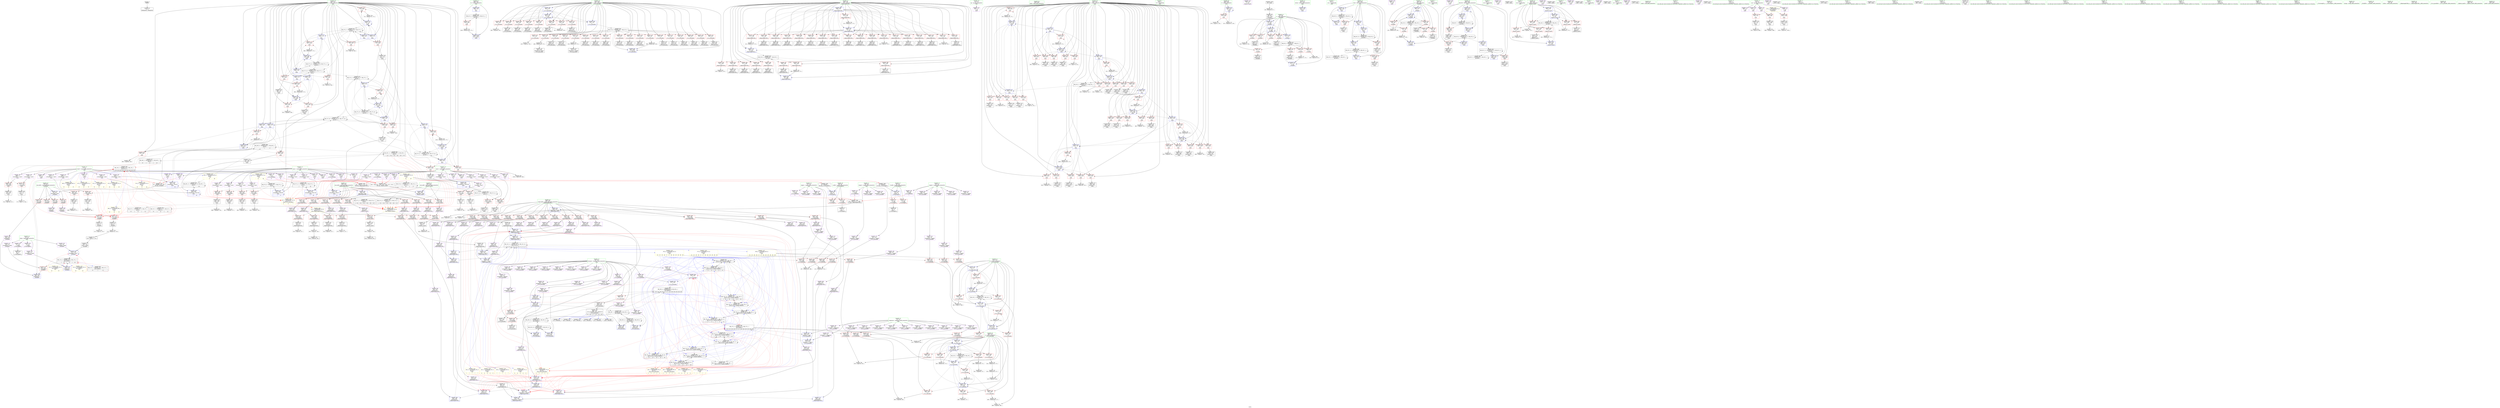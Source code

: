 digraph "SVFG" {
	label="SVFG";

	Node0x565451db7260 [shape=record,color=grey,label="{NodeID: 0\nNullPtr}"];
	Node0x565451db7260 -> Node0x565451dd3770[style=solid];
	Node0x565451e1d9b0 [shape=record,color=grey,label="{NodeID: 775\n791 = cmp(790, 127, )\n}"];
	Node0x565451e2c570 [shape=record,color=blue,label="{NodeID: 609\n660\<--105\ntt\<--\nmain\n}"];
	Node0x565451e2c570 -> Node0x565451e6efe0[style=dashed];
	Node0x565451e14230 [shape=record,color=red,label="{NodeID: 443\n505\<--371\n\<--b\n_Z11is_possiblev\n}"];
	Node0x565451e14230 -> Node0x565451e34f50[style=solid];
	Node0x565451e17780 [shape=record,color=purple,label="{NodeID: 277\n592\<--34\n\<--dynamic\n_Z11is_possiblev\n}"];
	Node0x565451e17780 -> Node0x565451e150d0[style=solid];
	Node0x565451dd8200 [shape=record,color=black,label="{NodeID: 111\n404\<--403\nidxprom8\<--\n_Z11is_possiblev\n}"];
	Node0x565451e70e40 [shape=record,color=black,label="{NodeID: 886\nMR_49V_6 = PHI(MR_49V_11, MR_49V_5, )\npts\{9 \}\n|{|<s5>17}}"];
	Node0x565451e70e40 -> Node0x565451e28bc0[style=dashed];
	Node0x565451e70e40 -> Node0x565451e28c90[style=dashed];
	Node0x565451e70e40 -> Node0x565451e2d1a0[style=dashed];
	Node0x565451e70e40 -> Node0x565451e70e40[style=dashed];
	Node0x565451e70e40 -> Node0x565451e900e0[style=dashed];
	Node0x565451e70e40:s5 -> Node0x565451e981e0[style=dashed,color=red];
	Node0x565451e298c0 [shape=record,color=blue,label="{NodeID: 554\n131\<--128\narrayidx9\<--conv7\n_Z5shiftPc\n}"];
	Node0x565451e298c0 -> Node0x565451e298c0[style=dashed];
	Node0x565451e298c0 -> Node0x565451e75000[style=dashed];
	Node0x565451e11580 [shape=record,color=red,label="{NodeID: 388\n292\<--188\n\<--i\n_Z8getrangePcPA2_i\n}"];
	Node0x565451e11580 -> Node0x565451dd5db0[style=solid];
	Node0x565451e0db70 [shape=record,color=purple,label="{NodeID: 222\n682\<--17\n\<--eq\nmain\n}"];
	Node0x565451dd6a30 [shape=record,color=green,label="{NodeID: 56\n649\<--650\nmain\<--main_field_insensitive\n}"];
	Node0x565451e5e350 [shape=record,color=black,label="{NodeID: 831\nMR_39V_4 = PHI(MR_39V_20, MR_39V_3, )\npts\{380000 \}\n|{|<s2>15|<s3>15|<s4>16|<s5>16|<s6>17|<s7>17|<s8>18|<s9>18|<s10>19|<s11>19|<s12>20|<s13>20}}"];
	Node0x565451e5e350 -> Node0x565451e150d0[style=dashed];
	Node0x565451e5e350 -> Node0x565451e2b530[style=dashed];
	Node0x565451e5e350:s2 -> Node0x565451e7bfe0[style=dashed,color=blue];
	Node0x565451e5e350:s3 -> Node0x565451e8af00[style=dashed,color=blue];
	Node0x565451e5e350:s4 -> Node0x565451e7cf40[style=dashed,color=blue];
	Node0x565451e5e350:s5 -> Node0x565451e88b40[style=dashed,color=blue];
	Node0x565451e5e350:s6 -> Node0x565451e745a0[style=dashed,color=blue];
	Node0x565451e5e350:s7 -> Node0x565451e92e40[style=dashed,color=blue];
	Node0x565451e5e350:s8 -> Node0x565451e65ca0[style=dashed,color=blue];
	Node0x565451e5e350:s9 -> Node0x565451e77300[style=dashed,color=blue];
	Node0x565451e5e350:s10 -> Node0x565451e6cc80[style=dashed,color=blue];
	Node0x565451e5e350:s11 -> Node0x565451e7f800[style=dashed,color=blue];
	Node0x565451e5e350:s12 -> Node0x565451e69ec0[style=dashed,color=blue];
	Node0x565451e5e350:s13 -> Node0x565451e6b320[style=dashed,color=blue];
	Node0x565451e26c10 [shape=record,color=red,label="{NodeID: 499\n955\<--654\n\<--i\nmain\n}"];
	Node0x565451e26c10 -> Node0x565451e10130[style=solid];
	Node0x565451e1a500 [shape=record,color=red,label="{NodeID: 333\n107\<--85\n\<--num.addr\n_Z5shiftPc\n}"];
	Node0x565451e1a500 -> Node0x565451e18070[style=solid];
	Node0x565451e0fdf0 [shape=record,color=black,label="{NodeID: 167\n913\<--912\nidxprom129\<--\nmain\n}"];
	Node0x565451dc84d0 [shape=record,color=green,label="{NodeID: 1\n39\<--1\n.str\<--dummyObj\nGlob }"];
	Node0x565451e1db30 [shape=record,color=grey,label="{NodeID: 776\n276 = cmp(275, 127, )\n}"];
	Node0x565451e2c640 [shape=record,color=blue,label="{NodeID: 610\n658\<--674\nt\<--dec\nmain\n}"];
	Node0x565451e2c640 -> Node0x565451e28200[style=dashed];
	Node0x565451e2c640 -> Node0x565451e2c640[style=dashed];
	Node0x565451e14300 [shape=record,color=red,label="{NodeID: 444\n545\<--371\n\<--b\n_Z11is_possiblev\n}"];
	Node0x565451e14300 -> Node0x565451e3f560[style=solid];
	Node0x565451e17850 [shape=record,color=purple,label="{NodeID: 278\n636\<--39\n\<--.str\n_Z9print_numPc\n}"];
	Node0x565451dd82d0 [shape=record,color=black,label="{NodeID: 112\n409\<--408\nidxprom11\<--\n_Z11is_possiblev\n}"];
	Node0x565451e29990 [shape=record,color=blue,label="{NodeID: 555\n87\<--135\ni\<--dec\n_Z5shiftPc\n}"];
	Node0x565451e29990 -> Node0x565451e1a770[style=dashed];
	Node0x565451e29990 -> Node0x565451e1a840[style=dashed];
	Node0x565451e29990 -> Node0x565451e1a910[style=dashed];
	Node0x565451e29990 -> Node0x565451e1a9e0[style=dashed];
	Node0x565451e29990 -> Node0x565451e29990[style=dashed];
	Node0x565451e29990 -> Node0x565451e29cd0[style=dashed];
	Node0x565451e11650 [shape=record,color=red,label="{NodeID: 389\n298\<--188\n\<--i\n_Z8getrangePcPA2_i\n}"];
	Node0x565451e11650 -> Node0x565451dd5f50[style=solid];
	Node0x565451e0dc40 [shape=record,color=purple,label="{NodeID: 223\n67\<--20\n\<--temp\n_Z7strswapPcS_\n}"];
	Node0x565451e0dc40 -> Node0x565451dd3870[style=solid];
	Node0x565451dd6b30 [shape=record,color=green,label="{NodeID: 57\n652\<--653\nretval\<--retval_field_insensitive\nmain\n}"];
	Node0x565451dd6b30 -> Node0x565451e2c4a0[style=solid];
	Node0x565451e5fcb0 [shape=record,color=black,label="{NodeID: 832\nMR_20V_6 = PHI(MR_20V_7, MR_20V_5, )\npts\{189 \}\n}"];
	Node0x565451e5fcb0 -> Node0x565451e118c0[style=dashed];
	Node0x565451e5fcb0 -> Node0x565451e11990[style=dashed];
	Node0x565451e5fcb0 -> Node0x565451e11a60[style=dashed];
	Node0x565451e5fcb0 -> Node0x565451e11b30[style=dashed];
	Node0x565451e5fcb0 -> Node0x565451e11c00[style=dashed];
	Node0x565451e5fcb0 -> Node0x565451e11cd0[style=dashed];
	Node0x565451e5fcb0 -> Node0x565451e11da0[style=dashed];
	Node0x565451e5fcb0 -> Node0x565451e11e70[style=dashed];
	Node0x565451e5fcb0 -> Node0x565451e2aeb0[style=dashed];
	Node0x565451e26ce0 [shape=record,color=red,label="{NodeID: 500\n968\<--654\n\<--i\nmain\n}"];
	Node0x565451e26ce0 -> Node0x565451e103a0[style=solid];
	Node0x565451e1a5d0 [shape=record,color=red,label="{NodeID: 334\n117\<--85\n\<--num.addr\n_Z5shiftPc\n}"];
	Node0x565451e1a5d0 -> Node0x565451e18140[style=solid];
	Node0x565451e0fec0 [shape=record,color=black,label="{NodeID: 168\n938\<--937\nidxprom145\<--\nmain\n}"];
	Node0x565451dc29a0 [shape=record,color=green,label="{NodeID: 2\n41\<--1\n.str.1\<--dummyObj\nGlob }"];
	Node0x565451e1dcb0 [shape=record,color=grey,label="{NodeID: 777\n822 = cmp(821, 101, )\n}"];
	Node0x565451e2c710 [shape=record,color=blue,label="{NodeID: 611\n662\<--426\nfirst\<--\nmain\n}"];
	Node0x565451e2c710 -> Node0x565451e7bae0[style=dashed];
	Node0x565451e143d0 [shape=record,color=red,label="{NodeID: 445\n556\<--371\n\<--b\n_Z11is_possiblev\n}"];
	Node0x565451e143d0 -> Node0x565451e203b0[style=solid];
	Node0x565451e17920 [shape=record,color=purple,label="{NodeID: 279\n668\<--41\n\<--.str.1\nmain\n}"];
	Node0x565451dd83a0 [shape=record,color=black,label="{NodeID: 113\n415\<--414\nidxprom15\<--\n_Z11is_possiblev\n}"];
	Node0x565451e29a60 [shape=record,color=blue,label="{NodeID: 556\n89\<--139\nj\<--dec10\n_Z5shiftPc\n}"];
	Node0x565451e29a60 -> Node0x565451e1adf0[style=dashed];
	Node0x565451e29a60 -> Node0x565451e1aec0[style=dashed];
	Node0x565451e29a60 -> Node0x565451e29a60[style=dashed];
	Node0x565451e29a60 -> Node0x565451e74b00[style=dashed];
	Node0x565451e11720 [shape=record,color=red,label="{NodeID: 390\n304\<--188\n\<--i\n_Z8getrangePcPA2_i\n}"];
	Node0x565451e11720 -> Node0x565451dd6020[style=solid];
	Node0x565451e0dd10 [shape=record,color=purple,label="{NodeID: 224\n75\<--20\n\<--temp\n_Z7strswapPcS_\n}"];
	Node0x565451ee3220 [shape=record,color=black,label="{NodeID: 1165\n93 = PHI()\n}"];
	Node0x565451ee3220 -> Node0x565451e37050[style=solid];
	Node0x565451dd6c00 [shape=record,color=green,label="{NodeID: 58\n654\<--655\ni\<--i_field_insensitive\nmain\n}"];
	Node0x565451dd6c00 -> Node0x565451e25620[style=solid];
	Node0x565451dd6c00 -> Node0x565451e256f0[style=solid];
	Node0x565451dd6c00 -> Node0x565451e257c0[style=solid];
	Node0x565451dd6c00 -> Node0x565451e25890[style=solid];
	Node0x565451dd6c00 -> Node0x565451e25960[style=solid];
	Node0x565451dd6c00 -> Node0x565451e25a30[style=solid];
	Node0x565451dd6c00 -> Node0x565451e25b00[style=solid];
	Node0x565451dd6c00 -> Node0x565451e25bd0[style=solid];
	Node0x565451dd6c00 -> Node0x565451e25ca0[style=solid];
	Node0x565451dd6c00 -> Node0x565451e25d70[style=solid];
	Node0x565451dd6c00 -> Node0x565451e25e40[style=solid];
	Node0x565451dd6c00 -> Node0x565451e25f10[style=solid];
	Node0x565451dd6c00 -> Node0x565451e25fe0[style=solid];
	Node0x565451dd6c00 -> Node0x565451e260b0[style=solid];
	Node0x565451dd6c00 -> Node0x565451e26180[style=solid];
	Node0x565451dd6c00 -> Node0x565451e26250[style=solid];
	Node0x565451dd6c00 -> Node0x565451e26320[style=solid];
	Node0x565451dd6c00 -> Node0x565451e263f0[style=solid];
	Node0x565451dd6c00 -> Node0x565451e264c0[style=solid];
	Node0x565451dd6c00 -> Node0x565451e26590[style=solid];
	Node0x565451dd6c00 -> Node0x565451e26660[style=solid];
	Node0x565451dd6c00 -> Node0x565451e26730[style=solid];
	Node0x565451dd6c00 -> Node0x565451e26800[style=solid];
	Node0x565451dd6c00 -> Node0x565451e268d0[style=solid];
	Node0x565451dd6c00 -> Node0x565451e269a0[style=solid];
	Node0x565451dd6c00 -> Node0x565451e26a70[style=solid];
	Node0x565451dd6c00 -> Node0x565451e26b40[style=solid];
	Node0x565451dd6c00 -> Node0x565451e26c10[style=solid];
	Node0x565451dd6c00 -> Node0x565451e26ce0[style=solid];
	Node0x565451dd6c00 -> Node0x565451e26db0[style=solid];
	Node0x565451dd6c00 -> Node0x565451e26e80[style=solid];
	Node0x565451dd6c00 -> Node0x565451e26f50[style=solid];
	Node0x565451dd6c00 -> Node0x565451e27020[style=solid];
	Node0x565451dd6c00 -> Node0x565451e270f0[style=solid];
	Node0x565451dd6c00 -> Node0x565451e271c0[style=solid];
	Node0x565451dd6c00 -> Node0x565451e27290[style=solid];
	Node0x565451dd6c00 -> Node0x565451e2c7e0[style=solid];
	Node0x565451dd6c00 -> Node0x565451e2ccc0[style=solid];
	Node0x565451dd6c00 -> Node0x565451e2ce60[style=solid];
	Node0x565451dd6c00 -> Node0x565451e2d340[style=solid];
	Node0x565451dd6c00 -> Node0x565451e2d4e0[style=solid];
	Node0x565451dd6c00 -> Node0x565451e2d9c0[style=solid];
	Node0x565451dd6c00 -> Node0x565451e2db60[style=solid];
	Node0x565451dd6c00 -> Node0x565451e2e040[style=solid];
	Node0x565451dd6c00 -> Node0x565451e2e1e0[style=solid];
	Node0x565451dd6c00 -> Node0x565451e2e6c0[style=solid];
	Node0x565451dd6c00 -> Node0x565451e2e860[style=solid];
	Node0x565451dd6c00 -> Node0x565451e2ed40[style=solid];
	Node0x565451e60180 [shape=record,color=black,label="{NodeID: 833\nMR_23V_11 = PHI(MR_23V_14, MR_23V_10, )\npts\{25 28 31 \}\n|{|<s2>5|<s3>5|<s4>5|<s5>6|<s6>6|<s7>6|<s8>7|<s9>7|<s10>7}}"];
	Node0x565451e60180 -> Node0x565451e2ab70[style=dashed];
	Node0x565451e60180 -> Node0x565451e2ad10[style=dashed];
	Node0x565451e60180:s2 -> Node0x565451e9f3e0[style=dashed,color=blue];
	Node0x565451e60180:s3 -> Node0x565451e9f540[style=dashed,color=blue];
	Node0x565451e60180:s4 -> Node0x565451e9f620[style=dashed,color=blue];
	Node0x565451e60180:s5 -> Node0x565451e9f700[style=dashed,color=blue];
	Node0x565451e60180:s6 -> Node0x565451e9f860[style=dashed,color=blue];
	Node0x565451e60180:s7 -> Node0x565451e9f940[style=dashed,color=blue];
	Node0x565451e60180:s8 -> Node0x565451e9fa20[style=dashed,color=blue];
	Node0x565451e60180:s9 -> Node0x565451e9fb80[style=dashed,color=blue];
	Node0x565451e60180:s10 -> Node0x565451e9fc60[style=dashed,color=blue];
	Node0x565451e26db0 [shape=record,color=red,label="{NodeID: 501\n983\<--654\n\<--i\nmain\n}"];
	Node0x565451e26db0 -> Node0x565451e350d0[style=solid];
	Node0x565451e1a6a0 [shape=record,color=red,label="{NodeID: 335\n165\<--85\n\<--num.addr\n_Z5shiftPc\n}"];
	Node0x565451e1a6a0 -> Node0x565451e18210[style=solid];
	Node0x565451e0ff90 [shape=record,color=black,label="{NodeID: 169\n941\<--940\nconv147\<--\nmain\n}"];
	Node0x565451e0ff90 -> Node0x565451e1ff30[style=solid];
	Node0x565451dc2640 [shape=record,color=green,label="{NodeID: 3\n43\<--1\n.str.2\<--dummyObj\nGlob }"];
	Node0x565451e1de30 [shape=record,color=grey,label="{NodeID: 778\n486 = cmp(484, 485, )\n}"];
	Node0x565451e2c7e0 [shape=record,color=blue,label="{NodeID: 612\n654\<--105\ni\<--\nmain\n}"];
	Node0x565451e2c7e0 -> Node0x565451e25620[style=dashed];
	Node0x565451e2c7e0 -> Node0x565451e256f0[style=dashed];
	Node0x565451e2c7e0 -> Node0x565451e257c0[style=dashed];
	Node0x565451e2c7e0 -> Node0x565451e25890[style=dashed];
	Node0x565451e2c7e0 -> Node0x565451e25960[style=dashed];
	Node0x565451e2c7e0 -> Node0x565451e25a30[style=dashed];
	Node0x565451e2c7e0 -> Node0x565451e2ccc0[style=dashed];
	Node0x565451e2c7e0 -> Node0x565451e2ce60[style=dashed];
	Node0x565451e144a0 [shape=record,color=red,label="{NodeID: 446\n577\<--371\n\<--b\n_Z11is_possiblev\n}"];
	Node0x565451e144a0 -> Node0x565451e347d0[style=solid];
	Node0x565451e179f0 [shape=record,color=purple,label="{NodeID: 280\n678\<--43\n\<--.str.2\nmain\n}"];
	Node0x565451dd8470 [shape=record,color=black,label="{NodeID: 114\n436\<--435\nidxprom21\<--\n_Z11is_possiblev\n}"];
	Node0x565451e29b30 [shape=record,color=blue,label="{NodeID: 557\n148\<--150\narrayidx15\<--\n_Z5shiftPc\n}"];
	Node0x565451e29b30 -> Node0x565451e75000[style=dashed];
	Node0x565451e117f0 [shape=record,color=red,label="{NodeID: 391\n311\<--188\n\<--i\n_Z8getrangePcPA2_i\n}"];
	Node0x565451e117f0 -> Node0x565451e35e50[style=solid];
	Node0x565451e0dde0 [shape=record,color=purple,label="{NodeID: 225\n131\<--20\narrayidx9\<--temp\n_Z5shiftPc\n}"];
	Node0x565451e0dde0 -> Node0x565451e298c0[style=solid];
	Node0x565451ee3380 [shape=record,color=black,label="{NodeID: 1166\n1028 = PHI(366, )\n}"];
	Node0x565451dd6cd0 [shape=record,color=green,label="{NodeID: 59\n656\<--657\nj\<--j_field_insensitive\nmain\n}"];
	Node0x565451dd6cd0 -> Node0x565451e27360[style=solid];
	Node0x565451dd6cd0 -> Node0x565451e27430[style=solid];
	Node0x565451dd6cd0 -> Node0x565451e27500[style=solid];
	Node0x565451dd6cd0 -> Node0x565451e275d0[style=solid];
	Node0x565451dd6cd0 -> Node0x565451e276a0[style=solid];
	Node0x565451dd6cd0 -> Node0x565451e27770[style=solid];
	Node0x565451dd6cd0 -> Node0x565451e27840[style=solid];
	Node0x565451dd6cd0 -> Node0x565451e27910[style=solid];
	Node0x565451dd6cd0 -> Node0x565451e279e0[style=solid];
	Node0x565451dd6cd0 -> Node0x565451e27ab0[style=solid];
	Node0x565451dd6cd0 -> Node0x565451e27b80[style=solid];
	Node0x565451dd6cd0 -> Node0x565451e27c50[style=solid];
	Node0x565451dd6cd0 -> Node0x565451e27d20[style=solid];
	Node0x565451dd6cd0 -> Node0x565451e27df0[style=solid];
	Node0x565451dd6cd0 -> Node0x565451e27ec0[style=solid];
	Node0x565451dd6cd0 -> Node0x565451e27f90[style=solid];
	Node0x565451dd6cd0 -> Node0x565451e28060[style=solid];
	Node0x565451dd6cd0 -> Node0x565451e28130[style=solid];
	Node0x565451dd6cd0 -> Node0x565451e2c8b0[style=solid];
	Node0x565451dd6cd0 -> Node0x565451e2c980[style=solid];
	Node0x565451dd6cd0 -> Node0x565451e2cbf0[style=solid];
	Node0x565451dd6cd0 -> Node0x565451e2cf30[style=solid];
	Node0x565451dd6cd0 -> Node0x565451e2d000[style=solid];
	Node0x565451dd6cd0 -> Node0x565451e2d270[style=solid];
	Node0x565451dd6cd0 -> Node0x565451e2d5b0[style=solid];
	Node0x565451dd6cd0 -> Node0x565451e2d680[style=solid];
	Node0x565451dd6cd0 -> Node0x565451e2d8f0[style=solid];
	Node0x565451dd6cd0 -> Node0x565451e2dc30[style=solid];
	Node0x565451dd6cd0 -> Node0x565451e2dd00[style=solid];
	Node0x565451dd6cd0 -> Node0x565451e2df70[style=solid];
	Node0x565451dd6cd0 -> Node0x565451e2e2b0[style=solid];
	Node0x565451dd6cd0 -> Node0x565451e2e380[style=solid];
	Node0x565451dd6cd0 -> Node0x565451e2e5f0[style=solid];
	Node0x565451dd6cd0 -> Node0x565451e2e930[style=solid];
	Node0x565451dd6cd0 -> Node0x565451e2ea00[style=solid];
	Node0x565451dd6cd0 -> Node0x565451e2ec70[style=solid];
	Node0x565451e962a0 [shape=record,color=yellow,style=double,label="{NodeID: 1000\n14V_1 = ENCHI(MR_14V_0)\npts\{6 9 12 \}\nFun[_Z9print_numPc]}"];
	Node0x565451e962a0 -> Node0x565451e25480[style=dashed];
	Node0x565451e962a0 -> Node0x565451e25550[style=dashed];
	Node0x565451e26e80 [shape=record,color=red,label="{NodeID: 502\n990\<--654\n\<--i\nmain\n}"];
	Node0x565451e26e80 -> Node0x565451e1f930[style=solid];
	Node0x565451e1a770 [shape=record,color=red,label="{NodeID: 336\n103\<--87\n\<--i\n_Z5shiftPc\n}"];
	Node0x565451e1a770 -> Node0x565451e3fb60[style=solid];
	Node0x565451e10060 [shape=record,color=black,label="{NodeID: 170\n945\<--944\ntobool150\<--\nmain\n}"];
	Node0x565451dc2760 [shape=record,color=green,label="{NodeID: 4\n45\<--1\n.str.3\<--dummyObj\nGlob }"];
	Node0x565451e1dfb0 [shape=record,color=grey,label="{NodeID: 779\n723 = cmp(722, 101, )\n}"];
	Node0x565451e2c8b0 [shape=record,color=blue,label="{NodeID: 613\n656\<--173\nj\<--\nmain\n}"];
	Node0x565451e2c8b0 -> Node0x565451e27360[style=dashed];
	Node0x565451e2c8b0 -> Node0x565451e27430[style=dashed];
	Node0x565451e2c8b0 -> Node0x565451e27500[style=dashed];
	Node0x565451e2c8b0 -> Node0x565451e2cbf0[style=dashed];
	Node0x565451e2c8b0 -> Node0x565451e7b0e0[style=dashed];
	Node0x565451e14570 [shape=record,color=red,label="{NodeID: 447\n391\<--390\n\<--arrayidx1\n_Z11is_possiblev\n}"];
	Node0x565451e14570 -> Node0x565451e34c50[style=solid];
	Node0x565451e17ac0 [shape=record,color=purple,label="{NodeID: 281\n1047\<--45\n\<--.str.3\nmain\n}"];
	Node0x565451dd8540 [shape=record,color=black,label="{NodeID: 115\n441\<--440\nidxprom24\<--\n_Z11is_possiblev\n}"];
	Node0x565451e29c00 [shape=record,color=blue,label="{NodeID: 558\n89\<--153\nj\<--dec17\n_Z5shiftPc\n}"];
	Node0x565451e29c00 -> Node0x565451e74b00[style=dashed];
	Node0x565451e118c0 [shape=record,color=red,label="{NodeID: 392\n315\<--188\n\<--i\n_Z8getrangePcPA2_i\n}"];
	Node0x565451e118c0 -> Node0x565451e209b0[style=solid];
	Node0x565451e0deb0 [shape=record,color=purple,label="{NodeID: 226\n148\<--20\narrayidx15\<--temp\n_Z5shiftPc\n}"];
	Node0x565451e0deb0 -> Node0x565451e29b30[style=solid];
	Node0x565451ee3480 [shape=record,color=black,label="{NodeID: 1167\n1048 = PHI()\n}"];
	Node0x565451dd6da0 [shape=record,color=green,label="{NodeID: 60\n658\<--659\nt\<--t_field_insensitive\nmain\n}"];
	Node0x565451dd6da0 -> Node0x565451e28200[style=solid];
	Node0x565451dd6da0 -> Node0x565451e2c640[style=solid];
	Node0x565451e26f50 [shape=record,color=red,label="{NodeID: 503\n993\<--654\n\<--i\nmain\n}"];
	Node0x565451e26f50 -> Node0x565451e10470[style=solid];
	Node0x565451e1a840 [shape=record,color=red,label="{NodeID: 337\n108\<--87\n\<--i\n_Z5shiftPc\n}"];
	Node0x565451e1a840 -> Node0x565451dd3c80[style=solid];
	Node0x565451e10130 [shape=record,color=black,label="{NodeID: 171\n956\<--955\nidxprom156\<--\nmain\n}"];
	Node0x565451dc3010 [shape=record,color=green,label="{NodeID: 5\n47\<--1\n.str.4\<--dummyObj\nGlob }"];
	Node0x565451e84e80 [shape=record,color=black,label="{NodeID: 946\nMR_44V_5 = PHI(MR_44V_6, MR_44V_3, )\npts\{603 \}\n}"];
	Node0x565451e84e80 -> Node0x565451e25210[style=dashed];
	Node0x565451e84e80 -> Node0x565451e252e0[style=dashed];
	Node0x565451e84e80 -> Node0x565451e253b0[style=dashed];
	Node0x565451e84e80 -> Node0x565451e2c3d0[style=dashed];
	Node0x565451e1e130 [shape=record,color=grey,label="{NodeID: 780\n717 = cmp(716, 136, )\n}"];
	Node0x565451e2c980 [shape=record,color=blue,label="{NodeID: 614\n656\<--105\nj\<--\nmain\n}"];
	Node0x565451e2c980 -> Node0x565451e27360[style=dashed];
	Node0x565451e2c980 -> Node0x565451e27430[style=dashed];
	Node0x565451e2c980 -> Node0x565451e27500[style=dashed];
	Node0x565451e2c980 -> Node0x565451e2cbf0[style=dashed];
	Node0x565451e2c980 -> Node0x565451e7b0e0[style=dashed];
	Node0x565451e14640 [shape=record,color=red,label="{NodeID: 448\n396\<--395\n\<--arrayidx4\n_Z11is_possiblev\n}"];
	Node0x565451e14640 -> Node0x565451e34c50[style=solid];
	Node0x565451e17b90 [shape=record,color=purple,label="{NodeID: 282\n1057\<--47\n\<--.str.4\nmain\n}"];
	Node0x565451dd50d0 [shape=record,color=black,label="{NodeID: 116\n447\<--446\nidxprom28\<--add27\n_Z11is_possiblev\n}"];
	Node0x565451e29cd0 [shape=record,color=blue,label="{NodeID: 559\n87\<--105\ni\<--\n_Z5shiftPc\n}"];
	Node0x565451e29cd0 -> Node0x565451e615e0[style=dashed];
	Node0x565451e11990 [shape=record,color=red,label="{NodeID: 393\n319\<--188\n\<--i\n_Z8getrangePcPA2_i\n}"];
	Node0x565451e11990 -> Node0x565451dd60f0[style=solid];
	Node0x565451e0df80 [shape=record,color=purple,label="{NodeID: 227\n163\<--20\narrayidx23\<--temp\n_Z5shiftPc\n}"];
	Node0x565451e0df80 -> Node0x565451e1b3a0[style=solid];
	Node0x565451ee3550 [shape=record,color=black,label="{NodeID: 1168\n1058 = PHI()\n}"];
	Node0x565451dd6e70 [shape=record,color=green,label="{NodeID: 61\n660\<--661\ntt\<--tt_field_insensitive\nmain\n}"];
	Node0x565451dd6e70 -> Node0x565451e282d0[style=solid];
	Node0x565451dd6e70 -> Node0x565451e2c570[style=solid];
	Node0x565451dd6e70 -> Node0x565451e2ee10[style=solid];
	Node0x565451e27020 [shape=record,color=red,label="{NodeID: 504\n1003\<--654\n\<--i\nmain\n}"];
	Node0x565451e27020 -> Node0x565451e20830[style=solid];
	Node0x565451e1a910 [shape=record,color=red,label="{NodeID: 338\n118\<--87\n\<--i\n_Z5shiftPc\n}"];
	Node0x565451e1a910 -> Node0x565451dd3e20[style=solid];
	Node0x565451e10200 [shape=record,color=black,label="{NodeID: 172\n959\<--958\nconv158\<--\nmain\n}"];
	Node0x565451e10200 -> Node0x565451e1f330[style=solid];
	Node0x565451e0c010 [shape=record,color=green,label="{NodeID: 6\n49\<--1\n.str.5\<--dummyObj\nGlob }"];
	Node0x565451e1e2b0 [shape=record,color=grey,label="{NodeID: 781\n481 = cmp(475, 480, )\n}"];
	Node0x565451e2ca50 [shape=record,color=blue,label="{NodeID: 615\n662\<--429\nfirst\<--\nmain\n}"];
	Node0x565451e2ca50 -> Node0x565451e7bae0[style=dashed];
	Node0x565451e14710 [shape=record,color=red,label="{NodeID: 449\n407\<--406\n\<--arrayidx10\n_Z11is_possiblev\n}"];
	Node0x565451e14710 -> Node0x565451e341d0[style=solid];
	Node0x565451e17c60 [shape=record,color=purple,label="{NodeID: 283\n1061\<--49\n\<--.str.5\nmain\n}"];
	Node0x565451dd51a0 [shape=record,color=black,label="{NodeID: 117\n451\<--450\ntobool\<--\n_Z11is_possiblev\n}"];
	Node0x565451e29da0 [shape=record,color=blue,label="{NodeID: 560\n168\<--164\narrayidx25\<--\n_Z5shiftPc\n}"];
	Node0x565451e29da0 -> Node0x565451e61ae0[style=dashed];
	Node0x565451e11a60 [shape=record,color=red,label="{NodeID: 394\n327\<--188\n\<--i\n_Z8getrangePcPA2_i\n}"];
	Node0x565451e11a60 -> Node0x565451dd6290[style=solid];
	Node0x565451e0e050 [shape=record,color=purple,label="{NodeID: 228\n374\<--23\n\<--range1\n_Z11is_possiblev\n|{<s0>5}}"];
	Node0x565451e0e050:s0 -> Node0x565451ee4bf0[style=solid,color=red];
	Node0x565451ee3620 [shape=record,color=black,label="{NodeID: 1169\n1062 = PHI()\n}"];
	Node0x565451dd6f40 [shape=record,color=green,label="{NodeID: 62\n662\<--663\nfirst\<--first_field_insensitive\nmain\n}"];
	Node0x565451dd6f40 -> Node0x565451e283a0[style=solid];
	Node0x565451dd6f40 -> Node0x565451e28470[style=solid];
	Node0x565451dd6f40 -> Node0x565451e28540[style=solid];
	Node0x565451dd6f40 -> Node0x565451e2c710[style=solid];
	Node0x565451dd6f40 -> Node0x565451e2ca50[style=solid];
	Node0x565451dd6f40 -> Node0x565451e2cd90[style=solid];
	Node0x565451dd6f40 -> Node0x565451e2d0d0[style=solid];
	Node0x565451dd6f40 -> Node0x565451e2d410[style=solid];
	Node0x565451dd6f40 -> Node0x565451e2d750[style=solid];
	Node0x565451e615e0 [shape=record,color=black,label="{NodeID: 837\nMR_8V_6 = PHI(MR_8V_7, MR_8V_5, )\npts\{88 \}\n}"];
	Node0x565451e615e0 -> Node0x565451e1aab0[style=dashed];
	Node0x565451e615e0 -> Node0x565451e1ab80[style=dashed];
	Node0x565451e615e0 -> Node0x565451e1ac50[style=dashed];
	Node0x565451e615e0 -> Node0x565451e1ad20[style=dashed];
	Node0x565451e615e0 -> Node0x565451e29e70[style=dashed];
	Node0x565451e270f0 [shape=record,color=red,label="{NodeID: 505\n1011\<--654\n\<--i\nmain\n}"];
	Node0x565451e270f0 -> Node0x565451e106e0[style=solid];
	Node0x565451e1a9e0 [shape=record,color=red,label="{NodeID: 339\n134\<--87\n\<--i\n_Z5shiftPc\n}"];
	Node0x565451e1a9e0 -> Node0x565451e36ed0[style=solid];
	Node0x565451e102d0 [shape=record,color=black,label="{NodeID: 173\n967\<--966\nconv164\<--\nmain\n}"];
	Node0x565451e102d0 -> Node0x565451e2e520[style=solid];
	Node0x565451dc2080 [shape=record,color=green,label="{NodeID: 7\n51\<--1\n.str.6\<--dummyObj\nGlob }"];
	Node0x565451e1e430 [shape=record,color=grey,label="{NodeID: 782\n829 = cmp(828, 136, )\n}"];
	Node0x565451e2cb20 [shape=record,color=blue,label="{NodeID: 616\n745\<--742\narrayidx23\<--conv21\nmain\n|{|<s2>15}}"];
	Node0x565451e2cb20 -> Node0x565451e2cb20[style=dashed];
	Node0x565451e2cb20 -> Node0x565451e7b5e0[style=dashed];
	Node0x565451e2cb20:s2 -> Node0x565451e981e0[style=dashed,color=red];
	Node0x565451e147e0 [shape=record,color=red,label="{NodeID: 450\n412\<--411\n\<--arrayidx13\n_Z11is_possiblev\n}"];
	Node0x565451e147e0 -> Node0x565451e341d0[style=solid];
	Node0x565451e17d30 [shape=record,color=purple,label="{NodeID: 284\n1074\<--49\n\<--.str.5\nmain\n}"];
	Node0x565451dd5270 [shape=record,color=black,label="{NodeID: 118\n454\<--453\nidxprom31\<--\n_Z11is_possiblev\n}"];
	Node0x56545159e480 [shape=record,color=black,label="{NodeID: 727\n126 = PHI(127, 123, )\n}"];
	Node0x56545159e480 -> Node0x565451dd3fc0[style=solid];
	Node0x565451e29e70 [shape=record,color=blue,label="{NodeID: 561\n87\<--172\ni\<--inc\n_Z5shiftPc\n}"];
	Node0x565451e29e70 -> Node0x565451e615e0[style=dashed];
	Node0x565451e11b30 [shape=record,color=red,label="{NodeID: 395\n333\<--188\n\<--i\n_Z8getrangePcPA2_i\n}"];
	Node0x565451e11b30 -> Node0x565451dd6360[style=solid];
	Node0x565451e0e120 [shape=record,color=purple,label="{NodeID: 229\n389\<--23\narrayidx\<--range1\n_Z11is_possiblev\n}"];
	Node0x565451ee3720 [shape=record,color=black,label="{NodeID: 1170\n1066 = PHI()\n}"];
	Node0x565451dd7010 [shape=record,color=green,label="{NodeID: 63\n664\<--665\nfirst105\<--first105_field_insensitive\nmain\n}"];
	Node0x565451dd7010 -> Node0x565451e28610[style=solid];
	Node0x565451dd7010 -> Node0x565451e286e0[style=solid];
	Node0x565451dd7010 -> Node0x565451e287b0[style=solid];
	Node0x565451dd7010 -> Node0x565451e2da90[style=solid];
	Node0x565451dd7010 -> Node0x565451e2ddd0[style=solid];
	Node0x565451dd7010 -> Node0x565451e2e110[style=solid];
	Node0x565451dd7010 -> Node0x565451e2e450[style=solid];
	Node0x565451dd7010 -> Node0x565451e2e790[style=solid];
	Node0x565451dd7010 -> Node0x565451e2ead0[style=solid];
	Node0x565451e96650 [shape=record,color=yellow,style=double,label="{NodeID: 1004\n14V_1 = ENCHI(MR_14V_0)\npts\{6 9 12 \}\nFun[_Z8getrangePcPA2_i]}"];
	Node0x565451e96650 -> Node0x565451e11f40[style=dashed];
	Node0x565451e96650 -> Node0x565451e12010[style=dashed];
	Node0x565451e96650 -> Node0x565451e120e0[style=dashed];
	Node0x565451e96650 -> Node0x565451e121b0[style=dashed];
	Node0x565451e96650 -> Node0x565451e12280[style=dashed];
	Node0x565451e96650 -> Node0x565451e12350[style=dashed];
	Node0x565451e96650 -> Node0x565451e12420[style=dashed];
	Node0x565451e61ae0 [shape=record,color=black,label="{NodeID: 838\nMR_14V_2 = PHI(MR_14V_3, MR_14V_1, )\npts\{6 9 12 \}\n|{|<s1>12|<s2>12|<s3>12|<s4>13|<s5>13|<s6>13|<s7>14|<s8>14|<s9>14}}"];
	Node0x565451e61ae0 -> Node0x565451e29da0[style=dashed];
	Node0x565451e61ae0:s1 -> Node0x565451e9fd40[style=dashed,color=blue];
	Node0x565451e61ae0:s2 -> Node0x565451e9fea0[style=dashed,color=blue];
	Node0x565451e61ae0:s3 -> Node0x565451e9ff80[style=dashed,color=blue];
	Node0x565451e61ae0:s4 -> Node0x565451ea0140[style=dashed,color=blue];
	Node0x565451e61ae0:s5 -> Node0x565451ea02a0[style=dashed,color=blue];
	Node0x565451e61ae0:s6 -> Node0x565451ea0380[style=dashed,color=blue];
	Node0x565451e61ae0:s7 -> Node0x565451ea0540[style=dashed,color=blue];
	Node0x565451e61ae0:s8 -> Node0x565451ea06a0[style=dashed,color=blue];
	Node0x565451e61ae0:s9 -> Node0x565451ea0780[style=dashed,color=blue];
	Node0x565451e271c0 [shape=record,color=red,label="{NodeID: 506\n1024\<--654\n\<--i\nmain\n}"];
	Node0x565451e271c0 -> Node0x565451e10950[style=solid];
	Node0x565451e1aab0 [shape=record,color=red,label="{NodeID: 340\n158\<--87\n\<--i\n_Z5shiftPc\n}"];
	Node0x565451e1aab0 -> Node0x565451e1ea30[style=solid];
	Node0x565451e103a0 [shape=record,color=black,label="{NodeID: 174\n969\<--968\nidxprom165\<--\nmain\n}"];
	Node0x565451dc2110 [shape=record,color=green,label="{NodeID: 8\n53\<--1\n.str.7\<--dummyObj\nGlob }"];
	Node0x565451e85d80 [shape=record,color=black,label="{NodeID: 949\nMR_47V_13 = PHI(MR_47V_18, MR_47V_5, )\npts\{6 \}\n|{|<s5>19|<s6>20}}"];
	Node0x565451e85d80 -> Node0x565451e28f00[style=dashed];
	Node0x565451e85d80 -> Node0x565451e28fd0[style=dashed];
	Node0x565451e85d80 -> Node0x565451e2dea0[style=dashed];
	Node0x565451e85d80 -> Node0x565451e85d80[style=dashed];
	Node0x565451e85d80 -> Node0x565451e8fbe0[style=dashed];
	Node0x565451e85d80:s5 -> Node0x565451e981e0[style=dashed,color=red];
	Node0x565451e85d80:s6 -> Node0x565451e981e0[style=dashed,color=red];
	Node0x565451e1e5b0 [shape=record,color=grey,label="{NodeID: 783\n385 = cmp(384, 105, )\n}"];
	Node0x565451e2cbf0 [shape=record,color=blue,label="{NodeID: 617\n656\<--752\nj\<--inc\nmain\n}"];
	Node0x565451e2cbf0 -> Node0x565451e27360[style=dashed];
	Node0x565451e2cbf0 -> Node0x565451e27430[style=dashed];
	Node0x565451e2cbf0 -> Node0x565451e27500[style=dashed];
	Node0x565451e2cbf0 -> Node0x565451e2cbf0[style=dashed];
	Node0x565451e2cbf0 -> Node0x565451e7b0e0[style=dashed];
	Node0x565451e148b0 [shape=record,color=red,label="{NodeID: 451\n450\<--449\n\<--arrayidx30\n_Z11is_possiblev\n}"];
	Node0x565451e148b0 -> Node0x565451dd51a0[style=solid];
	Node0x565451e17e00 [shape=record,color=purple,label="{NodeID: 285\n1065\<--51\n\<--.str.6\nmain\n}"];
	Node0x565451dd5340 [shape=record,color=black,label="{NodeID: 119\n462\<--461\nidxprom35\<--\n_Z11is_possiblev\n}"];
	Node0x565451e32d90 [shape=record,color=black,label="{NodeID: 728\n618 = PHI(206, 616, )\n}"];
	Node0x565451e29f40 [shape=record,color=blue,label="{NodeID: 562\n184\<--182\nnum.addr\<--num\n_Z8getrangePcPA2_i\n}"];
	Node0x565451e29f40 -> Node0x565451e1b470[style=dashed];
	Node0x565451e29f40 -> Node0x565451e1b540[style=dashed];
	Node0x565451e29f40 -> Node0x565451e1b610[style=dashed];
	Node0x565451e29f40 -> Node0x565451e1b6e0[style=dashed];
	Node0x565451e29f40 -> Node0x565451e1b7b0[style=dashed];
	Node0x565451e29f40 -> Node0x565451e1b880[style=dashed];
	Node0x565451e29f40 -> Node0x565451e1b950[style=dashed];
	Node0x565451e11c00 [shape=record,color=red,label="{NodeID: 396\n340\<--188\n\<--i\n_Z8getrangePcPA2_i\n}"];
	Node0x565451e11c00 -> Node0x565451dd6430[style=solid];
	Node0x565451e0e1f0 [shape=record,color=purple,label="{NodeID: 230\n390\<--23\narrayidx1\<--range1\n_Z11is_possiblev\n}"];
	Node0x565451e0e1f0 -> Node0x565451e14570[style=solid];
	Node0x565451ee3820 [shape=record,color=black,label="{NodeID: 1171\n1071 = PHI()\n}"];
	Node0x565451dd36a0 [shape=record,color=green,label="{NodeID: 64\n670\<--671\nscanf\<--scanf_field_insensitive\n}"];
	Node0x565451e27290 [shape=record,color=red,label="{NodeID: 507\n1039\<--654\n\<--i\nmain\n}"];
	Node0x565451e27290 -> Node0x565451e33bd0[style=solid];
	Node0x565451e1ab80 [shape=record,color=red,label="{NodeID: 341\n161\<--87\n\<--i\n_Z5shiftPc\n}"];
	Node0x565451e1ab80 -> Node0x565451dd4230[style=solid];
	Node0x565451e10470 [shape=record,color=black,label="{NodeID: 175\n994\<--993\nidxprom181\<--\nmain\n}"];
	Node0x565451dbc790 [shape=record,color=green,label="{NodeID: 9\n97\<--1\n\<--dummyObj\nCan only get source location for instruction, argument, global var or function.}"];
	Node0x565451e1e730 [shape=record,color=grey,label="{NodeID: 784\n835 = cmp(834, 101, )\n}"];
	Node0x565451e2ccc0 [shape=record,color=blue,label="{NodeID: 618\n654\<--759\ni\<--inc30\nmain\n}"];
	Node0x565451e2ccc0 -> Node0x565451e25620[style=dashed];
	Node0x565451e2ccc0 -> Node0x565451e256f0[style=dashed];
	Node0x565451e2ccc0 -> Node0x565451e257c0[style=dashed];
	Node0x565451e2ccc0 -> Node0x565451e25890[style=dashed];
	Node0x565451e2ccc0 -> Node0x565451e25960[style=dashed];
	Node0x565451e2ccc0 -> Node0x565451e25a30[style=dashed];
	Node0x565451e2ccc0 -> Node0x565451e2ccc0[style=dashed];
	Node0x565451e2ccc0 -> Node0x565451e2ce60[style=dashed];
	Node0x565451e14980 [shape=record,color=red,label="{NodeID: 452\n457\<--456\n\<--arrayidx33\n_Z11is_possiblev\n}"];
	Node0x565451e14980 -> Node0x565451e2b6d0[style=solid];
	Node0x565451e17ed0 [shape=record,color=purple,label="{NodeID: 286\n1078\<--51\n\<--.str.6\nmain\n}"];
	Node0x565451dd5410 [shape=record,color=black,label="{NodeID: 120\n469\<--468\nidxprom40\<--\n_Z11is_possiblev\n}"];
	Node0x565451e33330 [shape=record,color=black,label="{NodeID: 729\n205 = PHI(206, 203, )\n}"];
	Node0x565451e2a010 [shape=record,color=blue,label="{NodeID: 563\n186\<--183\nrange.addr\<--range\n_Z8getrangePcPA2_i\n}"];
	Node0x565451e2a010 -> Node0x565451e1ba20[style=dashed];
	Node0x565451e2a010 -> Node0x565451e1baf0[style=dashed];
	Node0x565451e2a010 -> Node0x565451e1bbc0[style=dashed];
	Node0x565451e2a010 -> Node0x565451e1bc90[style=dashed];
	Node0x565451e2a010 -> Node0x565451e1bd60[style=dashed];
	Node0x565451e2a010 -> Node0x565451e1be30[style=dashed];
	Node0x565451e2a010 -> Node0x565451e1bf00[style=dashed];
	Node0x565451e2a010 -> Node0x565451e1bfd0[style=dashed];
	Node0x565451e2a010 -> Node0x565451e1c0a0[style=dashed];
	Node0x565451e2a010 -> Node0x565451e1c170[style=dashed];
	Node0x565451e2a010 -> Node0x565451e1c240[style=dashed];
	Node0x565451e2a010 -> Node0x565451e1c310[style=dashed];
	Node0x565451e2a010 -> Node0x565451e1c3e0[style=dashed];
	Node0x565451e2a010 -> Node0x565451e1c4b0[style=dashed];
	Node0x565451e11cd0 [shape=record,color=red,label="{NodeID: 397\n346\<--188\n\<--i\n_Z8getrangePcPA2_i\n}"];
	Node0x565451e11cd0 -> Node0x565451dd7df0[style=solid];
	Node0x565451e15260 [shape=record,color=purple,label="{NodeID: 231\n405\<--23\narrayidx9\<--range1\n_Z11is_possiblev\n}"];
	Node0x565451ee3920 [shape=record,color=black,label="{NodeID: 1172\n1075 = PHI()\n}"];
	Node0x565451dd3770 [shape=record,color=black,label="{NodeID: 65\n2\<--3\ndummyVal\<--dummyVal\n}"];
	Node0x565451e27360 [shape=record,color=red,label="{NodeID: 508\n738\<--656\n\<--j\nmain\n}"];
	Node0x565451e27360 -> Node0x565451e1fdb0[style=solid];
	Node0x565451e1ac50 [shape=record,color=red,label="{NodeID: 342\n166\<--87\n\<--i\n_Z5shiftPc\n}"];
	Node0x565451e1ac50 -> Node0x565451dd4300[style=solid];
	Node0x565451e10540 [shape=record,color=black,label="{NodeID: 176\n997\<--996\nconv183\<--\nmain\n}"];
	Node0x565451e10540 -> Node0x565451e1f7b0[style=solid];
	Node0x565451dbc820 [shape=record,color=green,label="{NodeID: 10\n101\<--1\n\<--dummyObj\nCan only get source location for instruction, argument, global var or function.}"];
	Node0x565451e1e8b0 [shape=record,color=grey,label="{NodeID: 785\n704 = cmp(703, 689, )\n}"];
	Node0x565451e2cd90 [shape=record,color=blue,label="{NodeID: 619\n662\<--426\nfirst\<--\nmain\n}"];
	Node0x565451e2cd90 -> Node0x565451e28470[style=dashed];
	Node0x565451e2cd90 -> Node0x565451e2d0d0[style=dashed];
	Node0x565451e2cd90 -> Node0x565451e2d410[style=dashed];
	Node0x565451e2cd90 -> Node0x565451e88640[style=dashed];
	Node0x565451e14a50 [shape=record,color=red,label="{NodeID: 453\n465\<--464\n\<--arrayidx37\n_Z11is_possiblev\n}"];
	Node0x565451e14a50 -> Node0x565451e20cb0[style=solid];
	Node0x565451e17fa0 [shape=record,color=purple,label="{NodeID: 287\n1070\<--53\n\<--.str.7\nmain\n}"];
	Node0x565451dd54e0 [shape=record,color=black,label="{NodeID: 121\n477\<--476\nidxprom44\<--\n_Z11is_possiblev\n}"];
	Node0x565451e338d0 [shape=record,color=grey,label="{NodeID: 730\n1045 = Binary(1044, 173, )\n}"];
	Node0x565451e338d0 -> Node0x565451e2ee10[style=solid];
	Node0x565451e2a0e0 [shape=record,color=blue,label="{NodeID: 564\n188\<--105\ni\<--\n_Z8getrangePcPA2_i\n}"];
	Node0x565451e2a0e0 -> Node0x565451e1c580[style=dashed];
	Node0x565451e2a0e0 -> Node0x565451e1c650[style=dashed];
	Node0x565451e2a0e0 -> Node0x565451e1c720[style=dashed];
	Node0x565451e2a0e0 -> Node0x565451e1c7f0[style=dashed];
	Node0x565451e2a0e0 -> Node0x565451e1c8c0[style=dashed];
	Node0x565451e2a0e0 -> Node0x565451e1c990[style=dashed];
	Node0x565451e2a0e0 -> Node0x565451e1ca60[style=dashed];
	Node0x565451e2a0e0 -> Node0x565451e1cb30[style=dashed];
	Node0x565451e2a0e0 -> Node0x565451e1cc00[style=dashed];
	Node0x565451e2a0e0 -> Node0x565451e1ccd0[style=dashed];
	Node0x565451e2a0e0 -> Node0x565451e1cda0[style=dashed];
	Node0x565451e2a0e0 -> Node0x565451e11240[style=dashed];
	Node0x565451e2a0e0 -> Node0x565451e11310[style=dashed];
	Node0x565451e2a0e0 -> Node0x565451e113e0[style=dashed];
	Node0x565451e2a0e0 -> Node0x565451e114b0[style=dashed];
	Node0x565451e2a0e0 -> Node0x565451e11580[style=dashed];
	Node0x565451e2a0e0 -> Node0x565451e11650[style=dashed];
	Node0x565451e2a0e0 -> Node0x565451e11720[style=dashed];
	Node0x565451e2a0e0 -> Node0x565451e117f0[style=dashed];
	Node0x565451e2a0e0 -> Node0x565451e2a350[style=dashed];
	Node0x565451e2a0e0 -> Node0x565451e2aaa0[style=dashed];
	Node0x565451e11da0 [shape=record,color=red,label="{NodeID: 398\n352\<--188\n\<--i\n_Z8getrangePcPA2_i\n}"];
	Node0x565451e11da0 -> Node0x565451dd7ec0[style=solid];
	Node0x565451e152f0 [shape=record,color=purple,label="{NodeID: 232\n406\<--23\narrayidx10\<--range1\n_Z11is_possiblev\n}"];
	Node0x565451e152f0 -> Node0x565451e14710[style=solid];
	Node0x565451ee3a20 [shape=record,color=black,label="{NodeID: 1173\n1079 = PHI()\n}"];
	Node0x565451dd3870 [shape=record,color=black,label="{NodeID: 66\n68\<--67\ncall\<--\n_Z7strswapPcS_\n}"];
	Node0x565451e27430 [shape=record,color=red,label="{NodeID: 509\n741\<--656\n\<--j\nmain\n}"];
	Node0x565451e27430 -> Node0x565451e0ec10[style=solid];
	Node0x565451e1ad20 [shape=record,color=red,label="{NodeID: 343\n171\<--87\n\<--i\n_Z5shiftPc\n}"];
	Node0x565451e1ad20 -> Node0x565451e34350[style=solid];
	Node0x565451e10610 [shape=record,color=black,label="{NodeID: 177\n1001\<--1000\ntobool186\<--\nmain\n}"];
	Node0x565451db64b0 [shape=record,color=green,label="{NodeID: 11\n105\<--1\n\<--dummyObj\nCan only get source location for instruction, argument, global var or function.}"];
	Node0x565451e1ea30 [shape=record,color=grey,label="{NodeID: 786\n159 = cmp(158, 101, )\n}"];
	Node0x565451e2ce60 [shape=record,color=blue,label="{NodeID: 620\n654\<--105\ni\<--\nmain\n}"];
	Node0x565451e2ce60 -> Node0x565451e25b00[style=dashed];
	Node0x565451e2ce60 -> Node0x565451e25bd0[style=dashed];
	Node0x565451e2ce60 -> Node0x565451e25ca0[style=dashed];
	Node0x565451e2ce60 -> Node0x565451e25d70[style=dashed];
	Node0x565451e2ce60 -> Node0x565451e25e40[style=dashed];
	Node0x565451e2ce60 -> Node0x565451e25f10[style=dashed];
	Node0x565451e2ce60 -> Node0x565451e2d340[style=dashed];
	Node0x565451e2ce60 -> Node0x565451e2d4e0[style=dashed];
	Node0x565451e14b20 [shape=record,color=red,label="{NodeID: 454\n472\<--471\n\<--arrayidx42\n_Z11is_possiblev\n}"];
	Node0x565451e14b20 -> Node0x565451e2b7a0[style=solid];
	Node0x565451e18070 [shape=record,color=purple,label="{NodeID: 288\n110\<--107\narrayidx\<--\n_Z5shiftPc\n}"];
	Node0x565451e18070 -> Node0x565451e1b200[style=solid];
	Node0x565451dd55b0 [shape=record,color=black,label="{NodeID: 122\n492\<--491\nidxprom53\<--\n_Z11is_possiblev\n}"];
	Node0x565451e745a0 [shape=record,color=black,label="{NodeID: 897\nMR_70V_16 = PHI(MR_70V_17, MR_70V_15, )\npts\{25 28 31 330000 380000 \}\n|{|<s1>17|<s2>17|<s3>17|<s4>17|<s5>17}}"];
	Node0x565451e745a0 -> Node0x565451e92e40[style=dashed];
	Node0x565451e745a0:s1 -> Node0x565451e2b2c0[style=dashed,color=red];
	Node0x565451e745a0:s2 -> Node0x565451e938a0[style=dashed,color=red];
	Node0x565451e745a0:s3 -> Node0x565451e97ab0[style=dashed,color=red];
	Node0x565451e745a0:s4 -> Node0x565451e97bc0[style=dashed,color=red];
	Node0x565451e745a0:s5 -> Node0x565451e97ca0[style=dashed,color=red];
	Node0x565451e33a50 [shape=record,color=grey,label="{NodeID: 731\n446 = Binary(445, 173, )\n}"];
	Node0x565451e33a50 -> Node0x565451dd50d0[style=solid];
	Node0x565451e2a1b0 [shape=record,color=blue,label="{NodeID: 565\n212\<--105\narrayidx4\<--\n_Z8getrangePcPA2_i\n}"];
	Node0x565451e2a1b0 -> Node0x565451e2a280[style=dashed];
	Node0x565451e11e70 [shape=record,color=red,label="{NodeID: 399\n359\<--188\n\<--i\n_Z8getrangePcPA2_i\n}"];
	Node0x565451e11e70 -> Node0x565451e34650[style=solid];
	Node0x565451e153c0 [shape=record,color=purple,label="{NodeID: 233\n377\<--26\n\<--range2\n_Z11is_possiblev\n|{<s0>6}}"];
	Node0x565451e153c0:s0 -> Node0x565451ee4bf0[style=solid,color=red];
	Node0x565451ee3b20 [shape=record,color=black,label="{NodeID: 1174\n637 = PHI()\n}"];
	Node0x565451dd3940 [shape=record,color=black,label="{NodeID: 67\n73\<--71\ncall1\<--\n_Z7strswapPcS_\n}"];
	Node0x565451e27500 [shape=record,color=red,label="{NodeID: 510\n751\<--656\n\<--j\nmain\n}"];
	Node0x565451e27500 -> Node0x565451e35fd0[style=solid];
	Node0x565451e1adf0 [shape=record,color=red,label="{NodeID: 344\n129\<--89\n\<--j\n_Z5shiftPc\n}"];
	Node0x565451e1adf0 -> Node0x565451dd4090[style=solid];
	Node0x565451e106e0 [shape=record,color=black,label="{NodeID: 178\n1012\<--1011\nidxprom192\<--\nmain\n}"];
	Node0x565451db6540 [shape=record,color=green,label="{NodeID: 12\n114\<--1\n\<--dummyObj\nCan only get source location for instruction, argument, global var or function.}"];
	Node0x565451e1ebb0 [shape=record,color=grey,label="{NodeID: 787\n710 = cmp(709, 101, )\n}"];
	Node0x565451e2cf30 [shape=record,color=blue,label="{NodeID: 621\n656\<--173\nj\<--\nmain\n}"];
	Node0x565451e2cf30 -> Node0x565451e275d0[style=dashed];
	Node0x565451e2cf30 -> Node0x565451e276a0[style=dashed];
	Node0x565451e2cf30 -> Node0x565451e27770[style=dashed];
	Node0x565451e2cf30 -> Node0x565451e2d270[style=dashed];
	Node0x565451e2cf30 -> Node0x565451e87c40[style=dashed];
	Node0x565451e14bf0 [shape=record,color=red,label="{NodeID: 455\n480\<--479\n\<--arrayidx46\n_Z11is_possiblev\n}"];
	Node0x565451e14bf0 -> Node0x565451e1e2b0[style=solid];
	Node0x565451e18140 [shape=record,color=purple,label="{NodeID: 289\n120\<--117\narrayidx4\<--\n_Z5shiftPc\n}"];
	Node0x565451e18140 -> Node0x565451e1b2d0[style=solid];
	Node0x565451dd5680 [shape=record,color=black,label="{NodeID: 123\n498\<--497\nidxprom56\<--\n_Z11is_possiblev\n}"];
	Node0x565451e74b00 [shape=record,color=black,label="{NodeID: 898\nMR_10V_5 = PHI(MR_10V_6, MR_10V_3, )\npts\{90 \}\n}"];
	Node0x565451e74b00 -> Node0x565451e1af90[style=dashed];
	Node0x565451e74b00 -> Node0x565451e1b060[style=dashed];
	Node0x565451e74b00 -> Node0x565451e1b130[style=dashed];
	Node0x565451e74b00 -> Node0x565451e29c00[style=dashed];
	Node0x565451e33bd0 [shape=record,color=grey,label="{NodeID: 732\n1040 = Binary(1039, 173, )\n}"];
	Node0x565451e33bd0 -> Node0x565451e2ed40[style=solid];
	Node0x565451e2a280 [shape=record,color=blue,label="{NodeID: 566\n218\<--105\narrayidx7\<--\n_Z8getrangePcPA2_i\n}"];
	Node0x565451e2a280 -> Node0x565451e2a1b0[style=dashed];
	Node0x565451e2a280 -> Node0x565451e2a420[style=dashed];
	Node0x565451e2a280 -> Node0x565451e2a5c0[style=dashed];
	Node0x565451e2a280 -> Node0x565451e2a760[style=dashed];
	Node0x565451e2a280 -> Node0x565451e2a900[style=dashed];
	Node0x565451e11f40 [shape=record,color=red,label="{NodeID: 400\n201\<--200\n\<--arrayidx\n_Z8getrangePcPA2_i\n}"];
	Node0x565451e11f40 -> Node0x565451dd44a0[style=solid];
	Node0x565451e15490 [shape=record,color=purple,label="{NodeID: 234\n394\<--26\narrayidx3\<--range2\n_Z11is_possiblev\n}"];
	Node0x565451ee3c20 [shape=record,color=black,label="{NodeID: 1175\n669 = PHI()\n}"];
	Node0x565451dd3a10 [shape=record,color=black,label="{NodeID: 68\n76\<--74\ncall2\<--\n_Z7strswapPcS_\n}"];
	Node0x565451e275d0 [shape=record,color=red,label="{NodeID: 511\n794\<--656\n\<--j\nmain\n}"];
	Node0x565451e275d0 -> Node0x565451e1d830[style=solid];
	Node0x565451e1aec0 [shape=record,color=red,label="{NodeID: 345\n138\<--89\n\<--j\n_Z5shiftPc\n}"];
	Node0x565451e1aec0 -> Node0x565451e36d50[style=solid];
	Node0x565451e107b0 [shape=record,color=black,label="{NodeID: 179\n1015\<--1014\nconv194\<--\nmain\n}"];
	Node0x565451e107b0 -> Node0x565451e206b0[style=solid];
	Node0x565451db65d0 [shape=record,color=green,label="{NodeID: 13\n124\<--1\n\<--dummyObj\nCan only get source location for instruction, argument, global var or function.}"];
	Node0x565451e1ed30 [shape=record,color=grey,label="{NodeID: 788\n627 = cmp(626, 101, )\n}"];
	Node0x565451e2d000 [shape=record,color=blue,label="{NodeID: 622\n656\<--105\nj\<--\nmain\n}"];
	Node0x565451e2d000 -> Node0x565451e275d0[style=dashed];
	Node0x565451e2d000 -> Node0x565451e276a0[style=dashed];
	Node0x565451e2d000 -> Node0x565451e27770[style=dashed];
	Node0x565451e2d000 -> Node0x565451e2d270[style=dashed];
	Node0x565451e2d000 -> Node0x565451e87c40[style=dashed];
	Node0x565451e14cc0 [shape=record,color=red,label="{NodeID: 456\n520\<--519\n\<--arrayidx69\n_Z11is_possiblev\n}"];
	Node0x565451e14cc0 -> Node0x565451dd5820[style=solid];
	Node0x565451e18210 [shape=record,color=purple,label="{NodeID: 290\n168\<--165\narrayidx25\<--\n_Z5shiftPc\n}"];
	Node0x565451e18210 -> Node0x565451e29da0[style=solid];
	Node0x565451dd5750 [shape=record,color=black,label="{NodeID: 124\n517\<--516\nidxprom67\<--add66\n_Z11is_possiblev\n}"];
	Node0x565451e75000 [shape=record,color=black,label="{NodeID: 899\nMR_12V_4 = PHI(MR_12V_5, MR_12V_2, )\npts\{220000 \}\n|{|<s2>12|<s3>13|<s4>14}}"];
	Node0x565451e75000 -> Node0x565451e1b3a0[style=dashed];
	Node0x565451e75000 -> Node0x565451e29b30[style=dashed];
	Node0x565451e75000:s2 -> Node0x565451ea0060[style=dashed,color=blue];
	Node0x565451e75000:s3 -> Node0x565451ea0460[style=dashed,color=blue];
	Node0x565451e75000:s4 -> Node0x565451e6fee0[style=dashed,color=blue];
	Node0x565451e33d50 [shape=record,color=grey,label="{NodeID: 733\n421 = Binary(420, 136, )\n}"];
	Node0x565451e33d50 -> Node0x565451e2b1f0[style=solid];
	Node0x565451e2a350 [shape=record,color=blue,label="{NodeID: 567\n188\<--222\ni\<--inc\n_Z8getrangePcPA2_i\n}"];
	Node0x565451e2a350 -> Node0x565451e1c580[style=dashed];
	Node0x565451e2a350 -> Node0x565451e1c650[style=dashed];
	Node0x565451e2a350 -> Node0x565451e1c720[style=dashed];
	Node0x565451e2a350 -> Node0x565451e1c7f0[style=dashed];
	Node0x565451e2a350 -> Node0x565451e1c8c0[style=dashed];
	Node0x565451e2a350 -> Node0x565451e1c990[style=dashed];
	Node0x565451e2a350 -> Node0x565451e1ca60[style=dashed];
	Node0x565451e2a350 -> Node0x565451e1cb30[style=dashed];
	Node0x565451e2a350 -> Node0x565451e1cc00[style=dashed];
	Node0x565451e2a350 -> Node0x565451e1ccd0[style=dashed];
	Node0x565451e2a350 -> Node0x565451e1cda0[style=dashed];
	Node0x565451e2a350 -> Node0x565451e11240[style=dashed];
	Node0x565451e2a350 -> Node0x565451e11310[style=dashed];
	Node0x565451e2a350 -> Node0x565451e113e0[style=dashed];
	Node0x565451e2a350 -> Node0x565451e114b0[style=dashed];
	Node0x565451e2a350 -> Node0x565451e11580[style=dashed];
	Node0x565451e2a350 -> Node0x565451e11650[style=dashed];
	Node0x565451e2a350 -> Node0x565451e11720[style=dashed];
	Node0x565451e2a350 -> Node0x565451e117f0[style=dashed];
	Node0x565451e2a350 -> Node0x565451e2a350[style=dashed];
	Node0x565451e2a350 -> Node0x565451e2aaa0[style=dashed];
	Node0x565451e12010 [shape=record,color=red,label="{NodeID: 401\n232\<--231\n\<--arrayidx10\n_Z8getrangePcPA2_i\n}"];
	Node0x565451e12010 -> Node0x565451dd47e0[style=solid];
	Node0x565451e15560 [shape=record,color=purple,label="{NodeID: 235\n395\<--26\narrayidx4\<--range2\n_Z11is_possiblev\n}"];
	Node0x565451e15560 -> Node0x565451e14640[style=solid];
	Node0x565451ee3d20 [shape=record,color=black,label="{NodeID: 1176\n684 = PHI()\n}"];
	Node0x565451dd3ae0 [shape=record,color=black,label="{NodeID: 69\n98\<--96\nconv\<--sub\n_Z5shiftPc\n}"];
	Node0x565451dd3ae0 -> Node0x565451e29720[style=solid];
	Node0x565451e276a0 [shape=record,color=red,label="{NodeID: 512\n797\<--656\n\<--j\nmain\n}"];
	Node0x565451e276a0 -> Node0x565451e0f1c0[style=solid];
	Node0x565451e1af90 [shape=record,color=red,label="{NodeID: 346\n143\<--89\n\<--j\n_Z5shiftPc\n}"];
	Node0x565451e1af90 -> Node0x565451e3ffe0[style=solid];
	Node0x565451e10880 [shape=record,color=black,label="{NodeID: 180\n1023\<--1022\nconv200\<--\nmain\n}"];
	Node0x565451e10880 -> Node0x565451e2eba0[style=solid];
	Node0x565451dc1e70 [shape=record,color=green,label="{NodeID: 14\n127\<--1\n\<--dummyObj\nCan only get source location for instruction, argument, global var or function.}"];
	Node0x565451e87c40 [shape=record,color=black,label="{NodeID: 955\nMR_57V_18 = PHI(MR_57V_16, MR_57V_11, )\npts\{657 \}\n}"];
	Node0x565451e87c40 -> Node0x565451e2cf30[style=dashed];
	Node0x565451e87c40 -> Node0x565451e2d000[style=dashed];
	Node0x565451e87c40 -> Node0x565451e87c40[style=dashed];
	Node0x565451e87c40 -> Node0x565451e92440[style=dashed];
	Node0x565451e1eeb0 [shape=record,color=grey,label="{NodeID: 789\n964 = cmp(963, 248, )\n}"];
	Node0x565451e2d0d0 [shape=record,color=blue,label="{NodeID: 623\n662\<--429\nfirst\<--\nmain\n}"];
	Node0x565451e2d0d0 -> Node0x565451e88640[style=dashed];
	Node0x565451e14d90 [shape=record,color=red,label="{NodeID: 457\n527\<--526\n\<--arrayidx74\n_Z11is_possiblev\n}"];
	Node0x565451e14d90 -> Node0x565451e2bbb0[style=solid];
	Node0x565451e182e0 [shape=record,color=purple,label="{NodeID: 291\n200\<--197\narrayidx\<--\n_Z8getrangePcPA2_i\n}"];
	Node0x565451e182e0 -> Node0x565451e11f40[style=solid];
	Node0x565451dd5820 [shape=record,color=black,label="{NodeID: 125\n521\<--520\ntobool70\<--\n_Z11is_possiblev\n}"];
	Node0x565451e33ed0 [shape=record,color=grey,label="{NodeID: 734\n815 = Binary(814, 173, )\n}"];
	Node0x565451e33ed0 -> Node0x565451e2d340[style=solid];
	Node0x565451e2a420 [shape=record,color=blue,label="{NodeID: 568\n240\<--173\narrayidx16\<--\n_Z8getrangePcPA2_i\n}"];
	Node0x565451e2a420 -> Node0x565451e2a4f0[style=dashed];
	Node0x565451e120e0 [shape=record,color=red,label="{NodeID: 402\n254\<--253\n\<--arrayidx21\n_Z8getrangePcPA2_i\n}"];
	Node0x565451e120e0 -> Node0x565451dd4b20[style=solid];
	Node0x565451e15630 [shape=record,color=purple,label="{NodeID: 236\n410\<--26\narrayidx12\<--range2\n_Z11is_possiblev\n}"];
	Node0x565451ee3e20 [shape=record,color=black,label="{NodeID: 1177\n747 = PHI(366, )\n}"];
	Node0x565451dd3bb0 [shape=record,color=black,label="{NodeID: 70\n651\<--105\nmain_ret\<--\nmain\n}"];
	Node0x565451e27770 [shape=record,color=red,label="{NodeID: 513\n807\<--656\n\<--j\nmain\n}"];
	Node0x565451e27770 -> Node0x565451e34050[style=solid];
	Node0x565451e1b060 [shape=record,color=red,label="{NodeID: 347\n146\<--89\n\<--j\n_Z5shiftPc\n}"];
	Node0x565451e1b060 -> Node0x565451dd4160[style=solid];
	Node0x565451e10950 [shape=record,color=black,label="{NodeID: 181\n1025\<--1024\nidxprom201\<--\nmain\n}"];
	Node0x565451dc1f00 [shape=record,color=green,label="{NodeID: 15\n136\<--1\n\<--dummyObj\nCan only get source location for instruction, argument, global var or function.}"];
	Node0x565451e1f030 [shape=record,color=grey,label="{NodeID: 790\n536 = cmp(530, 535, )\n}"];
	Node0x565451e2d1a0 [shape=record,color=blue,label="{NodeID: 624\n801\<--798\narrayidx56\<--conv54\nmain\n|{|<s2>16}}"];
	Node0x565451e2d1a0 -> Node0x565451e2d1a0[style=dashed];
	Node0x565451e2d1a0 -> Node0x565451e70e40[style=dashed];
	Node0x565451e2d1a0:s2 -> Node0x565451e981e0[style=dashed,color=red];
	Node0x565451e14e60 [shape=record,color=red,label="{NodeID: 458\n535\<--534\n\<--arrayidx78\n_Z11is_possiblev\n}"];
	Node0x565451e14e60 -> Node0x565451e1f030[style=solid];
	Node0x565451e183b0 [shape=record,color=purple,label="{NodeID: 292\n211\<--208\narrayidx3\<--\n_Z8getrangePcPA2_i\n}"];
	Node0x565451dd58f0 [shape=record,color=black,label="{NodeID: 126\n524\<--523\nidxprom72\<--\n_Z11is_possiblev\n}"];
	Node0x565451e34050 [shape=record,color=grey,label="{NodeID: 735\n808 = Binary(807, 173, )\n}"];
	Node0x565451e34050 -> Node0x565451e2d270[style=solid];
	Node0x565451e2a4f0 [shape=record,color=blue,label="{NodeID: 569\n246\<--248\narrayidx19\<--\n_Z8getrangePcPA2_i\n}"];
	Node0x565451e2a4f0 -> Node0x565451e60180[style=dashed];
	Node0x565451e121b0 [shape=record,color=red,label="{NodeID: 403\n274\<--273\n\<--arrayidx31\n_Z8getrangePcPA2_i\n}"];
	Node0x565451e121b0 -> Node0x565451dd4e60[style=solid];
	Node0x565451e15700 [shape=record,color=purple,label="{NodeID: 237\n411\<--26\narrayidx13\<--range2\n_Z11is_possiblev\n}"];
	Node0x565451e15700 -> Node0x565451e147e0[style=solid];
	Node0x565451ee3f80 [shape=record,color=black,label="{NodeID: 1178\n803 = PHI(366, )\n}"];
	Node0x565451dd3c80 [shape=record,color=black,label="{NodeID: 71\n109\<--108\nidxprom\<--\n_Z5shiftPc\n}"];
	Node0x565451e27840 [shape=record,color=red,label="{NodeID: 514\n850\<--656\n\<--j\nmain\n}"];
	Node0x565451e27840 -> Node0x565451e3f860[style=solid];
	Node0x565451e1b130 [shape=record,color=red,label="{NodeID: 348\n152\<--89\n\<--j\n_Z5shiftPc\n}"];
	Node0x565451e1b130 -> Node0x565451e362d0[style=solid];
	Node0x565451e10a20 [shape=record,color=black,label="{NodeID: 182\n1051\<--1050\nconv217\<--\nmain\n}"];
	Node0x565451e10a20 -> Node0x565451e1d3b0[style=solid];
	Node0x565451dd3110 [shape=record,color=green,label="{NodeID: 16\n150\<--1\n\<--dummyObj\nCan only get source location for instruction, argument, global var or function.}"];
	Node0x565451e88640 [shape=record,color=black,label="{NodeID: 957\nMR_63V_10 = PHI(MR_63V_9, MR_63V_8, )\npts\{663 \}\n}"];
	Node0x565451e88640 -> Node0x565451e28470[style=dashed];
	Node0x565451e88640 -> Node0x565451e2d0d0[style=dashed];
	Node0x565451e88640 -> Node0x565451e2d410[style=dashed];
	Node0x565451e88640 -> Node0x565451e88640[style=dashed];
	Node0x565451e1f1b0 [shape=record,color=grey,label="{NodeID: 791\n676 = cmp(673, 105, )\n}"];
	Node0x565451e2d270 [shape=record,color=blue,label="{NodeID: 625\n656\<--808\nj\<--inc61\nmain\n}"];
	Node0x565451e2d270 -> Node0x565451e275d0[style=dashed];
	Node0x565451e2d270 -> Node0x565451e276a0[style=dashed];
	Node0x565451e2d270 -> Node0x565451e27770[style=dashed];
	Node0x565451e2d270 -> Node0x565451e2d270[style=dashed];
	Node0x565451e2d270 -> Node0x565451e87c40[style=dashed];
	Node0x565451e14f30 [shape=record,color=red,label="{NodeID: 459\n542\<--541\n\<--arrayidx83\n_Z11is_possiblev\n}"];
	Node0x565451e14f30 -> Node0x565451e2bc80[style=solid];
	Node0x565451e18480 [shape=record,color=purple,label="{NodeID: 293\n212\<--208\narrayidx4\<--\n_Z8getrangePcPA2_i\n}"];
	Node0x565451e18480 -> Node0x565451e2a1b0[style=solid];
	Node0x565451dd59c0 [shape=record,color=black,label="{NodeID: 127\n532\<--531\nidxprom76\<--\n_Z11is_possiblev\n}"];
	Node0x565451e75f00 [shape=record,color=black,label="{NodeID: 902\nMR_39V_14 = PHI(MR_39V_15, MR_39V_13, )\npts\{380000 \}\n}"];
	Node0x565451e75f00 -> Node0x565451e2bd50[style=dashed];
	Node0x565451e75f00 -> Node0x565451e2be20[style=dashed];
	Node0x565451e75f00 -> Node0x565451e5e350[style=dashed];
	Node0x565451e75f00 -> Node0x565451e75f00[style=dashed];
	Node0x565451e75f00 -> Node0x565451e7e900[style=dashed];
	Node0x565451e341d0 [shape=record,color=grey,label="{NodeID: 736\n413 = Binary(407, 412, )\n}"];
	Node0x565451e341d0 -> Node0x565451e2b120[style=solid];
	Node0x565451e2a5c0 [shape=record,color=blue,label="{NodeID: 570\n260\<--255\narrayidx25\<--conv22\n_Z8getrangePcPA2_i\n}"];
	Node0x565451e2a5c0 -> Node0x565451e2a690[style=dashed];
	Node0x565451e12280 [shape=record,color=red,label="{NodeID: 404\n295\<--294\n\<--arrayidx43\n_Z8getrangePcPA2_i\n}"];
	Node0x565451e12280 -> Node0x565451dd5e80[style=solid];
	Node0x565451e157d0 [shape=record,color=purple,label="{NodeID: 238\n380\<--29\n\<--range3\n_Z11is_possiblev\n|{<s0>7}}"];
	Node0x565451e157d0:s0 -> Node0x565451ee4bf0[style=solid,color=red];
	Node0x565451ee40c0 [shape=record,color=black,label="{NodeID: 1179\n859 = PHI(366, )\n}"];
	Node0x565451dd3d50 [shape=record,color=black,label="{NodeID: 72\n112\<--111\nconv1\<--\n_Z5shiftPc\n}"];
	Node0x565451dd3d50 -> Node0x565451e3fce0[style=solid];
	Node0x565451e27910 [shape=record,color=red,label="{NodeID: 515\n853\<--656\n\<--j\nmain\n}"];
	Node0x565451e27910 -> Node0x565451e0f770[style=solid];
	Node0x565451e1b200 [shape=record,color=red,label="{NodeID: 349\n111\<--110\n\<--arrayidx\n_Z5shiftPc\n}"];
	Node0x565451e1b200 -> Node0x565451dd3d50[style=solid];
	Node0x565451e10af0 [shape=record,color=purple,label="{NodeID: 183\n373\<--4\n\<--num1\n_Z11is_possiblev\n|{<s0>5}}"];
	Node0x565451e10af0:s0 -> Node0x565451ee4a60[style=solid,color=red];
	Node0x565451dd31e0 [shape=record,color=green,label="{NodeID: 17\n173\<--1\n\<--dummyObj\nCan only get source location for instruction, argument, global var or function.}"];
	Node0x565451e88b40 [shape=record,color=black,label="{NodeID: 958\nMR_70V_14 = PHI(MR_70V_13, MR_70V_9, )\npts\{25 28 31 330000 380000 \}\n}"];
	Node0x565451e88b40 -> Node0x565451e7cf40[style=dashed];
	Node0x565451e88b40 -> Node0x565451e88b40[style=dashed];
	Node0x565451e88b40 -> Node0x565451e92e40[style=dashed];
	Node0x565451e1f330 [shape=record,color=grey,label="{NodeID: 792\n960 = cmp(959, 127, )\n}"];
	Node0x565451e2d340 [shape=record,color=blue,label="{NodeID: 626\n654\<--815\ni\<--inc66\nmain\n}"];
	Node0x565451e2d340 -> Node0x565451e25b00[style=dashed];
	Node0x565451e2d340 -> Node0x565451e25bd0[style=dashed];
	Node0x565451e2d340 -> Node0x565451e25ca0[style=dashed];
	Node0x565451e2d340 -> Node0x565451e25d70[style=dashed];
	Node0x565451e2d340 -> Node0x565451e25e40[style=dashed];
	Node0x565451e2d340 -> Node0x565451e25f10[style=dashed];
	Node0x565451e2d340 -> Node0x565451e2d340[style=dashed];
	Node0x565451e2d340 -> Node0x565451e2d4e0[style=dashed];
	Node0x565451e15000 [shape=record,color=red,label="{NodeID: 460\n550\<--549\n\<--arrayidx87\n_Z11is_possiblev\n}"];
	Node0x565451e15000 -> Node0x565451e3f560[style=solid];
	Node0x565451e18550 [shape=record,color=purple,label="{NodeID: 294\n217\<--214\narrayidx6\<--\n_Z8getrangePcPA2_i\n}"];
	Node0x565451dd5a90 [shape=record,color=black,label="{NodeID: 128\n539\<--538\nidxprom81\<--\n_Z11is_possiblev\n}"];
	Node0x565451e34350 [shape=record,color=grey,label="{NodeID: 737\n172 = Binary(171, 173, )\n}"];
	Node0x565451e34350 -> Node0x565451e29e70[style=solid];
	Node0x565451e2a690 [shape=record,color=blue,label="{NodeID: 571\n266\<--255\narrayidx28\<--conv22\n_Z8getrangePcPA2_i\n}"];
	Node0x565451e2a690 -> Node0x565451e60180[style=dashed];
	Node0x565451e12350 [shape=record,color=red,label="{NodeID: 405\n322\<--321\n\<--arrayidx58\n_Z8getrangePcPA2_i\n}"];
	Node0x565451e12350 -> Node0x565451dd61c0[style=solid];
	Node0x565451e158a0 [shape=record,color=purple,label="{NodeID: 239\n470\<--29\narrayidx41\<--range3\n_Z11is_possiblev\n}"];
	Node0x565451ee4200 [shape=record,color=black,label="{NodeID: 1180\n916 = PHI(366, )\n}"];
	Node0x565451dd3e20 [shape=record,color=black,label="{NodeID: 73\n119\<--118\nidxprom3\<--\n_Z5shiftPc\n}"];
	Node0x565451e64da0 [shape=record,color=black,label="{NodeID: 848\nMR_39V_7 = PHI(MR_39V_8, MR_39V_6, )\npts\{380000 \}\n}"];
	Node0x565451e64da0 -> Node0x565451e14cc0[style=dashed];
	Node0x565451e64da0 -> Node0x565451e2b870[style=dashed];
	Node0x565451e64da0 -> Node0x565451e2b940[style=dashed];
	Node0x565451e64da0 -> Node0x565451e5e350[style=dashed];
	Node0x565451e64da0 -> Node0x565451e64da0[style=dashed];
	Node0x565451e64da0 -> Node0x565451e66c60[style=dashed];
	Node0x565451e64da0 -> Node0x565451e75f00[style=dashed];
	Node0x565451e279e0 [shape=record,color=red,label="{NodeID: 516\n863\<--656\n\<--j\nmain\n}"];
	Node0x565451e279e0 -> Node0x565451e36bd0[style=solid];
	Node0x565451e1b2d0 [shape=record,color=red,label="{NodeID: 350\n121\<--120\n\<--arrayidx4\n_Z5shiftPc\n}"];
	Node0x565451e1b2d0 -> Node0x565451dd3ef0[style=solid];
	Node0x565451e10bc0 [shape=record,color=purple,label="{NodeID: 184\n679\<--4\n\<--num1\nmain\n}"];
	Node0x565451dc2c70 [shape=record,color=green,label="{NodeID: 18\n206\<--1\n\<--dummyObj\nCan only get source location for instruction, argument, global var or function.}"];
	Node0x565451e1f4b0 [shape=record,color=grey,label="{NodeID: 793\n688 = cmp(687, 689, )\n}"];
	Node0x565451e2d410 [shape=record,color=blue,label="{NodeID: 627\n662\<--426\nfirst\<--\nmain\n}"];
	Node0x565451e2d410 -> Node0x565451e92940[style=dashed];
	Node0x565451e150d0 [shape=record,color=red,label="{NodeID: 461\n593\<--592\n\<--\n_Z11is_possiblev\n}"];
	Node0x565451e150d0 -> Node0x565451e0e3c0[style=solid];
	Node0x565451e18620 [shape=record,color=purple,label="{NodeID: 295\n218\<--214\narrayidx7\<--\n_Z8getrangePcPA2_i\n}"];
	Node0x565451e18620 -> Node0x565451e2a280[style=solid];
	Node0x565451dd5b60 [shape=record,color=black,label="{NodeID: 129\n547\<--546\nidxprom85\<--\n_Z11is_possiblev\n}"];
	Node0x565451e76900 [shape=record,color=black,label="{NodeID: 904\nMR_57V_35 = PHI(MR_57V_33, MR_57V_28, )\npts\{657 \}\n}"];
	Node0x565451e76900 -> Node0x565451e2dc30[style=dashed];
	Node0x565451e76900 -> Node0x565451e2dd00[style=dashed];
	Node0x565451e76900 -> Node0x565451e6c280[style=dashed];
	Node0x565451e76900 -> Node0x565451e76900[style=dashed];
	Node0x565451e344d0 [shape=record,color=grey,label="{NodeID: 738\n484 = Binary(483, 127, )\n}"];
	Node0x565451e344d0 -> Node0x565451e1de30[style=solid];
	Node0x565451e2a760 [shape=record,color=blue,label="{NodeID: 572\n282\<--105\narrayidx37\<--\n_Z8getrangePcPA2_i\n}"];
	Node0x565451e2a760 -> Node0x565451e2a830[style=dashed];
	Node0x565451e12420 [shape=record,color=red,label="{NodeID: 406\n343\<--342\n\<--arrayidx70\n_Z8getrangePcPA2_i\n}"];
	Node0x565451e12420 -> Node0x565451dd6500[style=solid];
	Node0x565451e15970 [shape=record,color=purple,label="{NodeID: 240\n471\<--29\narrayidx42\<--range3\n_Z11is_possiblev\n}"];
	Node0x565451e15970 -> Node0x565451e14b20[style=solid];
	Node0x565451ee4340 [shape=record,color=black,label="{NodeID: 1181\n972 = PHI(366, )\n}"];
	Node0x565451dd3ef0 [shape=record,color=black,label="{NodeID: 74\n122\<--121\nconv5\<--\n_Z5shiftPc\n}"];
	Node0x565451dd3ef0 -> Node0x565451e36a50[style=solid];
	Node0x565451e27ab0 [shape=record,color=red,label="{NodeID: 517\n907\<--656\n\<--j\nmain\n}"];
	Node0x565451e27ab0 -> Node0x565451e40760[style=solid];
	Node0x565451e1b3a0 [shape=record,color=red,label="{NodeID: 351\n164\<--163\n\<--arrayidx23\n_Z5shiftPc\n}"];
	Node0x565451e1b3a0 -> Node0x565451e29da0[style=solid];
	Node0x565451e10c90 [shape=record,color=purple,label="{NodeID: 185\n691\<--4\n\<--num1\nmain\n|{<s0>11}}"];
	Node0x565451e10c90:s0 -> Node0x565451ee4d80[style=solid,color=red];
	Node0x565451dc2d40 [shape=record,color=green,label="{NodeID: 19\n248\<--1\n\<--dummyObj\nCan only get source location for instruction, argument, global var or function.}"];
	Node0x565451e1f630 [shape=record,color=grey,label="{NodeID: 794\n616 = cmp(615, 136, )\n}"];
	Node0x565451e1f630 -> Node0x565451e32d90[style=solid];
	Node0x565451e2d4e0 [shape=record,color=blue,label="{NodeID: 628\n654\<--105\ni\<--\nmain\n}"];
	Node0x565451e2d4e0 -> Node0x565451e25fe0[style=dashed];
	Node0x565451e2d4e0 -> Node0x565451e260b0[style=dashed];
	Node0x565451e2d4e0 -> Node0x565451e26180[style=dashed];
	Node0x565451e2d4e0 -> Node0x565451e26250[style=dashed];
	Node0x565451e2d4e0 -> Node0x565451e26320[style=dashed];
	Node0x565451e2d4e0 -> Node0x565451e263f0[style=dashed];
	Node0x565451e2d4e0 -> Node0x565451e2d9c0[style=dashed];
	Node0x565451e2d4e0 -> Node0x565451e6d1e0[style=dashed];
	Node0x565451e151a0 [shape=record,color=red,label="{NodeID: 462\n610\<--600\n\<--num.addr\n_Z9print_numPc\n}"];
	Node0x565451e151a0 -> Node0x565451e19f50[style=solid];
	Node0x565451e186f0 [shape=record,color=purple,label="{NodeID: 296\n231\<--228\narrayidx10\<--\n_Z8getrangePcPA2_i\n}"];
	Node0x565451e186f0 -> Node0x565451e12010[style=solid];
	Node0x565451dd5c30 [shape=record,color=black,label="{NodeID: 130\n564\<--563\nidxprom97\<--\n_Z11is_possiblev\n}"];
	Node0x565451e76e00 [shape=record,color=black,label="{NodeID: 905\nMR_65V_7 = PHI(MR_65V_6, MR_65V_5, )\npts\{665 \}\n}"];
	Node0x565451e76e00 -> Node0x565451e28610[style=dashed];
	Node0x565451e76e00 -> Node0x565451e2ddd0[style=dashed];
	Node0x565451e76e00 -> Node0x565451e2e110[style=dashed];
	Node0x565451e76e00 -> Node0x565451e76e00[style=dashed];
	Node0x565451e34650 [shape=record,color=grey,label="{NodeID: 739\n360 = Binary(359, 173, )\n}"];
	Node0x565451e34650 -> Node0x565451e2aeb0[style=solid];
	Node0x565451e2a830 [shape=record,color=blue,label="{NodeID: 573\n288\<--248\narrayidx40\<--\n_Z8getrangePcPA2_i\n}"];
	Node0x565451e2a830 -> Node0x565451e60180[style=dashed];
	Node0x565451e124f0 [shape=record,color=red,label="{NodeID: 407\n384\<--367\n\<--i\n_Z11is_possiblev\n}"];
	Node0x565451e124f0 -> Node0x565451e1e5b0[style=solid];
	Node0x565451e15a40 [shape=record,color=purple,label="{NodeID: 241\n478\<--29\narrayidx45\<--range3\n_Z11is_possiblev\n}"];
	Node0x565451ee4480 [shape=record,color=black,label="{NodeID: 1182\n599 = PHI(1055, 1059, 1063, 1068, 1072, 1076, )\n0th arg _Z9print_numPc }"];
	Node0x565451ee4480 -> Node0x565451e2c160[style=solid];
	Node0x565451dd3fc0 [shape=record,color=black,label="{NodeID: 75\n128\<--126\nconv7\<--cond\n_Z5shiftPc\n}"];
	Node0x565451dd3fc0 -> Node0x565451e298c0[style=solid];
	Node0x565451e27b80 [shape=record,color=red,label="{NodeID: 518\n910\<--656\n\<--j\nmain\n}"];
	Node0x565451e27b80 -> Node0x565451e0fd20[style=solid];
	Node0x565451e1b470 [shape=record,color=red,label="{NodeID: 352\n197\<--184\n\<--num.addr\n_Z8getrangePcPA2_i\n}"];
	Node0x565451e1b470 -> Node0x565451e182e0[style=solid];
	Node0x565451e10d60 [shape=record,color=purple,label="{NodeID: 186\n695\<--4\n\<--num1\nmain\n|{<s0>12}}"];
	Node0x565451e10d60:s0 -> Node0x565451ee4fa0[style=solid,color=red];
	Node0x565451dc2e10 [shape=record,color=green,label="{NodeID: 20\n426\<--1\n\<--dummyObj\nCan only get source location for instruction, argument, global var or function.}"];
	Node0x565451e1f7b0 [shape=record,color=grey,label="{NodeID: 795\n998 = cmp(997, 136, )\n}"];
	Node0x565451e2d5b0 [shape=record,color=blue,label="{NodeID: 629\n656\<--173\nj\<--\nmain\n}"];
	Node0x565451e2d5b0 -> Node0x565451e27840[style=dashed];
	Node0x565451e2d5b0 -> Node0x565451e27910[style=dashed];
	Node0x565451e2d5b0 -> Node0x565451e279e0[style=dashed];
	Node0x565451e2d5b0 -> Node0x565451e2d8f0[style=dashed];
	Node0x565451e2d5b0 -> Node0x565451e92440[style=dashed];
	Node0x565451e24ed0 [shape=record,color=red,label="{NodeID: 463\n629\<--600\n\<--num.addr\n_Z9print_numPc\n}"];
	Node0x565451e24ed0 -> Node0x565451e1a020[style=solid];
	Node0x565451e187c0 [shape=record,color=purple,label="{NodeID: 297\n239\<--236\narrayidx15\<--\n_Z8getrangePcPA2_i\n}"];
	Node0x565451e0e330 [shape=record,color=black,label="{NodeID: 131\n570\<--569\nidxprom101\<--\n_Z11is_possiblev\n}"];
	Node0x565451e77300 [shape=record,color=black,label="{NodeID: 906\nMR_70V_27 = PHI(MR_70V_26, MR_70V_22, )\npts\{25 28 31 330000 380000 \}\n}"];
	Node0x565451e77300 -> Node0x565451e65ca0[style=dashed];
	Node0x565451e77300 -> Node0x565451e6cc80[style=dashed];
	Node0x565451e77300 -> Node0x565451e77300[style=dashed];
	Node0x565451e347d0 [shape=record,color=grey,label="{NodeID: 740\n578 = Binary(577, 173, )\n}"];
	Node0x565451e347d0 -> Node0x565451e2bef0[style=solid];
	Node0x565451e2a900 [shape=record,color=blue,label="{NodeID: 574\n301\<--296\narrayidx47\<--conv44\n_Z8getrangePcPA2_i\n}"];
	Node0x565451e2a900 -> Node0x565451e2a9d0[style=dashed];
	Node0x565451e125c0 [shape=record,color=red,label="{NodeID: 408\n387\<--367\n\<--i\n_Z11is_possiblev\n}"];
	Node0x565451e125c0 -> Node0x565451dd7f90[style=solid];
	Node0x565451e15b10 [shape=record,color=purple,label="{NodeID: 242\n479\<--29\narrayidx46\<--range3\n_Z11is_possiblev\n}"];
	Node0x565451e15b10 -> Node0x565451e14bf0[style=solid];
	Node0x565451ee4a60 [shape=record,color=black,label="{NodeID: 1183\n182 = PHI(373, 376, 379, )\n0th arg _Z8getrangePcPA2_i }"];
	Node0x565451ee4a60 -> Node0x565451e29f40[style=solid];
	Node0x565451dd4090 [shape=record,color=black,label="{NodeID: 76\n130\<--129\nidxprom8\<--\n_Z5shiftPc\n}"];
	Node0x565451e65ca0 [shape=record,color=black,label="{NodeID: 851\nMR_70V_23 = PHI(MR_70V_24, MR_70V_22, )\npts\{25 28 31 330000 380000 \}\n|{|<s1>18|<s2>18|<s3>18|<s4>18|<s5>18}}"];
	Node0x565451e65ca0 -> Node0x565451e77300[style=dashed];
	Node0x565451e65ca0:s1 -> Node0x565451e2b2c0[style=dashed,color=red];
	Node0x565451e65ca0:s2 -> Node0x565451e938a0[style=dashed,color=red];
	Node0x565451e65ca0:s3 -> Node0x565451e97ab0[style=dashed,color=red];
	Node0x565451e65ca0:s4 -> Node0x565451e97bc0[style=dashed,color=red];
	Node0x565451e65ca0:s5 -> Node0x565451e97ca0[style=dashed,color=red];
	Node0x565451e27c50 [shape=record,color=red,label="{NodeID: 519\n920\<--656\n\<--j\nmain\n}"];
	Node0x565451e27c50 -> Node0x565451e365d0[style=solid];
	Node0x565451e1b540 [shape=record,color=red,label="{NodeID: 353\n228\<--184\n\<--num.addr\n_Z8getrangePcPA2_i\n}"];
	Node0x565451e1b540 -> Node0x565451e186f0[style=solid];
	Node0x565451e10e30 [shape=record,color=purple,label="{NodeID: 187\n826\<--4\narrayidx72\<--num1\nmain\n}"];
	Node0x565451e10e30 -> Node0x565451e28d60[style=solid];
	Node0x565451dd2970 [shape=record,color=green,label="{NodeID: 21\n429\<--1\n\<--dummyObj\nCan only get source location for instruction, argument, global var or function.}"];
	Node0x565451e1f930 [shape=record,color=grey,label="{NodeID: 796\n991 = cmp(990, 101, )\n}"];
	Node0x565451e2d680 [shape=record,color=blue,label="{NodeID: 630\n656\<--105\nj\<--\nmain\n}"];
	Node0x565451e2d680 -> Node0x565451e27840[style=dashed];
	Node0x565451e2d680 -> Node0x565451e27910[style=dashed];
	Node0x565451e2d680 -> Node0x565451e279e0[style=dashed];
	Node0x565451e2d680 -> Node0x565451e2d8f0[style=dashed];
	Node0x565451e2d680 -> Node0x565451e92440[style=dashed];
	Node0x565451e24fa0 [shape=record,color=red,label="{NodeID: 464\n607\<--602\n\<--i\n_Z9print_numPc\n}"];
	Node0x565451e24fa0 -> Node0x565451e1fc30[style=solid];
	Node0x565451e18890 [shape=record,color=purple,label="{NodeID: 298\n240\<--236\narrayidx16\<--\n_Z8getrangePcPA2_i\n}"];
	Node0x565451e18890 -> Node0x565451e2a420[style=solid];
	Node0x565451e0e3c0 [shape=record,color=black,label="{NodeID: 132\n594\<--593\ntobool116\<--\n_Z11is_possiblev\n}"];
	Node0x565451e0e3c0 -> Node0x565451e0e450[style=solid];
	Node0x565451e34950 [shape=record,color=grey,label="{NodeID: 741\n622 = Binary(621, 173, )\n}"];
	Node0x565451e34950 -> Node0x565451e2c300[style=solid];
	Node0x565451e2a9d0 [shape=record,color=blue,label="{NodeID: 575\n307\<--296\narrayidx50\<--conv44\n_Z8getrangePcPA2_i\n}"];
	Node0x565451e2a9d0 -> Node0x565451e60180[style=dashed];
	Node0x565451e12690 [shape=record,color=red,label="{NodeID: 409\n392\<--367\n\<--i\n_Z11is_possiblev\n}"];
	Node0x565451e12690 -> Node0x565451dd8060[style=solid];
	Node0x565451e15be0 [shape=record,color=purple,label="{NodeID: 243\n540\<--29\narrayidx82\<--range3\n_Z11is_possiblev\n}"];
	Node0x565451ee4bf0 [shape=record,color=black,label="{NodeID: 1184\n183 = PHI(374, 377, 380, )\n1st arg _Z8getrangePcPA2_i }"];
	Node0x565451ee4bf0 -> Node0x565451e2a010[style=solid];
	Node0x565451dd4160 [shape=record,color=black,label="{NodeID: 77\n147\<--146\nidxprom14\<--\n_Z5shiftPc\n}"];
	Node0x565451e972f0 [shape=record,color=yellow,style=double,label="{NodeID: 1018\n67V_1 = ENCHI(MR_67V_0)\npts\{160000 \}\nFun[main]}"];
	Node0x565451e972f0 -> Node0x565451e28880[style=dashed];
	Node0x565451e972f0 -> Node0x565451e28950[style=dashed];
	Node0x565451e972f0 -> Node0x565451e293e0[style=dashed];
	Node0x565451e27d20 [shape=record,color=red,label="{NodeID: 520\n963\<--656\n\<--j\nmain\n}"];
	Node0x565451e27d20 -> Node0x565451e1eeb0[style=solid];
	Node0x565451e1b610 [shape=record,color=red,label="{NodeID: 354\n250\<--184\n\<--num.addr\n_Z8getrangePcPA2_i\n}"];
	Node0x565451e1b610 -> Node0x565451e18b00[style=solid];
	Node0x565451e10f00 [shape=record,color=purple,label="{NodeID: 188\n844\<--4\narrayidx83\<--num1\nmain\n}"];
	Node0x565451e10f00 -> Node0x565451e28e30[style=solid];
	Node0x565451dd2a40 [shape=record,color=green,label="{NodeID: 22\n689\<--1\n\<--dummyObj\nCan only get source location for instruction, argument, global var or function.}"];
	Node0x565451e1fab0 [shape=record,color=grey,label="{NodeID: 797\n489 = cmp(488, 127, )\n}"];
	Node0x565451e2d750 [shape=record,color=blue,label="{NodeID: 631\n662\<--429\nfirst\<--\nmain\n}"];
	Node0x565451e2d750 -> Node0x565451e92940[style=dashed];
	Node0x565451e25070 [shape=record,color=red,label="{NodeID: 465\n611\<--602\n\<--i\n_Z9print_numPc\n}"];
	Node0x565451e25070 -> Node0x565451e0e4e0[style=solid];
	Node0x565451e18960 [shape=record,color=purple,label="{NodeID: 299\n245\<--242\narrayidx18\<--\n_Z8getrangePcPA2_i\n}"];
	Node0x565451e0e450 [shape=record,color=black,label="{NodeID: 133\n366\<--594\n_Z11is_possiblev_ret\<--tobool116\n_Z11is_possiblev\n|{<s0>15|<s1>16|<s2>17|<s3>18|<s4>19|<s5>20}}"];
	Node0x565451e0e450:s0 -> Node0x565451ee3e20[style=solid,color=blue];
	Node0x565451e0e450:s1 -> Node0x565451ee3f80[style=solid,color=blue];
	Node0x565451e0e450:s2 -> Node0x565451ee40c0[style=solid,color=blue];
	Node0x565451e0e450:s3 -> Node0x565451ee4200[style=solid,color=blue];
	Node0x565451e0e450:s4 -> Node0x565451ee4340[style=solid,color=blue];
	Node0x565451e0e450:s5 -> Node0x565451ee3380[style=solid,color=blue];
	Node0x565451e34ad0 [shape=record,color=grey,label="{NodeID: 742\n1033 = Binary(1032, 173, )\n}"];
	Node0x565451e34ad0 -> Node0x565451e2ec70[style=solid];
	Node0x565451e2aaa0 [shape=record,color=blue,label="{NodeID: 576\n188\<--312\ni\<--inc53\n_Z8getrangePcPA2_i\n}"];
	Node0x565451e2aaa0 -> Node0x565451e5fcb0[style=dashed];
	Node0x565451e12760 [shape=record,color=red,label="{NodeID: 410\n398\<--367\n\<--i\n_Z11is_possiblev\n}"];
	Node0x565451e12760 -> Node0x565451dd8130[style=solid];
	Node0x565451e15cb0 [shape=record,color=purple,label="{NodeID: 244\n541\<--29\narrayidx83\<--range3\n_Z11is_possiblev\n}"];
	Node0x565451e15cb0 -> Node0x565451e14f30[style=solid];
	Node0x565451ee4d80 [shape=record,color=black,label="{NodeID: 1185\n58 = PHI(691, )\n0th arg _Z7strswapPcS_ }"];
	Node0x565451ee4d80 -> Node0x565451e294b0[style=solid];
	Node0x565451dd4230 [shape=record,color=black,label="{NodeID: 78\n162\<--161\nidxprom22\<--\n_Z5shiftPc\n}"];
	Node0x565451e27df0 [shape=record,color=red,label="{NodeID: 521\n966\<--656\n\<--j\nmain\n}"];
	Node0x565451e27df0 -> Node0x565451e102d0[style=solid];
	Node0x565451e1b6e0 [shape=record,color=red,label="{NodeID: 355\n270\<--184\n\<--num.addr\n_Z8getrangePcPA2_i\n}"];
	Node0x565451e1b6e0 -> Node0x565451e18f10[style=solid];
	Node0x565451e10fd0 [shape=record,color=purple,label="{NodeID: 189\n857\<--4\narrayidx92\<--num1\nmain\n}"];
	Node0x565451e10fd0 -> Node0x565451e2d820[style=solid];
	Node0x565451dd2b10 [shape=record,color=green,label="{NodeID: 23\n1053\<--1\n\<--dummyObj\nCan only get source location for instruction, argument, global var or function.}"];
	Node0x565451e1fc30 [shape=record,color=grey,label="{NodeID: 798\n608 = cmp(607, 101, )\n}"];
	Node0x565451e2d820 [shape=record,color=blue,label="{NodeID: 632\n857\<--854\narrayidx92\<--conv90\nmain\n|{|<s2>17}}"];
	Node0x565451e2d820 -> Node0x565451e2d820[style=dashed];
	Node0x565451e2d820 -> Node0x565451e91f40[style=dashed];
	Node0x565451e2d820:s2 -> Node0x565451e981e0[style=dashed,color=red];
	Node0x565451e25140 [shape=record,color=red,label="{NodeID: 466\n621\<--602\n\<--i\n_Z9print_numPc\n}"];
	Node0x565451e25140 -> Node0x565451e34950[style=solid];
	Node0x565451e18a30 [shape=record,color=purple,label="{NodeID: 300\n246\<--242\narrayidx19\<--\n_Z8getrangePcPA2_i\n}"];
	Node0x565451e18a30 -> Node0x565451e2a4f0[style=solid];
	Node0x565451e0e4e0 [shape=record,color=black,label="{NodeID: 134\n612\<--611\nidxprom\<--\n_Z9print_numPc\n}"];
	Node0x565451e34c50 [shape=record,color=grey,label="{NodeID: 743\n397 = Binary(391, 396, )\n}"];
	Node0x565451e34c50 -> Node0x565451e2b050[style=solid];
	Node0x565451e2ab70 [shape=record,color=blue,label="{NodeID: 577\n330\<--105\narrayidx64\<--\n_Z8getrangePcPA2_i\n}"];
	Node0x565451e2ab70 -> Node0x565451e2ac40[style=dashed];
	Node0x565451e12830 [shape=record,color=red,label="{NodeID: 411\n403\<--367\n\<--i\n_Z11is_possiblev\n}"];
	Node0x565451e12830 -> Node0x565451dd8200[style=solid];
	Node0x565451e15d80 [shape=record,color=purple,label="{NodeID: 245\n548\<--29\narrayidx86\<--range3\n_Z11is_possiblev\n}"];
	Node0x565451ee4e90 [shape=record,color=black,label="{NodeID: 1186\n59 = PHI(692, )\n1st arg _Z7strswapPcS_ }"];
	Node0x565451ee4e90 -> Node0x565451e29580[style=solid];
	Node0x565451dd4300 [shape=record,color=black,label="{NodeID: 79\n167\<--166\nidxprom24\<--\n_Z5shiftPc\n}"];
	Node0x565451e66c60 [shape=record,color=black,label="{NodeID: 854\nMR_39V_12 = PHI(MR_39V_10, MR_39V_8, )\npts\{380000 \}\n}"];
	Node0x565451e66c60 -> Node0x565451e2b870[style=dashed];
	Node0x565451e66c60 -> Node0x565451e2b940[style=dashed];
	Node0x565451e66c60 -> Node0x565451e64da0[style=dashed];
	Node0x565451e66c60 -> Node0x565451e66c60[style=dashed];
	Node0x565451e27ec0 [shape=record,color=red,label="{NodeID: 522\n976\<--656\n\<--j\nmain\n}"];
	Node0x565451e27ec0 -> Node0x565451e353d0[style=solid];
	Node0x565451e1b7b0 [shape=record,color=red,label="{NodeID: 356\n291\<--184\n\<--num.addr\n_Z8getrangePcPA2_i\n}"];
	Node0x565451e1b7b0 -> Node0x565451e19320[style=solid];
	Node0x565451e110a0 [shape=record,color=purple,label="{NodeID: 190\n883\<--4\narrayidx110\<--num1\nmain\n}"];
	Node0x565451e110a0 -> Node0x565451e28f00[style=solid];
	Node0x565451dd2be0 [shape=record,color=green,label="{NodeID: 24\n4\<--6\nnum1\<--num1_field_insensitive\nGlob }"];
	Node0x565451dd2be0 -> Node0x565451e10af0[style=solid];
	Node0x565451dd2be0 -> Node0x565451e10bc0[style=solid];
	Node0x565451dd2be0 -> Node0x565451e10c90[style=solid];
	Node0x565451dd2be0 -> Node0x565451e10d60[style=solid];
	Node0x565451dd2be0 -> Node0x565451e10e30[style=solid];
	Node0x565451dd2be0 -> Node0x565451e10f00[style=solid];
	Node0x565451dd2be0 -> Node0x565451e10fd0[style=solid];
	Node0x565451dd2be0 -> Node0x565451e110a0[style=solid];
	Node0x565451dd2be0 -> Node0x565451e11170[style=solid];
	Node0x565451dd2be0 -> Node0x565451e0c310[style=solid];
	Node0x565451dd2be0 -> Node0x565451e0c3e0[style=solid];
	Node0x565451dd2be0 -> Node0x565451e0c4b0[style=solid];
	Node0x565451e8af00 [shape=record,color=black,label="{NodeID: 965\nMR_70V_4 = PHI(MR_70V_5, MR_70V_3, )\npts\{25 28 31 330000 380000 \}\n|{|<s1>15|<s2>15|<s3>15|<s4>15|<s5>15}}"];
	Node0x565451e8af00 -> Node0x565451e7bfe0[style=dashed];
	Node0x565451e8af00:s1 -> Node0x565451e2b2c0[style=dashed,color=red];
	Node0x565451e8af00:s2 -> Node0x565451e938a0[style=dashed,color=red];
	Node0x565451e8af00:s3 -> Node0x565451e97ab0[style=dashed,color=red];
	Node0x565451e8af00:s4 -> Node0x565451e97bc0[style=dashed,color=red];
	Node0x565451e8af00:s5 -> Node0x565451e97ca0[style=dashed,color=red];
	Node0x565451e1fdb0 [shape=record,color=grey,label="{NodeID: 799\n739 = cmp(738, 248, )\n}"];
	Node0x565451e2d8f0 [shape=record,color=blue,label="{NodeID: 633\n656\<--864\nj\<--inc97\nmain\n}"];
	Node0x565451e2d8f0 -> Node0x565451e27840[style=dashed];
	Node0x565451e2d8f0 -> Node0x565451e27910[style=dashed];
	Node0x565451e2d8f0 -> Node0x565451e279e0[style=dashed];
	Node0x565451e2d8f0 -> Node0x565451e2d8f0[style=dashed];
	Node0x565451e2d8f0 -> Node0x565451e92440[style=dashed];
	Node0x565451e25210 [shape=record,color=red,label="{NodeID: 467\n626\<--602\n\<--i\n_Z9print_numPc\n}"];
	Node0x565451e25210 -> Node0x565451e1ed30[style=solid];
	Node0x565451e18b00 [shape=record,color=purple,label="{NodeID: 301\n253\<--250\narrayidx21\<--\n_Z8getrangePcPA2_i\n}"];
	Node0x565451e18b00 -> Node0x565451e120e0[style=solid];
	Node0x565451e0e570 [shape=record,color=black,label="{NodeID: 135\n615\<--614\nconv\<--\n_Z9print_numPc\n}"];
	Node0x565451e0e570 -> Node0x565451e1f630[style=solid];
	Node0x565451e34dd0 [shape=record,color=grey,label="{NodeID: 744\n511 = Binary(510, 173, )\n}"];
	Node0x565451e34dd0 -> Node0x565451e2bae0[style=solid];
	Node0x565451e2ac40 [shape=record,color=blue,label="{NodeID: 578\n336\<--248\narrayidx67\<--\n_Z8getrangePcPA2_i\n}"];
	Node0x565451e2ac40 -> Node0x565451e60180[style=dashed];
	Node0x565451e12900 [shape=record,color=red,label="{NodeID: 412\n408\<--367\n\<--i\n_Z11is_possiblev\n}"];
	Node0x565451e12900 -> Node0x565451dd82d0[style=solid];
	Node0x565451e15e50 [shape=record,color=purple,label="{NodeID: 246\n549\<--29\narrayidx87\<--range3\n_Z11is_possiblev\n}"];
	Node0x565451e15e50 -> Node0x565451e15000[style=solid];
	Node0x565451ee4fa0 [shape=record,color=black,label="{NodeID: 1187\n84 = PHI(695, 697, 699, )\n0th arg _Z5shiftPc }"];
	Node0x565451ee4fa0 -> Node0x565451e29650[style=solid];
	Node0x565451dd43d0 [shape=record,color=black,label="{NodeID: 80\n199\<--198\nidxprom\<--\n_Z8getrangePcPA2_i\n}"];
	Node0x565451e27f90 [shape=record,color=red,label="{NodeID: 523\n1019\<--656\n\<--j\nmain\n}"];
	Node0x565451e27f90 -> Node0x565451e20530[style=solid];
	Node0x565451e1b880 [shape=record,color=red,label="{NodeID: 357\n318\<--184\n\<--num.addr\n_Z8getrangePcPA2_i\n}"];
	Node0x565451e1b880 -> Node0x565451e19730[style=solid];
	Node0x565451e11170 [shape=record,color=purple,label="{NodeID: 191\n901\<--4\narrayidx121\<--num1\nmain\n}"];
	Node0x565451e11170 -> Node0x565451e28fd0[style=solid];
	Node0x565451dbb580 [shape=record,color=green,label="{NodeID: 25\n7\<--9\nnum2\<--num2_field_insensitive\nGlob }"];
	Node0x565451dbb580 -> Node0x565451e0c580[style=solid];
	Node0x565451dbb580 -> Node0x565451e0c650[style=solid];
	Node0x565451dbb580 -> Node0x565451e0c720[style=solid];
	Node0x565451dbb580 -> Node0x565451e0c7f0[style=solid];
	Node0x565451dbb580 -> Node0x565451e0c8c0[style=solid];
	Node0x565451dbb580 -> Node0x565451e0c990[style=solid];
	Node0x565451dbb580 -> Node0x565451e0ca60[style=solid];
	Node0x565451dbb580 -> Node0x565451e0cb30[style=solid];
	Node0x565451dbb580 -> Node0x565451e0cc00[style=solid];
	Node0x565451dbb580 -> Node0x565451e0ccd0[style=solid];
	Node0x565451dbb580 -> Node0x565451e0cda0[style=solid];
	Node0x565451e1ff30 [shape=record,color=grey,label="{NodeID: 800\n942 = cmp(941, 136, )\n}"];
	Node0x565451e2d9c0 [shape=record,color=blue,label="{NodeID: 634\n654\<--871\ni\<--inc102\nmain\n}"];
	Node0x565451e2d9c0 -> Node0x565451e25fe0[style=dashed];
	Node0x565451e2d9c0 -> Node0x565451e260b0[style=dashed];
	Node0x565451e2d9c0 -> Node0x565451e26180[style=dashed];
	Node0x565451e2d9c0 -> Node0x565451e26250[style=dashed];
	Node0x565451e2d9c0 -> Node0x565451e26320[style=dashed];
	Node0x565451e2d9c0 -> Node0x565451e263f0[style=dashed];
	Node0x565451e2d9c0 -> Node0x565451e2d9c0[style=dashed];
	Node0x565451e2d9c0 -> Node0x565451e6d1e0[style=dashed];
	Node0x565451e252e0 [shape=record,color=red,label="{NodeID: 468\n630\<--602\n\<--i\n_Z9print_numPc\n}"];
	Node0x565451e252e0 -> Node0x565451e0e600[style=solid];
	Node0x565451e18bd0 [shape=record,color=purple,label="{NodeID: 302\n259\<--256\narrayidx24\<--\n_Z8getrangePcPA2_i\n}"];
	Node0x565451e0e600 [shape=record,color=black,label="{NodeID: 136\n631\<--630\nidxprom5\<--\n_Z9print_numPc\n}"];
	Node0x565451e34f50 [shape=record,color=grey,label="{NodeID: 745\n506 = Binary(505, 173, )\n}"];
	Node0x565451e34f50 -> Node0x565451e2ba10[style=solid];
	Node0x565451e2ad10 [shape=record,color=blue,label="{NodeID: 579\n349\<--344\narrayidx74\<--conv71\n_Z8getrangePcPA2_i\n}"];
	Node0x565451e2ad10 -> Node0x565451e2ade0[style=dashed];
	Node0x565451e129d0 [shape=record,color=red,label="{NodeID: 413\n414\<--367\n\<--i\n_Z11is_possiblev\n}"];
	Node0x565451e129d0 -> Node0x565451dd83a0[style=solid];
	Node0x565451e15f20 [shape=record,color=purple,label="{NodeID: 247\n400\<--32\narrayidx6\<--rangesum\n_Z11is_possiblev\n}"];
	Node0x565451dd44a0 [shape=record,color=black,label="{NodeID: 81\n202\<--201\nconv\<--\n_Z8getrangePcPA2_i\n}"];
	Node0x565451dd44a0 -> Node0x565451e40160[style=solid];
	Node0x565451e28060 [shape=record,color=red,label="{NodeID: 524\n1022\<--656\n\<--j\nmain\n}"];
	Node0x565451e28060 -> Node0x565451e10880[style=solid];
	Node0x565451e1b950 [shape=record,color=red,label="{NodeID: 358\n339\<--184\n\<--num.addr\n_Z8getrangePcPA2_i\n}"];
	Node0x565451e1b950 -> Node0x565451e19b40[style=solid];
	Node0x565451e0c310 [shape=record,color=purple,label="{NodeID: 192\n914\<--4\narrayidx130\<--num1\nmain\n}"];
	Node0x565451e0c310 -> Node0x565451e2dea0[style=solid];
	Node0x565451dbb650 [shape=record,color=green,label="{NodeID: 26\n10\<--12\nnum3\<--num3_field_insensitive\nGlob }"];
	Node0x565451dbb650 -> Node0x565451e0ce70[style=solid];
	Node0x565451dbb650 -> Node0x565451e0cf40[style=solid];
	Node0x565451dbb650 -> Node0x565451e0d010[style=solid];
	Node0x565451dbb650 -> Node0x565451e0d0e0[style=solid];
	Node0x565451dbb650 -> Node0x565451e0d1b0[style=solid];
	Node0x565451dbb650 -> Node0x565451e0d280[style=solid];
	Node0x565451dbb650 -> Node0x565451e0d350[style=solid];
	Node0x565451dbb650 -> Node0x565451e0d420[style=solid];
	Node0x565451dbb650 -> Node0x565451e0d4f0[style=solid];
	Node0x565451dbb650 -> Node0x565451e0d5c0[style=solid];
	Node0x565451dbb650 -> Node0x565451e0d690[style=solid];
	Node0x565451dbb650 -> Node0x565451e0d760[style=solid];
	Node0x565451e200b0 [shape=record,color=grey,label="{NodeID: 801\n561 = cmp(560, 127, )\n}"];
	Node0x565451e2da90 [shape=record,color=blue,label="{NodeID: 635\n664\<--426\nfirst105\<--\nmain\n}"];
	Node0x565451e2da90 -> Node0x565451e28610[style=dashed];
	Node0x565451e2da90 -> Node0x565451e2ddd0[style=dashed];
	Node0x565451e2da90 -> Node0x565451e2e110[style=dashed];
	Node0x565451e2da90 -> Node0x565451e76e00[style=dashed];
	Node0x565451e253b0 [shape=record,color=red,label="{NodeID: 469\n641\<--602\n\<--i\n_Z9print_numPc\n}"];
	Node0x565451e253b0 -> Node0x565451e35250[style=solid];
	Node0x565451e18ca0 [shape=record,color=purple,label="{NodeID: 303\n260\<--256\narrayidx25\<--\n_Z8getrangePcPA2_i\n}"];
	Node0x565451e18ca0 -> Node0x565451e2a5c0[style=solid];
	Node0x565451e0e690 [shape=record,color=black,label="{NodeID: 137\n634\<--633\nconv7\<--\n_Z9print_numPc\n}"];
	Node0x565451e0e690 -> Node0x565451e35550[style=solid];
	Node0x565451e350d0 [shape=record,color=grey,label="{NodeID: 746\n984 = Binary(983, 173, )\n}"];
	Node0x565451e350d0 -> Node0x565451e2e6c0[style=solid];
	Node0x565451e2ade0 [shape=record,color=blue,label="{NodeID: 580\n355\<--344\narrayidx77\<--conv71\n_Z8getrangePcPA2_i\n}"];
	Node0x565451e2ade0 -> Node0x565451e60180[style=dashed];
	Node0x565451e12aa0 [shape=record,color=red,label="{NodeID: 414\n420\<--367\n\<--i\n_Z11is_possiblev\n}"];
	Node0x565451e12aa0 -> Node0x565451e33d50[style=solid];
	Node0x565451e15ff0 [shape=record,color=purple,label="{NodeID: 248\n401\<--32\narrayidx7\<--rangesum\n_Z11is_possiblev\n}"];
	Node0x565451e15ff0 -> Node0x565451e2b050[style=solid];
	Node0x565451dd4570 [shape=record,color=black,label="{NodeID: 82\n210\<--209\nidxprom2\<--\n_Z8getrangePcPA2_i\n}"];
	Node0x565451e28130 [shape=record,color=red,label="{NodeID: 525\n1032\<--656\n\<--j\nmain\n}"];
	Node0x565451e28130 -> Node0x565451e34ad0[style=solid];
	Node0x565451e1ba20 [shape=record,color=red,label="{NodeID: 359\n208\<--186\n\<--range.addr\n_Z8getrangePcPA2_i\n}"];
	Node0x565451e1ba20 -> Node0x565451e183b0[style=solid];
	Node0x565451e1ba20 -> Node0x565451e18480[style=solid];
	Node0x565451e0c3e0 [shape=record,color=purple,label="{NodeID: 193\n1055\<--4\n\<--num1\nmain\n|{<s0>22}}"];
	Node0x565451e0c3e0:s0 -> Node0x565451ee4480[style=solid,color=red];
	Node0x565451dbb720 [shape=record,color=green,label="{NodeID: 27\n13\<--16\nop\<--op_field_insensitive\nGlob }"];
	Node0x565451dbb720 -> Node0x565451e0d830[style=solid];
	Node0x565451dbb720 -> Node0x565451e0d900[style=solid];
	Node0x565451dbb720 -> Node0x565451e0d9d0[style=solid];
	Node0x565451dbb720 -> Node0x565451e0daa0[style=solid];
	Node0x565451e20230 [shape=record,color=grey,label="{NodeID: 802\n735 = cmp(734, 127, )\n}"];
	Node0x565451e2db60 [shape=record,color=blue,label="{NodeID: 636\n654\<--105\ni\<--\nmain\n}"];
	Node0x565451e2db60 -> Node0x565451e264c0[style=dashed];
	Node0x565451e2db60 -> Node0x565451e26590[style=dashed];
	Node0x565451e2db60 -> Node0x565451e26660[style=dashed];
	Node0x565451e2db60 -> Node0x565451e26730[style=dashed];
	Node0x565451e2db60 -> Node0x565451e26800[style=dashed];
	Node0x565451e2db60 -> Node0x565451e268d0[style=dashed];
	Node0x565451e2db60 -> Node0x565451e2e040[style=dashed];
	Node0x565451e2db60 -> Node0x565451e2e1e0[style=dashed];
	Node0x565451e25480 [shape=record,color=red,label="{NodeID: 470\n614\<--613\n\<--arrayidx\n_Z9print_numPc\n}"];
	Node0x565451e25480 -> Node0x565451e0e570[style=solid];
	Node0x565451e18d70 [shape=record,color=purple,label="{NodeID: 304\n265\<--262\narrayidx27\<--\n_Z8getrangePcPA2_i\n}"];
	Node0x565451e0e720 [shape=record,color=black,label="{NodeID: 138\n687\<--686\nconv\<--\nmain\n}"];
	Node0x565451e0e720 -> Node0x565451e1f4b0[style=solid];
	Node0x565451e35250 [shape=record,color=grey,label="{NodeID: 747\n642 = Binary(641, 173, )\n}"];
	Node0x565451e35250 -> Node0x565451e2c3d0[style=solid];
	Node0x565451e2aeb0 [shape=record,color=blue,label="{NodeID: 581\n188\<--360\ni\<--inc80\n_Z8getrangePcPA2_i\n}"];
	Node0x565451e2aeb0 -> Node0x565451e5fcb0[style=dashed];
	Node0x565451e12b70 [shape=record,color=red,label="{NodeID: 415\n432\<--367\n\<--i\n_Z11is_possiblev\n}"];
	Node0x565451e12b70 -> Node0x565451e1d6b0[style=solid];
	Node0x565451e160c0 [shape=record,color=purple,label="{NodeID: 249\n416\<--32\narrayidx16\<--rangesum\n_Z11is_possiblev\n}"];
	Node0x565451dd4640 [shape=record,color=black,label="{NodeID: 83\n216\<--215\nidxprom5\<--\n_Z8getrangePcPA2_i\n}"];
	Node0x565451e28200 [shape=record,color=red,label="{NodeID: 526\n673\<--658\n\<--t\nmain\n}"];
	Node0x565451e28200 -> Node0x565451e359d0[style=solid];
	Node0x565451e28200 -> Node0x565451e1f1b0[style=solid];
	Node0x565451e1baf0 [shape=record,color=red,label="{NodeID: 360\n214\<--186\n\<--range.addr\n_Z8getrangePcPA2_i\n}"];
	Node0x565451e1baf0 -> Node0x565451e18550[style=solid];
	Node0x565451e1baf0 -> Node0x565451e18620[style=solid];
	Node0x565451e0c4b0 [shape=record,color=purple,label="{NodeID: 194\n1076\<--4\n\<--num1\nmain\n|{<s0>32}}"];
	Node0x565451e0c4b0:s0 -> Node0x565451ee4480[style=solid,color=red];
	Node0x565451dbb7f0 [shape=record,color=green,label="{NodeID: 28\n17\<--19\neq\<--eq_field_insensitive\nGlob }"];
	Node0x565451dbb7f0 -> Node0x565451e0db70[style=solid];
	Node0x565451e203b0 [shape=record,color=grey,label="{NodeID: 803\n557 = cmp(555, 556, )\n}"];
	Node0x565451e2dc30 [shape=record,color=blue,label="{NodeID: 637\n656\<--173\nj\<--\nmain\n}"];
	Node0x565451e2dc30 -> Node0x565451e27ab0[style=dashed];
	Node0x565451e2dc30 -> Node0x565451e27b80[style=dashed];
	Node0x565451e2dc30 -> Node0x565451e27c50[style=dashed];
	Node0x565451e2dc30 -> Node0x565451e2df70[style=dashed];
	Node0x565451e2dc30 -> Node0x565451e76900[style=dashed];
	Node0x565451e25550 [shape=record,color=red,label="{NodeID: 471\n633\<--632\n\<--arrayidx6\n_Z9print_numPc\n}"];
	Node0x565451e25550 -> Node0x565451e0e690[style=solid];
	Node0x565451e18e40 [shape=record,color=purple,label="{NodeID: 305\n266\<--262\narrayidx28\<--\n_Z8getrangePcPA2_i\n}"];
	Node0x565451e18e40 -> Node0x565451e2a690[style=solid];
	Node0x565451e0e7b0 [shape=record,color=black,label="{NodeID: 139\n703\<--702\nconv2\<--\nmain\n}"];
	Node0x565451e0e7b0 -> Node0x565451e1e8b0[style=solid];
	Node0x565451e353d0 [shape=record,color=grey,label="{NodeID: 748\n977 = Binary(976, 173, )\n}"];
	Node0x565451e353d0 -> Node0x565451e2e5f0[style=solid];
	Node0x565451e2af80 [shape=record,color=blue,label="{NodeID: 582\n367\<--101\ni\<--\n_Z11is_possiblev\n}"];
	Node0x565451e2af80 -> Node0x565451e124f0[style=dashed];
	Node0x565451e2af80 -> Node0x565451e125c0[style=dashed];
	Node0x565451e2af80 -> Node0x565451e12690[style=dashed];
	Node0x565451e2af80 -> Node0x565451e12760[style=dashed];
	Node0x565451e2af80 -> Node0x565451e12830[style=dashed];
	Node0x565451e2af80 -> Node0x565451e12900[style=dashed];
	Node0x565451e2af80 -> Node0x565451e129d0[style=dashed];
	Node0x565451e2af80 -> Node0x565451e12aa0[style=dashed];
	Node0x565451e2af80 -> Node0x565451e2b1f0[style=dashed];
	Node0x565451e2af80 -> Node0x565451e2b460[style=dashed];
	Node0x565451e12c40 [shape=record,color=red,label="{NodeID: 416\n435\<--367\n\<--i\n_Z11is_possiblev\n}"];
	Node0x565451e12c40 -> Node0x565451dd8470[style=solid];
	Node0x565451e16190 [shape=record,color=purple,label="{NodeID: 250\n417\<--32\narrayidx17\<--rangesum\n_Z11is_possiblev\n}"];
	Node0x565451e16190 -> Node0x565451e2b120[style=solid];
	Node0x565451dd4710 [shape=record,color=black,label="{NodeID: 84\n230\<--229\nidxprom9\<--\n_Z8getrangePcPA2_i\n}"];
	Node0x565451e282d0 [shape=record,color=red,label="{NodeID: 527\n1044\<--660\n\<--tt\nmain\n}"];
	Node0x565451e282d0 -> Node0x565451e338d0[style=solid];
	Node0x565451e1bbc0 [shape=record,color=red,label="{NodeID: 361\n236\<--186\n\<--range.addr\n_Z8getrangePcPA2_i\n}"];
	Node0x565451e1bbc0 -> Node0x565451e187c0[style=solid];
	Node0x565451e1bbc0 -> Node0x565451e18890[style=solid];
	Node0x565451e0c580 [shape=record,color=purple,label="{NodeID: 195\n376\<--7\n\<--num2\n_Z11is_possiblev\n|{<s0>6}}"];
	Node0x565451e0c580:s0 -> Node0x565451ee4a60[style=solid,color=red];
	Node0x565451db60c0 [shape=record,color=green,label="{NodeID: 29\n20\<--22\ntemp\<--temp_field_insensitive\nGlob }"];
	Node0x565451db60c0 -> Node0x565451e0dc40[style=solid];
	Node0x565451db60c0 -> Node0x565451e0dd10[style=solid];
	Node0x565451db60c0 -> Node0x565451e0dde0[style=solid];
	Node0x565451db60c0 -> Node0x565451e0deb0[style=solid];
	Node0x565451db60c0 -> Node0x565451e0df80[style=solid];
	Node0x565451e20530 [shape=record,color=grey,label="{NodeID: 804\n1020 = cmp(1019, 248, )\n}"];
	Node0x565451e2dd00 [shape=record,color=blue,label="{NodeID: 638\n656\<--105\nj\<--\nmain\n}"];
	Node0x565451e2dd00 -> Node0x565451e27ab0[style=dashed];
	Node0x565451e2dd00 -> Node0x565451e27b80[style=dashed];
	Node0x565451e2dd00 -> Node0x565451e27c50[style=dashed];
	Node0x565451e2dd00 -> Node0x565451e2df70[style=dashed];
	Node0x565451e2dd00 -> Node0x565451e76900[style=dashed];
	Node0x565451e25620 [shape=record,color=red,label="{NodeID: 472\n709\<--654\n\<--i\nmain\n}"];
	Node0x565451e25620 -> Node0x565451e1ebb0[style=solid];
	Node0x565451e18f10 [shape=record,color=purple,label="{NodeID: 306\n273\<--270\narrayidx31\<--\n_Z8getrangePcPA2_i\n}"];
	Node0x565451e18f10 -> Node0x565451e121b0[style=solid];
	Node0x565451e0e840 [shape=record,color=black,label="{NodeID: 140\n713\<--712\nidxprom\<--\nmain\n}"];
	Node0x565451e7b0e0 [shape=record,color=black,label="{NodeID: 915\nMR_57V_3 = PHI(MR_57V_10, MR_57V_2, )\npts\{657 \}\n}"];
	Node0x565451e7b0e0 -> Node0x565451e2c8b0[style=dashed];
	Node0x565451e7b0e0 -> Node0x565451e2c980[style=dashed];
	Node0x565451e7b0e0 -> Node0x565451e2cf30[style=dashed];
	Node0x565451e7b0e0 -> Node0x565451e2d000[style=dashed];
	Node0x565451e7b0e0 -> Node0x565451e7b0e0[style=dashed];
	Node0x565451e7b0e0 -> Node0x565451e87c40[style=dashed];
	Node0x565451e7b0e0 -> Node0x565451e92440[style=dashed];
	Node0x565451e35550 [shape=record,color=grey,label="{NodeID: 749\n635 = Binary(634, 124, )\n}"];
	Node0x565451e2b050 [shape=record,color=blue,label="{NodeID: 583\n401\<--397\narrayidx7\<--add\n_Z11is_possiblev\n}"];
	Node0x565451e2b050 -> Node0x565451e2b120[style=dashed];
	Node0x565451e12d10 [shape=record,color=red,label="{NodeID: 417\n440\<--367\n\<--i\n_Z11is_possiblev\n}"];
	Node0x565451e12d10 -> Node0x565451dd8540[style=solid];
	Node0x565451e16260 [shape=record,color=purple,label="{NodeID: 251\n455\<--32\narrayidx32\<--rangesum\n_Z11is_possiblev\n}"];
	Node0x565451dd47e0 [shape=record,color=black,label="{NodeID: 85\n233\<--232\nconv11\<--\n_Z8getrangePcPA2_i\n}"];
	Node0x565451dd47e0 -> Node0x565451e3f9e0[style=solid];
	Node0x565451e97ab0 [shape=record,color=yellow,style=double,label="{NodeID: 1026\n25V_1 = ENCHI(MR_25V_0)\npts\{25 \}\nFun[_Z11is_possiblev]|{<s0>5|<s1>5|<s2>5|<s3>5|<s4>5}}"];
	Node0x565451e97ab0:s0 -> Node0x565451e2a1b0[style=dashed,color=red];
	Node0x565451e97ab0:s1 -> Node0x565451e2a420[style=dashed,color=red];
	Node0x565451e97ab0:s2 -> Node0x565451e2a5c0[style=dashed,color=red];
	Node0x565451e97ab0:s3 -> Node0x565451e2a760[style=dashed,color=red];
	Node0x565451e97ab0:s4 -> Node0x565451e2a900[style=dashed,color=red];
	Node0x565451e283a0 [shape=record,color=red,label="{NodeID: 528\n719\<--662\n\<--first\nmain\n}"];
	Node0x565451e283a0 -> Node0x565451e0e9a0[style=solid];
	Node0x565451e1bc90 [shape=record,color=red,label="{NodeID: 362\n242\<--186\n\<--range.addr\n_Z8getrangePcPA2_i\n}"];
	Node0x565451e1bc90 -> Node0x565451e18960[style=solid];
	Node0x565451e1bc90 -> Node0x565451e18a30[style=solid];
	Node0x565451e0c650 [shape=record,color=purple,label="{NodeID: 196\n681\<--7\n\<--num2\nmain\n}"];
	Node0x565451db6190 [shape=record,color=green,label="{NodeID: 30\n23\<--25\nrange1\<--range1_field_insensitive\nGlob }"];
	Node0x565451db6190 -> Node0x565451e0e050[style=solid];
	Node0x565451db6190 -> Node0x565451e0e120[style=solid];
	Node0x565451db6190 -> Node0x565451e0e1f0[style=solid];
	Node0x565451db6190 -> Node0x565451e15260[style=solid];
	Node0x565451db6190 -> Node0x565451e152f0[style=solid];
	Node0x565451e206b0 [shape=record,color=grey,label="{NodeID: 805\n1016 = cmp(1015, 127, )\n}"];
	Node0x565451e2ddd0 [shape=record,color=blue,label="{NodeID: 639\n664\<--429\nfirst105\<--\nmain\n}"];
	Node0x565451e2ddd0 -> Node0x565451e76e00[style=dashed];
	Node0x565451e256f0 [shape=record,color=red,label="{NodeID: 473\n712\<--654\n\<--i\nmain\n}"];
	Node0x565451e256f0 -> Node0x565451e0e840[style=solid];
	Node0x565451e18fe0 [shape=record,color=purple,label="{NodeID: 307\n281\<--278\narrayidx36\<--\n_Z8getrangePcPA2_i\n}"];
	Node0x565451e0e8d0 [shape=record,color=black,label="{NodeID: 141\n716\<--715\nconv6\<--\nmain\n}"];
	Node0x565451e0e8d0 -> Node0x565451e1e130[style=solid];
	Node0x565451e7b5e0 [shape=record,color=black,label="{NodeID: 916\nMR_51V_6 = PHI(MR_51V_11, MR_51V_5, )\npts\{12 \}\n|{|<s5>16|<s6>17}}"];
	Node0x565451e7b5e0 -> Node0x565451e28a20[style=dashed];
	Node0x565451e7b5e0 -> Node0x565451e28af0[style=dashed];
	Node0x565451e7b5e0 -> Node0x565451e2cb20[style=dashed];
	Node0x565451e7b5e0 -> Node0x565451e7b5e0[style=dashed];
	Node0x565451e7b5e0 -> Node0x565451e905e0[style=dashed];
	Node0x565451e7b5e0:s5 -> Node0x565451e981e0[style=dashed,color=red];
	Node0x565451e7b5e0:s6 -> Node0x565451e981e0[style=dashed,color=red];
	Node0x565451e356d0 [shape=record,color=grey,label="{NodeID: 750\n516 = Binary(515, 173, )\n}"];
	Node0x565451e356d0 -> Node0x565451dd5750[style=solid];
	Node0x565451e2b120 [shape=record,color=blue,label="{NodeID: 584\n417\<--413\narrayidx17\<--add14\n_Z11is_possiblev\n}"];
	Node0x565451e2b120 -> Node0x565451e938a0[style=dashed];
	Node0x565451e12de0 [shape=record,color=red,label="{NodeID: 418\n445\<--367\n\<--i\n_Z11is_possiblev\n}"];
	Node0x565451e12de0 -> Node0x565451e33a50[style=solid];
	Node0x565451e16330 [shape=record,color=purple,label="{NodeID: 252\n456\<--32\narrayidx33\<--rangesum\n_Z11is_possiblev\n}"];
	Node0x565451e16330 -> Node0x565451e14980[style=solid];
	Node0x565451dd48b0 [shape=record,color=black,label="{NodeID: 86\n238\<--237\nidxprom14\<--\n_Z8getrangePcPA2_i\n}"];
	Node0x565451e97bc0 [shape=record,color=yellow,style=double,label="{NodeID: 1027\n27V_1 = ENCHI(MR_27V_0)\npts\{28 \}\nFun[_Z11is_possiblev]|{<s0>5|<s1>5|<s2>5|<s3>5|<s4>5}}"];
	Node0x565451e97bc0:s0 -> Node0x565451e2a1b0[style=dashed,color=red];
	Node0x565451e97bc0:s1 -> Node0x565451e2a420[style=dashed,color=red];
	Node0x565451e97bc0:s2 -> Node0x565451e2a5c0[style=dashed,color=red];
	Node0x565451e97bc0:s3 -> Node0x565451e2a760[style=dashed,color=red];
	Node0x565451e97bc0:s4 -> Node0x565451e2a900[style=dashed,color=red];
	Node0x565451e28470 [shape=record,color=red,label="{NodeID: 529\n775\<--662\n\<--first\nmain\n}"];
	Node0x565451e28470 -> Node0x565451e0ef50[style=solid];
	Node0x565451e1bd60 [shape=record,color=red,label="{NodeID: 363\n256\<--186\n\<--range.addr\n_Z8getrangePcPA2_i\n}"];
	Node0x565451e1bd60 -> Node0x565451e18bd0[style=solid];
	Node0x565451e1bd60 -> Node0x565451e18ca0[style=solid];
	Node0x565451e0c720 [shape=record,color=purple,label="{NodeID: 197\n697\<--7\n\<--num2\nmain\n|{<s0>13}}"];
	Node0x565451e0c720:s0 -> Node0x565451ee4fa0[style=solid,color=red];
	Node0x565451db6260 [shape=record,color=green,label="{NodeID: 31\n26\<--28\nrange2\<--range2_field_insensitive\nGlob }"];
	Node0x565451db6260 -> Node0x565451e153c0[style=solid];
	Node0x565451db6260 -> Node0x565451e15490[style=solid];
	Node0x565451db6260 -> Node0x565451e15560[style=solid];
	Node0x565451db6260 -> Node0x565451e15630[style=solid];
	Node0x565451db6260 -> Node0x565451e15700[style=solid];
	Node0x565451e20830 [shape=record,color=grey,label="{NodeID: 806\n1004 = cmp(1003, 101, )\n}"];
	Node0x565451e2dea0 [shape=record,color=blue,label="{NodeID: 640\n914\<--911\narrayidx130\<--conv128\nmain\n|{|<s2>18}}"];
	Node0x565451e2dea0 -> Node0x565451e2dea0[style=dashed];
	Node0x565451e2dea0 -> Node0x565451e85d80[style=dashed];
	Node0x565451e2dea0:s2 -> Node0x565451e981e0[style=dashed,color=red];
	Node0x565451e257c0 [shape=record,color=red,label="{NodeID: 474\n722\<--654\n\<--i\nmain\n}"];
	Node0x565451e257c0 -> Node0x565451e1dfb0[style=solid];
	Node0x565451e190b0 [shape=record,color=purple,label="{NodeID: 308\n282\<--278\narrayidx37\<--\n_Z8getrangePcPA2_i\n}"];
	Node0x565451e190b0 -> Node0x565451e2a760[style=solid];
	Node0x565451e0e9a0 [shape=record,color=black,label="{NodeID: 142\n720\<--719\ntobool9\<--\nmain\n}"];
	Node0x565451e7bae0 [shape=record,color=black,label="{NodeID: 917\nMR_63V_4 = PHI(MR_63V_6, MR_63V_3, )\npts\{663 \}\n}"];
	Node0x565451e7bae0 -> Node0x565451e283a0[style=dashed];
	Node0x565451e7bae0 -> Node0x565451e2ca50[style=dashed];
	Node0x565451e7bae0 -> Node0x565451e2cd90[style=dashed];
	Node0x565451e7bae0 -> Node0x565451e7bae0[style=dashed];
	Node0x565451e35850 [shape=record,color=grey,label="{NodeID: 751\n583 = Binary(582, 173, )\n}"];
	Node0x565451e35850 -> Node0x565451e2bfc0[style=solid];
	Node0x565451e2b1f0 [shape=record,color=blue,label="{NodeID: 585\n367\<--421\ni\<--dec\n_Z11is_possiblev\n}"];
	Node0x565451e2b1f0 -> Node0x565451e124f0[style=dashed];
	Node0x565451e2b1f0 -> Node0x565451e125c0[style=dashed];
	Node0x565451e2b1f0 -> Node0x565451e12690[style=dashed];
	Node0x565451e2b1f0 -> Node0x565451e12760[style=dashed];
	Node0x565451e2b1f0 -> Node0x565451e12830[style=dashed];
	Node0x565451e2b1f0 -> Node0x565451e12900[style=dashed];
	Node0x565451e2b1f0 -> Node0x565451e129d0[style=dashed];
	Node0x565451e2b1f0 -> Node0x565451e12aa0[style=dashed];
	Node0x565451e2b1f0 -> Node0x565451e2b1f0[style=dashed];
	Node0x565451e2b1f0 -> Node0x565451e2b460[style=dashed];
	Node0x565451e12eb0 [shape=record,color=red,label="{NodeID: 419\n453\<--367\n\<--i\n_Z11is_possiblev\n}"];
	Node0x565451e12eb0 -> Node0x565451dd5270[style=solid];
	Node0x565451e16400 [shape=record,color=purple,label="{NodeID: 253\n463\<--32\narrayidx36\<--rangesum\n_Z11is_possiblev\n}"];
	Node0x565451dd4980 [shape=record,color=black,label="{NodeID: 87\n244\<--243\nidxprom17\<--\n_Z8getrangePcPA2_i\n}"];
	Node0x565451e97ca0 [shape=record,color=yellow,style=double,label="{NodeID: 1028\n29V_1 = ENCHI(MR_29V_0)\npts\{31 \}\nFun[_Z11is_possiblev]|{<s0>5|<s1>5|<s2>5|<s3>5|<s4>5}}"];
	Node0x565451e97ca0:s0 -> Node0x565451e2a1b0[style=dashed,color=red];
	Node0x565451e97ca0:s1 -> Node0x565451e2a420[style=dashed,color=red];
	Node0x565451e97ca0:s2 -> Node0x565451e2a5c0[style=dashed,color=red];
	Node0x565451e97ca0:s3 -> Node0x565451e2a760[style=dashed,color=red];
	Node0x565451e97ca0:s4 -> Node0x565451e2a900[style=dashed,color=red];
	Node0x565451e28540 [shape=record,color=red,label="{NodeID: 530\n831\<--662\n\<--first\nmain\n}"];
	Node0x565451e28540 -> Node0x565451e0f500[style=solid];
	Node0x565451e1be30 [shape=record,color=red,label="{NodeID: 364\n262\<--186\n\<--range.addr\n_Z8getrangePcPA2_i\n}"];
	Node0x565451e1be30 -> Node0x565451e18d70[style=solid];
	Node0x565451e1be30 -> Node0x565451e18e40[style=solid];
	Node0x565451e0c7f0 [shape=record,color=purple,label="{NodeID: 198\n770\<--7\narrayidx36\<--num2\nmain\n}"];
	Node0x565451e0c7f0 -> Node0x565451e28bc0[style=solid];
	Node0x565451e9f3e0 [shape=record,color=yellow,style=double,label="{NodeID: 1139\n25V_2 = CSCHI(MR_25V_1)\npts\{25 \}\nCS[]|{<s0>6|<s1>6|<s2>6|<s3>6|<s4>6}}"];
	Node0x565451e9f3e0:s0 -> Node0x565451e2a1b0[style=dashed,color=red];
	Node0x565451e9f3e0:s1 -> Node0x565451e2a420[style=dashed,color=red];
	Node0x565451e9f3e0:s2 -> Node0x565451e2a5c0[style=dashed,color=red];
	Node0x565451e9f3e0:s3 -> Node0x565451e2a760[style=dashed,color=red];
	Node0x565451e9f3e0:s4 -> Node0x565451e2a900[style=dashed,color=red];
	Node0x565451db6330 [shape=record,color=green,label="{NodeID: 32\n29\<--31\nrange3\<--range3_field_insensitive\nGlob }"];
	Node0x565451db6330 -> Node0x565451e157d0[style=solid];
	Node0x565451db6330 -> Node0x565451e158a0[style=solid];
	Node0x565451db6330 -> Node0x565451e15970[style=solid];
	Node0x565451db6330 -> Node0x565451e15a40[style=solid];
	Node0x565451db6330 -> Node0x565451e15b10[style=solid];
	Node0x565451db6330 -> Node0x565451e15be0[style=solid];
	Node0x565451db6330 -> Node0x565451e15cb0[style=solid];
	Node0x565451db6330 -> Node0x565451e15d80[style=solid];
	Node0x565451db6330 -> Node0x565451e15e50[style=solid];
	Node0x565451e209b0 [shape=record,color=grey,label="{NodeID: 807\n316 = cmp(315, 101, )\n}"];
	Node0x565451e2df70 [shape=record,color=blue,label="{NodeID: 641\n656\<--921\nj\<--inc135\nmain\n}"];
	Node0x565451e2df70 -> Node0x565451e27ab0[style=dashed];
	Node0x565451e2df70 -> Node0x565451e27b80[style=dashed];
	Node0x565451e2df70 -> Node0x565451e27c50[style=dashed];
	Node0x565451e2df70 -> Node0x565451e2df70[style=dashed];
	Node0x565451e2df70 -> Node0x565451e76900[style=dashed];
	Node0x565451e25890 [shape=record,color=red,label="{NodeID: 475\n730\<--654\n\<--i\nmain\n}"];
	Node0x565451e25890 -> Node0x565451e0ea70[style=solid];
	Node0x565451e19180 [shape=record,color=purple,label="{NodeID: 309\n287\<--284\narrayidx39\<--\n_Z8getrangePcPA2_i\n}"];
	Node0x565451e0ea70 [shape=record,color=black,label="{NodeID: 143\n731\<--730\nidxprom13\<--\nmain\n}"];
	Node0x565451e7bfe0 [shape=record,color=black,label="{NodeID: 918\nMR_70V_3 = PHI(MR_70V_8, MR_70V_2, )\npts\{25 28 31 330000 380000 \}\n}"];
	Node0x565451e7bfe0 -> Node0x565451e7bfe0[style=dashed];
	Node0x565451e7bfe0 -> Node0x565451e7cf40[style=dashed];
	Node0x565451e7bfe0 -> Node0x565451e88b40[style=dashed];
	Node0x565451e7bfe0 -> Node0x565451e8af00[style=dashed];
	Node0x565451e7bfe0 -> Node0x565451e92e40[style=dashed];
	Node0x565451e359d0 [shape=record,color=grey,label="{NodeID: 752\n674 = Binary(673, 136, )\n}"];
	Node0x565451e359d0 -> Node0x565451e2c640[style=solid];
	Node0x565451e2b2c0 [shape=record,color=blue,label="{NodeID: 586\n424\<--426\n\<--\n_Z11is_possiblev\n}"];
	Node0x565451e2b2c0 -> Node0x565451e2b390[style=dashed];
	Node0x565451e12f80 [shape=record,color=red,label="{NodeID: 420\n461\<--367\n\<--i\n_Z11is_possiblev\n}"];
	Node0x565451e12f80 -> Node0x565451dd5340[style=solid];
	Node0x565451e164d0 [shape=record,color=purple,label="{NodeID: 254\n464\<--32\narrayidx37\<--rangesum\n_Z11is_possiblev\n}"];
	Node0x565451e164d0 -> Node0x565451e14a50[style=solid];
	Node0x565451dd4a50 [shape=record,color=black,label="{NodeID: 88\n252\<--251\nidxprom20\<--\n_Z8getrangePcPA2_i\n}"];
	Node0x565451e699c0 [shape=record,color=black,label="{NodeID: 863\nMR_65V_13 = PHI(MR_65V_15, MR_65V_12, )\npts\{665 \}\n}"];
	Node0x565451e699c0 -> Node0x565451e287b0[style=dashed];
	Node0x565451e699c0 -> Node0x565451e2ead0[style=dashed];
	Node0x565451e699c0 -> Node0x565451e699c0[style=dashed];
	Node0x565451e699c0 -> Node0x565451e6f9e0[style=dashed];
	Node0x565451e28610 [shape=record,color=red,label="{NodeID: 531\n888\<--664\n\<--first105\nmain\n}"];
	Node0x565451e28610 -> Node0x565451e0fab0[style=solid];
	Node0x565451e1bf00 [shape=record,color=red,label="{NodeID: 365\n278\<--186\n\<--range.addr\n_Z8getrangePcPA2_i\n}"];
	Node0x565451e1bf00 -> Node0x565451e18fe0[style=solid];
	Node0x565451e1bf00 -> Node0x565451e190b0[style=solid];
	Node0x565451e0c8c0 [shape=record,color=purple,label="{NodeID: 199\n788\<--7\narrayidx47\<--num2\nmain\n}"];
	Node0x565451e0c8c0 -> Node0x565451e28c90[style=solid];
	Node0x565451e9f540 [shape=record,color=yellow,style=double,label="{NodeID: 1140\n27V_2 = CSCHI(MR_27V_1)\npts\{28 \}\nCS[]|{<s0>6|<s1>6|<s2>6|<s3>6|<s4>6}}"];
	Node0x565451e9f540:s0 -> Node0x565451e2a1b0[style=dashed,color=red];
	Node0x565451e9f540:s1 -> Node0x565451e2a420[style=dashed,color=red];
	Node0x565451e9f540:s2 -> Node0x565451e2a5c0[style=dashed,color=red];
	Node0x565451e9f540:s3 -> Node0x565451e2a760[style=dashed,color=red];
	Node0x565451e9f540:s4 -> Node0x565451e2a900[style=dashed,color=red];
	Node0x565451dd1d50 [shape=record,color=green,label="{NodeID: 33\n32\<--33\nrangesum\<--rangesum_field_insensitive\nGlob }"];
	Node0x565451dd1d50 -> Node0x565451e15f20[style=solid];
	Node0x565451dd1d50 -> Node0x565451e15ff0[style=solid];
	Node0x565451dd1d50 -> Node0x565451e160c0[style=solid];
	Node0x565451dd1d50 -> Node0x565451e16190[style=solid];
	Node0x565451dd1d50 -> Node0x565451e16260[style=solid];
	Node0x565451dd1d50 -> Node0x565451e16330[style=solid];
	Node0x565451dd1d50 -> Node0x565451e16400[style=solid];
	Node0x565451dd1d50 -> Node0x565451e164d0[style=solid];
	Node0x565451dd1d50 -> Node0x565451e165a0[style=solid];
	Node0x565451dd1d50 -> Node0x565451e16670[style=solid];
	Node0x565451dd1d50 -> Node0x565451e16740[style=solid];
	Node0x565451dd1d50 -> Node0x565451e16810[style=solid];
	Node0x565451e20b30 [shape=record,color=grey,label="{NodeID: 808\n324 = cmp(323, 127, )\n}"];
	Node0x565451e2e040 [shape=record,color=blue,label="{NodeID: 642\n654\<--928\ni\<--inc140\nmain\n}"];
	Node0x565451e2e040 -> Node0x565451e264c0[style=dashed];
	Node0x565451e2e040 -> Node0x565451e26590[style=dashed];
	Node0x565451e2e040 -> Node0x565451e26660[style=dashed];
	Node0x565451e2e040 -> Node0x565451e26730[style=dashed];
	Node0x565451e2e040 -> Node0x565451e26800[style=dashed];
	Node0x565451e2e040 -> Node0x565451e268d0[style=dashed];
	Node0x565451e2e040 -> Node0x565451e2e040[style=dashed];
	Node0x565451e2e040 -> Node0x565451e2e1e0[style=dashed];
	Node0x565451e25960 [shape=record,color=red,label="{NodeID: 476\n743\<--654\n\<--i\nmain\n}"];
	Node0x565451e25960 -> Node0x565451e0ece0[style=solid];
	Node0x565451e19250 [shape=record,color=purple,label="{NodeID: 310\n288\<--284\narrayidx40\<--\n_Z8getrangePcPA2_i\n}"];
	Node0x565451e19250 -> Node0x565451e2a830[style=solid];
	Node0x565451e0eb40 [shape=record,color=black,label="{NodeID: 144\n734\<--733\nconv15\<--\nmain\n}"];
	Node0x565451e0eb40 -> Node0x565451e20230[style=solid];
	Node0x565451e35b50 [shape=record,color=grey,label="{NodeID: 753\n589 = Binary(588, 136, )\n}"];
	Node0x565451e35b50 -> Node0x565451e2c090[style=solid];
	Node0x565451e2b390 [shape=record,color=blue,label="{NodeID: 587\n427\<--429\n\<--\n_Z11is_possiblev\n}"];
	Node0x565451e2b390 -> Node0x565451e5e350[style=dashed];
	Node0x565451e13050 [shape=record,color=red,label="{NodeID: 421\n468\<--367\n\<--i\n_Z11is_possiblev\n}"];
	Node0x565451e13050 -> Node0x565451dd5410[style=solid];
	Node0x565451e165a0 [shape=record,color=purple,label="{NodeID: 255\n525\<--32\narrayidx73\<--rangesum\n_Z11is_possiblev\n}"];
	Node0x565451dd4b20 [shape=record,color=black,label="{NodeID: 89\n255\<--254\nconv22\<--\n_Z8getrangePcPA2_i\n}"];
	Node0x565451dd4b20 -> Node0x565451e2a5c0[style=solid];
	Node0x565451dd4b20 -> Node0x565451e2a690[style=solid];
	Node0x565451e69ec0 [shape=record,color=black,label="{NodeID: 864\nMR_70V_34 = PHI(MR_70V_39, MR_70V_28, )\npts\{25 28 31 330000 380000 \}\n}"];
	Node0x565451e69ec0 -> Node0x565451e69ec0[style=dashed];
	Node0x565451e69ec0 -> Node0x565451e6b320[style=dashed];
	Node0x565451e69ec0 -> Node0x565451e703e0[style=dashed];
	Node0x565451e286e0 [shape=record,color=red,label="{NodeID: 532\n944\<--664\n\<--first105\nmain\n}"];
	Node0x565451e286e0 -> Node0x565451e10060[style=solid];
	Node0x565451e1bfd0 [shape=record,color=red,label="{NodeID: 366\n284\<--186\n\<--range.addr\n_Z8getrangePcPA2_i\n}"];
	Node0x565451e1bfd0 -> Node0x565451e19180[style=solid];
	Node0x565451e1bfd0 -> Node0x565451e19250[style=solid];
	Node0x565451e0c990 [shape=record,color=purple,label="{NodeID: 200\n801\<--7\narrayidx56\<--num2\nmain\n}"];
	Node0x565451e0c990 -> Node0x565451e2d1a0[style=solid];
	Node0x565451e9f620 [shape=record,color=yellow,style=double,label="{NodeID: 1141\n29V_2 = CSCHI(MR_29V_1)\npts\{31 \}\nCS[]|{<s0>6|<s1>6|<s2>6|<s3>6|<s4>6}}"];
	Node0x565451e9f620:s0 -> Node0x565451e2a1b0[style=dashed,color=red];
	Node0x565451e9f620:s1 -> Node0x565451e2a420[style=dashed,color=red];
	Node0x565451e9f620:s2 -> Node0x565451e2a5c0[style=dashed,color=red];
	Node0x565451e9f620:s3 -> Node0x565451e2a760[style=dashed,color=red];
	Node0x565451e9f620:s4 -> Node0x565451e2a900[style=dashed,color=red];
	Node0x565451dd1e20 [shape=record,color=green,label="{NodeID: 34\n34\<--38\ndynamic\<--dynamic_field_insensitive\nGlob }"];
	Node0x565451dd1e20 -> Node0x565451e168e0[style=solid];
	Node0x565451dd1e20 -> Node0x565451e169b0[style=solid];
	Node0x565451dd1e20 -> Node0x565451e16a80[style=solid];
	Node0x565451dd1e20 -> Node0x565451e16b50[style=solid];
	Node0x565451dd1e20 -> Node0x565451e16c20[style=solid];
	Node0x565451dd1e20 -> Node0x565451e16cf0[style=solid];
	Node0x565451dd1e20 -> Node0x565451e16dc0[style=solid];
	Node0x565451dd1e20 -> Node0x565451e16e90[style=solid];
	Node0x565451dd1e20 -> Node0x565451e16f60[style=solid];
	Node0x565451dd1e20 -> Node0x565451e17030[style=solid];
	Node0x565451dd1e20 -> Node0x565451e17100[style=solid];
	Node0x565451dd1e20 -> Node0x565451e171d0[style=solid];
	Node0x565451dd1e20 -> Node0x565451e172a0[style=solid];
	Node0x565451dd1e20 -> Node0x565451e17370[style=solid];
	Node0x565451dd1e20 -> Node0x565451e17440[style=solid];
	Node0x565451dd1e20 -> Node0x565451e17510[style=solid];
	Node0x565451dd1e20 -> Node0x565451e175e0[style=solid];
	Node0x565451dd1e20 -> Node0x565451e176b0[style=solid];
	Node0x565451dd1e20 -> Node0x565451e17780[style=solid];
	Node0x565451e20cb0 [shape=record,color=grey,label="{NodeID: 809\n466 = cmp(460, 465, )\n}"];
	Node0x565451e2e110 [shape=record,color=blue,label="{NodeID: 643\n664\<--426\nfirst105\<--\nmain\n}"];
	Node0x565451e2e110 -> Node0x565451e6c780[style=dashed];
	Node0x565451e25a30 [shape=record,color=red,label="{NodeID: 477\n758\<--654\n\<--i\nmain\n}"];
	Node0x565451e25a30 -> Node0x565451e36150[style=solid];
	Node0x565451e19320 [shape=record,color=purple,label="{NodeID: 311\n294\<--291\narrayidx43\<--\n_Z8getrangePcPA2_i\n}"];
	Node0x565451e19320 -> Node0x565451e12280[style=solid];
	Node0x565451e0ec10 [shape=record,color=black,label="{NodeID: 145\n742\<--741\nconv21\<--\nmain\n}"];
	Node0x565451e0ec10 -> Node0x565451e2cb20[style=solid];
	Node0x565451e35cd0 [shape=record,color=grey,label="{NodeID: 754\n560 = Binary(559, 173, )\n}"];
	Node0x565451e35cd0 -> Node0x565451e200b0[style=solid];
	Node0x565451e2b460 [shape=record,color=blue,label="{NodeID: 588\n367\<--101\ni\<--\n_Z11is_possiblev\n}"];
	Node0x565451e2b460 -> Node0x565451e5dc70[style=dashed];
	Node0x565451e13120 [shape=record,color=red,label="{NodeID: 422\n476\<--367\n\<--i\n_Z11is_possiblev\n}"];
	Node0x565451e13120 -> Node0x565451dd54e0[style=solid];
	Node0x565451e16670 [shape=record,color=purple,label="{NodeID: 256\n526\<--32\narrayidx74\<--rangesum\n_Z11is_possiblev\n}"];
	Node0x565451e16670 -> Node0x565451e14d90[style=solid];
	Node0x565451dd4bf0 [shape=record,color=black,label="{NodeID: 90\n258\<--257\nidxprom23\<--\n_Z8getrangePcPA2_i\n}"];
	Node0x565451e287b0 [shape=record,color=red,label="{NodeID: 533\n1000\<--664\n\<--first105\nmain\n}"];
	Node0x565451e287b0 -> Node0x565451e10610[style=solid];
	Node0x565451e1c0a0 [shape=record,color=red,label="{NodeID: 367\n297\<--186\n\<--range.addr\n_Z8getrangePcPA2_i\n}"];
	Node0x565451e1c0a0 -> Node0x565451e193f0[style=solid];
	Node0x565451e1c0a0 -> Node0x565451e194c0[style=solid];
	Node0x565451e0ca60 [shape=record,color=purple,label="{NodeID: 201\n939\<--7\narrayidx146\<--num2\nmain\n}"];
	Node0x565451e0ca60 -> Node0x565451e290a0[style=solid];
	Node0x565451e9f700 [shape=record,color=yellow,style=double,label="{NodeID: 1142\n25V_3 = CSCHI(MR_25V_2)\npts\{25 \}\nCS[]|{<s0>7|<s1>7|<s2>7|<s3>7|<s4>7}}"];
	Node0x565451e9f700:s0 -> Node0x565451e2a1b0[style=dashed,color=red];
	Node0x565451e9f700:s1 -> Node0x565451e2a420[style=dashed,color=red];
	Node0x565451e9f700:s2 -> Node0x565451e2a5c0[style=dashed,color=red];
	Node0x565451e9f700:s3 -> Node0x565451e2a760[style=dashed,color=red];
	Node0x565451e9f700:s4 -> Node0x565451e2a900[style=dashed,color=red];
	Node0x565451dd1ef0 [shape=record,color=green,label="{NodeID: 35\n55\<--56\n_Z7strswapPcS_\<--_Z7strswapPcS__field_insensitive\n}"];
	Node0x565451e3f120 [shape=record,color=grey,label="{NodeID: 810\n948 = cmp(947, 101, )\n}"];
	Node0x565451e2e1e0 [shape=record,color=blue,label="{NodeID: 644\n654\<--105\ni\<--\nmain\n}"];
	Node0x565451e2e1e0 -> Node0x565451e269a0[style=dashed];
	Node0x565451e2e1e0 -> Node0x565451e26a70[style=dashed];
	Node0x565451e2e1e0 -> Node0x565451e26b40[style=dashed];
	Node0x565451e2e1e0 -> Node0x565451e26c10[style=dashed];
	Node0x565451e2e1e0 -> Node0x565451e26ce0[style=dashed];
	Node0x565451e2e1e0 -> Node0x565451e26db0[style=dashed];
	Node0x565451e2e1e0 -> Node0x565451e2e6c0[style=dashed];
	Node0x565451e2e1e0 -> Node0x565451e2e860[style=dashed];
	Node0x565451e25b00 [shape=record,color=red,label="{NodeID: 478\n765\<--654\n\<--i\nmain\n}"];
	Node0x565451e25b00 -> Node0x565451e3f260[style=solid];
	Node0x565451e193f0 [shape=record,color=purple,label="{NodeID: 312\n300\<--297\narrayidx46\<--\n_Z8getrangePcPA2_i\n}"];
	Node0x565451e0ece0 [shape=record,color=black,label="{NodeID: 146\n744\<--743\nidxprom22\<--\nmain\n}"];
	Node0x565451e7cf40 [shape=record,color=black,label="{NodeID: 921\nMR_70V_10 = PHI(MR_70V_11, MR_70V_9, )\npts\{25 28 31 330000 380000 \}\n|{|<s1>16|<s2>16|<s3>16|<s4>16|<s5>16}}"];
	Node0x565451e7cf40 -> Node0x565451e88b40[style=dashed];
	Node0x565451e7cf40:s1 -> Node0x565451e2b2c0[style=dashed,color=red];
	Node0x565451e7cf40:s2 -> Node0x565451e938a0[style=dashed,color=red];
	Node0x565451e7cf40:s3 -> Node0x565451e97ab0[style=dashed,color=red];
	Node0x565451e7cf40:s4 -> Node0x565451e97bc0[style=dashed,color=red];
	Node0x565451e7cf40:s5 -> Node0x565451e97ca0[style=dashed,color=red];
	Node0x565451e35e50 [shape=record,color=grey,label="{NodeID: 755\n312 = Binary(311, 173, )\n}"];
	Node0x565451e35e50 -> Node0x565451e2aaa0[style=solid];
	Node0x565451e2b530 [shape=record,color=blue,label="{NodeID: 589\n438\<--429\narrayidx23\<--\n_Z11is_possiblev\n}"];
	Node0x565451e2b530 -> Node0x565451e2b600[style=dashed];
	Node0x565451e131f0 [shape=record,color=red,label="{NodeID: 423\n491\<--367\n\<--i\n_Z11is_possiblev\n}"];
	Node0x565451e131f0 -> Node0x565451dd55b0[style=solid];
	Node0x565451e16740 [shape=record,color=purple,label="{NodeID: 257\n533\<--32\narrayidx77\<--rangesum\n_Z11is_possiblev\n}"];
	Node0x565451dd4cc0 [shape=record,color=black,label="{NodeID: 91\n264\<--263\nidxprom26\<--\n_Z8getrangePcPA2_i\n}"];
	Node0x565451e28880 [shape=record,color=red,label="{NodeID: 534\n686\<--685\n\<--\nmain\n}"];
	Node0x565451e28880 -> Node0x565451e0e720[style=solid];
	Node0x565451e1c170 [shape=record,color=red,label="{NodeID: 368\n303\<--186\n\<--range.addr\n_Z8getrangePcPA2_i\n}"];
	Node0x565451e1c170 -> Node0x565451e19590[style=solid];
	Node0x565451e1c170 -> Node0x565451e19660[style=solid];
	Node0x565451e0cb30 [shape=record,color=purple,label="{NodeID: 202\n957\<--7\narrayidx157\<--num2\nmain\n}"];
	Node0x565451e0cb30 -> Node0x565451e29170[style=solid];
	Node0x565451e9f860 [shape=record,color=yellow,style=double,label="{NodeID: 1143\n27V_3 = CSCHI(MR_27V_2)\npts\{28 \}\nCS[]|{<s0>7|<s1>7|<s2>7|<s3>7|<s4>7}}"];
	Node0x565451e9f860:s0 -> Node0x565451e2a1b0[style=dashed,color=red];
	Node0x565451e9f860:s1 -> Node0x565451e2a420[style=dashed,color=red];
	Node0x565451e9f860:s2 -> Node0x565451e2a5c0[style=dashed,color=red];
	Node0x565451e9f860:s3 -> Node0x565451e2a760[style=dashed,color=red];
	Node0x565451e9f860:s4 -> Node0x565451e2a900[style=dashed,color=red];
	Node0x565451dd1fc0 [shape=record,color=green,label="{NodeID: 36\n60\<--61\na.addr\<--a.addr_field_insensitive\n_Z7strswapPcS_\n}"];
	Node0x565451dd1fc0 -> Node0x565451e1a0f0[style=solid];
	Node0x565451dd1fc0 -> Node0x565451e1a1c0[style=solid];
	Node0x565451dd1fc0 -> Node0x565451e294b0[style=solid];
	Node0x565451e3f260 [shape=record,color=grey,label="{NodeID: 811\n766 = cmp(765, 101, )\n}"];
	Node0x565451e2e2b0 [shape=record,color=blue,label="{NodeID: 645\n656\<--173\nj\<--\nmain\n}"];
	Node0x565451e2e2b0 -> Node0x565451e27d20[style=dashed];
	Node0x565451e2e2b0 -> Node0x565451e27df0[style=dashed];
	Node0x565451e2e2b0 -> Node0x565451e27ec0[style=dashed];
	Node0x565451e2e2b0 -> Node0x565451e2e5f0[style=dashed];
	Node0x565451e2e2b0 -> Node0x565451e6c280[style=dashed];
	Node0x565451e25bd0 [shape=record,color=red,label="{NodeID: 479\n768\<--654\n\<--i\nmain\n}"];
	Node0x565451e25bd0 -> Node0x565451e0edb0[style=solid];
	Node0x565451e194c0 [shape=record,color=purple,label="{NodeID: 313\n301\<--297\narrayidx47\<--\n_Z8getrangePcPA2_i\n}"];
	Node0x565451e194c0 -> Node0x565451e2a900[style=solid];
	Node0x565451e0edb0 [shape=record,color=black,label="{NodeID: 147\n769\<--768\nidxprom35\<--\nmain\n}"];
	Node0x565451e35fd0 [shape=record,color=grey,label="{NodeID: 756\n752 = Binary(751, 173, )\n}"];
	Node0x565451e35fd0 -> Node0x565451e2cbf0[style=solid];
	Node0x565451e2b600 [shape=record,color=blue,label="{NodeID: 590\n443\<--429\narrayidx26\<--\n_Z11is_possiblev\n}"];
	Node0x565451e2b600 -> Node0x565451e148b0[style=dashed];
	Node0x565451e2b600 -> Node0x565451e14cc0[style=dashed];
	Node0x565451e2b600 -> Node0x565451e5e350[style=dashed];
	Node0x565451e2b600 -> Node0x565451e64da0[style=dashed];
	Node0x565451e2b600 -> Node0x565451e75f00[style=dashed];
	Node0x565451e132c0 [shape=record,color=red,label="{NodeID: 424\n497\<--367\n\<--i\n_Z11is_possiblev\n}"];
	Node0x565451e132c0 -> Node0x565451dd5680[style=solid];
	Node0x565451e16810 [shape=record,color=purple,label="{NodeID: 258\n534\<--32\narrayidx78\<--rangesum\n_Z11is_possiblev\n}"];
	Node0x565451e16810 -> Node0x565451e14e60[style=solid];
	Node0x565451dd4d90 [shape=record,color=black,label="{NodeID: 92\n272\<--271\nidxprom30\<--\n_Z8getrangePcPA2_i\n}"];
	Node0x565451e28950 [shape=record,color=red,label="{NodeID: 535\n702\<--701\n\<--\nmain\n}"];
	Node0x565451e28950 -> Node0x565451e0e7b0[style=solid];
	Node0x565451e1c240 [shape=record,color=red,label="{NodeID: 369\n326\<--186\n\<--range.addr\n_Z8getrangePcPA2_i\n}"];
	Node0x565451e1c240 -> Node0x565451e19800[style=solid];
	Node0x565451e1c240 -> Node0x565451e198d0[style=solid];
	Node0x565451e0cc00 [shape=record,color=purple,label="{NodeID: 203\n970\<--7\narrayidx166\<--num2\nmain\n}"];
	Node0x565451e0cc00 -> Node0x565451e2e520[style=solid];
	Node0x565451e9f940 [shape=record,color=yellow,style=double,label="{NodeID: 1144\n29V_3 = CSCHI(MR_29V_2)\npts\{31 \}\nCS[]|{<s0>7|<s1>7|<s2>7|<s3>7|<s4>7}}"];
	Node0x565451e9f940:s0 -> Node0x565451e2a1b0[style=dashed,color=red];
	Node0x565451e9f940:s1 -> Node0x565451e2a420[style=dashed,color=red];
	Node0x565451e9f940:s2 -> Node0x565451e2a5c0[style=dashed,color=red];
	Node0x565451e9f940:s3 -> Node0x565451e2a760[style=dashed,color=red];
	Node0x565451e9f940:s4 -> Node0x565451e2a900[style=dashed,color=red];
	Node0x565451dd2090 [shape=record,color=green,label="{NodeID: 37\n62\<--63\nb.addr\<--b.addr_field_insensitive\n_Z7strswapPcS_\n}"];
	Node0x565451dd2090 -> Node0x565451e1a290[style=solid];
	Node0x565451dd2090 -> Node0x565451e1a360[style=solid];
	Node0x565451dd2090 -> Node0x565451e29580[style=solid];
	Node0x565451e3f3e0 [shape=record,color=grey,label="{NodeID: 812\n935 = cmp(934, 101, )\n}"];
	Node0x565451e2e380 [shape=record,color=blue,label="{NodeID: 646\n656\<--105\nj\<--\nmain\n}"];
	Node0x565451e2e380 -> Node0x565451e27d20[style=dashed];
	Node0x565451e2e380 -> Node0x565451e27df0[style=dashed];
	Node0x565451e2e380 -> Node0x565451e27ec0[style=dashed];
	Node0x565451e2e380 -> Node0x565451e2e5f0[style=dashed];
	Node0x565451e2e380 -> Node0x565451e6c280[style=dashed];
	Node0x565451e25ca0 [shape=record,color=red,label="{NodeID: 480\n778\<--654\n\<--i\nmain\n}"];
	Node0x565451e25ca0 -> Node0x565451e1d230[style=solid];
	Node0x565451e19590 [shape=record,color=purple,label="{NodeID: 314\n306\<--303\narrayidx49\<--\n_Z8getrangePcPA2_i\n}"];
	Node0x565451e0ee80 [shape=record,color=black,label="{NodeID: 148\n772\<--771\nconv37\<--\nmain\n}"];
	Node0x565451e0ee80 -> Node0x565451e1d530[style=solid];
	Node0x565451e36150 [shape=record,color=grey,label="{NodeID: 757\n759 = Binary(758, 173, )\n}"];
	Node0x565451e36150 -> Node0x565451e2ccc0[style=solid];
	Node0x565451e2b6d0 [shape=record,color=blue,label="{NodeID: 591\n369\<--457\na\<--\n_Z11is_possiblev\n}"];
	Node0x565451e2b6d0 -> Node0x565451e13a10[style=dashed];
	Node0x565451e2b6d0 -> Node0x565451e13ae0[style=dashed];
	Node0x565451e2b6d0 -> Node0x565451e13bb0[style=dashed];
	Node0x565451e2b6d0 -> Node0x565451e13c80[style=dashed];
	Node0x565451e2b6d0 -> Node0x565451e2bae0[style=dashed];
	Node0x565451e2b6d0 -> Node0x565451e2bbb0[style=dashed];
	Node0x565451e2b6d0 -> Node0x565451e5dd60[style=dashed];
	Node0x565451e13390 [shape=record,color=red,label="{NodeID: 425\n515\<--367\n\<--i\n_Z11is_possiblev\n}"];
	Node0x565451e13390 -> Node0x565451e356d0[style=solid];
	Node0x565451e168e0 [shape=record,color=purple,label="{NodeID: 259\n424\<--34\n\<--dynamic\n_Z11is_possiblev\n}"];
	Node0x565451e168e0 -> Node0x565451e2b2c0[style=solid];
	Node0x565451dd4e60 [shape=record,color=black,label="{NodeID: 93\n275\<--274\nconv32\<--\n_Z8getrangePcPA2_i\n}"];
	Node0x565451dd4e60 -> Node0x565451e1db30[style=solid];
	Node0x565451e981e0 [shape=record,color=yellow,style=double,label="{NodeID: 1034\n14V_1 = ENCHI(MR_14V_0)\npts\{6 9 12 \}\nFun[_Z11is_possiblev]|{<s0>5|<s1>6|<s2>7}}"];
	Node0x565451e981e0:s0 -> Node0x565451e96650[style=dashed,color=red];
	Node0x565451e981e0:s1 -> Node0x565451e96650[style=dashed,color=red];
	Node0x565451e981e0:s2 -> Node0x565451e96650[style=dashed,color=red];
	Node0x565451e6b320 [shape=record,color=black,label="{NodeID: 868\nMR_70V_35 = PHI(MR_70V_36, MR_70V_34, )\npts\{25 28 31 330000 380000 \}\n|{|<s1>20|<s2>20|<s3>20|<s4>20|<s5>20}}"];
	Node0x565451e6b320 -> Node0x565451e69ec0[style=dashed];
	Node0x565451e6b320:s1 -> Node0x565451e2b2c0[style=dashed,color=red];
	Node0x565451e6b320:s2 -> Node0x565451e938a0[style=dashed,color=red];
	Node0x565451e6b320:s3 -> Node0x565451e97ab0[style=dashed,color=red];
	Node0x565451e6b320:s4 -> Node0x565451e97bc0[style=dashed,color=red];
	Node0x565451e6b320:s5 -> Node0x565451e97ca0[style=dashed,color=red];
	Node0x565451e28a20 [shape=record,color=red,label="{NodeID: 536\n715\<--714\n\<--arrayidx\nmain\n}"];
	Node0x565451e28a20 -> Node0x565451e0e8d0[style=solid];
	Node0x565451e1c310 [shape=record,color=red,label="{NodeID: 370\n332\<--186\n\<--range.addr\n_Z8getrangePcPA2_i\n}"];
	Node0x565451e1c310 -> Node0x565451e199a0[style=solid];
	Node0x565451e1c310 -> Node0x565451e19a70[style=solid];
	Node0x565451e0ccd0 [shape=record,color=purple,label="{NodeID: 204\n1059\<--7\n\<--num2\nmain\n|{<s0>24}}"];
	Node0x565451e0ccd0:s0 -> Node0x565451ee4480[style=solid,color=red];
	Node0x565451e9fa20 [shape=record,color=yellow,style=double,label="{NodeID: 1145\n25V_4 = CSCHI(MR_25V_3)\npts\{25 \}\nCS[]|{|<s2>15|<s3>15|<s4>16|<s5>16|<s6>17|<s7>17|<s8>18|<s9>18|<s10>19|<s11>19|<s12>20|<s13>20}}"];
	Node0x565451e9fa20 -> Node0x565451e14570[style=dashed];
	Node0x565451e9fa20 -> Node0x565451e14710[style=dashed];
	Node0x565451e9fa20:s2 -> Node0x565451e7bfe0[style=dashed,color=blue];
	Node0x565451e9fa20:s3 -> Node0x565451e8af00[style=dashed,color=blue];
	Node0x565451e9fa20:s4 -> Node0x565451e7cf40[style=dashed,color=blue];
	Node0x565451e9fa20:s5 -> Node0x565451e88b40[style=dashed,color=blue];
	Node0x565451e9fa20:s6 -> Node0x565451e745a0[style=dashed,color=blue];
	Node0x565451e9fa20:s7 -> Node0x565451e92e40[style=dashed,color=blue];
	Node0x565451e9fa20:s8 -> Node0x565451e65ca0[style=dashed,color=blue];
	Node0x565451e9fa20:s9 -> Node0x565451e77300[style=dashed,color=blue];
	Node0x565451e9fa20:s10 -> Node0x565451e6cc80[style=dashed,color=blue];
	Node0x565451e9fa20:s11 -> Node0x565451e7f800[style=dashed,color=blue];
	Node0x565451e9fa20:s12 -> Node0x565451e69ec0[style=dashed,color=blue];
	Node0x565451e9fa20:s13 -> Node0x565451e6b320[style=dashed,color=blue];
	Node0x565451dd2160 [shape=record,color=green,label="{NodeID: 38\n69\<--70\nstrcpy\<--strcpy_field_insensitive\n}"];
	Node0x565451e3f560 [shape=record,color=grey,label="{NodeID: 813\n551 = cmp(545, 550, )\n}"];
	Node0x565451e2e450 [shape=record,color=blue,label="{NodeID: 647\n664\<--429\nfirst105\<--\nmain\n}"];
	Node0x565451e2e450 -> Node0x565451e6c780[style=dashed];
	Node0x565451e25d70 [shape=record,color=red,label="{NodeID: 481\n786\<--654\n\<--i\nmain\n}"];
	Node0x565451e25d70 -> Node0x565451e0f020[style=solid];
	Node0x565451e19660 [shape=record,color=purple,label="{NodeID: 315\n307\<--303\narrayidx50\<--\n_Z8getrangePcPA2_i\n}"];
	Node0x565451e19660 -> Node0x565451e2a9d0[style=solid];
	Node0x565451e0ef50 [shape=record,color=black,label="{NodeID: 149\n776\<--775\ntobool40\<--\nmain\n}"];
	Node0x565451e362d0 [shape=record,color=grey,label="{NodeID: 758\n153 = Binary(152, 136, )\n}"];
	Node0x565451e362d0 -> Node0x565451e29c00[style=solid];
	Node0x565451e2b7a0 [shape=record,color=blue,label="{NodeID: 592\n371\<--472\nb\<--\n_Z11is_possiblev\n}"];
	Node0x565451e2b7a0 -> Node0x565451e14090[style=dashed];
	Node0x565451e2b7a0 -> Node0x565451e14160[style=dashed];
	Node0x565451e2b7a0 -> Node0x565451e14230[style=dashed];
	Node0x565451e2b7a0 -> Node0x565451e2b7a0[style=dashed];
	Node0x565451e2b7a0 -> Node0x565451e2ba10[style=dashed];
	Node0x565451e2b7a0 -> Node0x565451e2bc80[style=dashed];
	Node0x565451e2b7a0 -> Node0x565451e5e260[style=dashed];
	Node0x565451e13460 [shape=record,color=red,label="{NodeID: 426\n523\<--367\n\<--i\n_Z11is_possiblev\n}"];
	Node0x565451e13460 -> Node0x565451dd58f0[style=solid];
	Node0x565451e169b0 [shape=record,color=purple,label="{NodeID: 260\n427\<--34\n\<--dynamic\n_Z11is_possiblev\n}"];
	Node0x565451e169b0 -> Node0x565451e2b390[style=solid];
	Node0x565451dd4f30 [shape=record,color=black,label="{NodeID: 94\n280\<--279\nidxprom35\<--\n_Z8getrangePcPA2_i\n}"];
	Node0x565451e28af0 [shape=record,color=red,label="{NodeID: 537\n733\<--732\n\<--arrayidx14\nmain\n}"];
	Node0x565451e28af0 -> Node0x565451e0eb40[style=solid];
	Node0x565451e1c3e0 [shape=record,color=red,label="{NodeID: 371\n345\<--186\n\<--range.addr\n_Z8getrangePcPA2_i\n}"];
	Node0x565451e1c3e0 -> Node0x565451e19c10[style=solid];
	Node0x565451e1c3e0 -> Node0x565451e19ce0[style=solid];
	Node0x565451e0cda0 [shape=record,color=purple,label="{NodeID: 205\n1072\<--7\n\<--num2\nmain\n|{<s0>30}}"];
	Node0x565451e0cda0:s0 -> Node0x565451ee4480[style=solid,color=red];
	Node0x565451e9fb80 [shape=record,color=yellow,style=double,label="{NodeID: 1146\n27V_4 = CSCHI(MR_27V_3)\npts\{28 \}\nCS[]|{|<s2>15|<s3>15|<s4>16|<s5>16|<s6>17|<s7>17|<s8>18|<s9>18|<s10>19|<s11>19|<s12>20|<s13>20}}"];
	Node0x565451e9fb80 -> Node0x565451e14640[style=dashed];
	Node0x565451e9fb80 -> Node0x565451e147e0[style=dashed];
	Node0x565451e9fb80:s2 -> Node0x565451e7bfe0[style=dashed,color=blue];
	Node0x565451e9fb80:s3 -> Node0x565451e8af00[style=dashed,color=blue];
	Node0x565451e9fb80:s4 -> Node0x565451e7cf40[style=dashed,color=blue];
	Node0x565451e9fb80:s5 -> Node0x565451e88b40[style=dashed,color=blue];
	Node0x565451e9fb80:s6 -> Node0x565451e745a0[style=dashed,color=blue];
	Node0x565451e9fb80:s7 -> Node0x565451e92e40[style=dashed,color=blue];
	Node0x565451e9fb80:s8 -> Node0x565451e65ca0[style=dashed,color=blue];
	Node0x565451e9fb80:s9 -> Node0x565451e77300[style=dashed,color=blue];
	Node0x565451e9fb80:s10 -> Node0x565451e6cc80[style=dashed,color=blue];
	Node0x565451e9fb80:s11 -> Node0x565451e7f800[style=dashed,color=blue];
	Node0x565451e9fb80:s12 -> Node0x565451e69ec0[style=dashed,color=blue];
	Node0x565451e9fb80:s13 -> Node0x565451e6b320[style=dashed,color=blue];
	Node0x565451dd2230 [shape=record,color=green,label="{NodeID: 39\n81\<--82\n_Z5shiftPc\<--_Z5shiftPc_field_insensitive\n}"];
	Node0x565451e8fbe0 [shape=record,color=black,label="{NodeID: 980\nMR_47V_12 = PHI(MR_47V_13, MR_47V_6, )\npts\{6 \}\n|{|<s1>22|<s2>24|<s3>26|<s4>28|<s5>30|<s6>32}}"];
	Node0x565451e8fbe0 -> Node0x565451e6dbe0[style=dashed];
	Node0x565451e8fbe0:s1 -> Node0x565451e962a0[style=dashed,color=red];
	Node0x565451e8fbe0:s2 -> Node0x565451e962a0[style=dashed,color=red];
	Node0x565451e8fbe0:s3 -> Node0x565451e962a0[style=dashed,color=red];
	Node0x565451e8fbe0:s4 -> Node0x565451e962a0[style=dashed,color=red];
	Node0x565451e8fbe0:s5 -> Node0x565451e962a0[style=dashed,color=red];
	Node0x565451e8fbe0:s6 -> Node0x565451e962a0[style=dashed,color=red];
	Node0x565451e3f6e0 [shape=record,color=grey,label="{NodeID: 814\n847 = cmp(846, 127, )\n}"];
	Node0x565451e2e520 [shape=record,color=blue,label="{NodeID: 648\n970\<--967\narrayidx166\<--conv164\nmain\n|{|<s2>19}}"];
	Node0x565451e2e520 -> Node0x565451e2e520[style=dashed];
	Node0x565451e2e520 -> Node0x565451e6bd80[style=dashed];
	Node0x565451e2e520:s2 -> Node0x565451e981e0[style=dashed,color=red];
	Node0x565451e25e40 [shape=record,color=red,label="{NodeID: 482\n799\<--654\n\<--i\nmain\n}"];
	Node0x565451e25e40 -> Node0x565451e0f290[style=solid];
	Node0x565451e19730 [shape=record,color=purple,label="{NodeID: 316\n321\<--318\narrayidx58\<--\n_Z8getrangePcPA2_i\n}"];
	Node0x565451e19730 -> Node0x565451e12350[style=solid];
	Node0x565451e0f020 [shape=record,color=black,label="{NodeID: 150\n787\<--786\nidxprom46\<--\nmain\n}"];
	Node0x565451e36450 [shape=record,color=grey,label="{NodeID: 759\n928 = Binary(927, 173, )\n}"];
	Node0x565451e36450 -> Node0x565451e2e040[style=solid];
	Node0x565451e2b870 [shape=record,color=blue,label="{NodeID: 593\n494\<--426\narrayidx55\<--\n_Z11is_possiblev\n}"];
	Node0x565451e2b870 -> Node0x565451e66c60[style=dashed];
	Node0x565451e13530 [shape=record,color=red,label="{NodeID: 427\n531\<--367\n\<--i\n_Z11is_possiblev\n}"];
	Node0x565451e13530 -> Node0x565451dd59c0[style=solid];
	Node0x565451e16a80 [shape=record,color=purple,label="{NodeID: 261\n437\<--34\narrayidx22\<--dynamic\n_Z11is_possiblev\n}"];
	Node0x565451dd5000 [shape=record,color=black,label="{NodeID: 95\n286\<--285\nidxprom38\<--\n_Z8getrangePcPA2_i\n}"];
	Node0x565451e6bd80 [shape=record,color=black,label="{NodeID: 870\nMR_49V_13 = PHI(MR_49V_18, MR_49V_5, )\npts\{9 \}\n|{|<s5>20}}"];
	Node0x565451e6bd80 -> Node0x565451e290a0[style=dashed];
	Node0x565451e6bd80 -> Node0x565451e29170[style=dashed];
	Node0x565451e6bd80 -> Node0x565451e2e520[style=dashed];
	Node0x565451e6bd80 -> Node0x565451e6bd80[style=dashed];
	Node0x565451e6bd80 -> Node0x565451e900e0[style=dashed];
	Node0x565451e6bd80:s5 -> Node0x565451e981e0[style=dashed,color=red];
	Node0x565451e28bc0 [shape=record,color=red,label="{NodeID: 538\n771\<--770\n\<--arrayidx36\nmain\n}"];
	Node0x565451e28bc0 -> Node0x565451e0ee80[style=solid];
	Node0x565451e1c4b0 [shape=record,color=red,label="{NodeID: 372\n351\<--186\n\<--range.addr\n_Z8getrangePcPA2_i\n}"];
	Node0x565451e1c4b0 -> Node0x565451e19db0[style=solid];
	Node0x565451e1c4b0 -> Node0x565451e19e80[style=solid];
	Node0x565451e0ce70 [shape=record,color=purple,label="{NodeID: 206\n379\<--10\n\<--num3\n_Z11is_possiblev\n|{<s0>7}}"];
	Node0x565451e0ce70:s0 -> Node0x565451ee4a60[style=solid,color=red];
	Node0x565451e9fc60 [shape=record,color=yellow,style=double,label="{NodeID: 1147\n29V_4 = CSCHI(MR_29V_3)\npts\{31 \}\nCS[]|{|<s4>15|<s5>15|<s6>16|<s7>16|<s8>17|<s9>17|<s10>18|<s11>18|<s12>19|<s13>19|<s14>20|<s15>20}}"];
	Node0x565451e9fc60 -> Node0x565451e14b20[style=dashed];
	Node0x565451e9fc60 -> Node0x565451e14bf0[style=dashed];
	Node0x565451e9fc60 -> Node0x565451e14f30[style=dashed];
	Node0x565451e9fc60 -> Node0x565451e15000[style=dashed];
	Node0x565451e9fc60:s4 -> Node0x565451e7bfe0[style=dashed,color=blue];
	Node0x565451e9fc60:s5 -> Node0x565451e8af00[style=dashed,color=blue];
	Node0x565451e9fc60:s6 -> Node0x565451e7cf40[style=dashed,color=blue];
	Node0x565451e9fc60:s7 -> Node0x565451e88b40[style=dashed,color=blue];
	Node0x565451e9fc60:s8 -> Node0x565451e745a0[style=dashed,color=blue];
	Node0x565451e9fc60:s9 -> Node0x565451e92e40[style=dashed,color=blue];
	Node0x565451e9fc60:s10 -> Node0x565451e65ca0[style=dashed,color=blue];
	Node0x565451e9fc60:s11 -> Node0x565451e77300[style=dashed,color=blue];
	Node0x565451e9fc60:s12 -> Node0x565451e6cc80[style=dashed,color=blue];
	Node0x565451e9fc60:s13 -> Node0x565451e7f800[style=dashed,color=blue];
	Node0x565451e9fc60:s14 -> Node0x565451e69ec0[style=dashed,color=blue];
	Node0x565451e9fc60:s15 -> Node0x565451e6b320[style=dashed,color=blue];
	Node0x565451dd2300 [shape=record,color=green,label="{NodeID: 40\n85\<--86\nnum.addr\<--num.addr_field_insensitive\n_Z5shiftPc\n}"];
	Node0x565451dd2300 -> Node0x565451e1a430[style=solid];
	Node0x565451dd2300 -> Node0x565451e1a500[style=solid];
	Node0x565451dd2300 -> Node0x565451e1a5d0[style=solid];
	Node0x565451dd2300 -> Node0x565451e1a6a0[style=solid];
	Node0x565451dd2300 -> Node0x565451e29650[style=solid];
	Node0x565451e900e0 [shape=record,color=black,label="{NodeID: 981\nMR_49V_12 = PHI(MR_49V_13, MR_49V_6, )\npts\{9 \}\n|{|<s1>22|<s2>24|<s3>26|<s4>28|<s5>30|<s6>32}}"];
	Node0x565451e900e0 -> Node0x565451e6e0e0[style=dashed];
	Node0x565451e900e0:s1 -> Node0x565451e962a0[style=dashed,color=red];
	Node0x565451e900e0:s2 -> Node0x565451e962a0[style=dashed,color=red];
	Node0x565451e900e0:s3 -> Node0x565451e962a0[style=dashed,color=red];
	Node0x565451e900e0:s4 -> Node0x565451e962a0[style=dashed,color=red];
	Node0x565451e900e0:s5 -> Node0x565451e962a0[style=dashed,color=red];
	Node0x565451e900e0:s6 -> Node0x565451e962a0[style=dashed,color=red];
	Node0x565451e3f860 [shape=record,color=grey,label="{NodeID: 815\n851 = cmp(850, 248, )\n}"];
	Node0x565451e2e5f0 [shape=record,color=blue,label="{NodeID: 649\n656\<--977\nj\<--inc171\nmain\n}"];
	Node0x565451e2e5f0 -> Node0x565451e27d20[style=dashed];
	Node0x565451e2e5f0 -> Node0x565451e27df0[style=dashed];
	Node0x565451e2e5f0 -> Node0x565451e27ec0[style=dashed];
	Node0x565451e2e5f0 -> Node0x565451e2e5f0[style=dashed];
	Node0x565451e2e5f0 -> Node0x565451e6c280[style=dashed];
	Node0x565451e25f10 [shape=record,color=red,label="{NodeID: 483\n814\<--654\n\<--i\nmain\n}"];
	Node0x565451e25f10 -> Node0x565451e33ed0[style=solid];
	Node0x565451e19800 [shape=record,color=purple,label="{NodeID: 317\n329\<--326\narrayidx63\<--\n_Z8getrangePcPA2_i\n}"];
	Node0x565451e0f0f0 [shape=record,color=black,label="{NodeID: 151\n790\<--789\nconv48\<--\nmain\n}"];
	Node0x565451e0f0f0 -> Node0x565451e1d9b0[style=solid];
	Node0x565451e7e900 [shape=record,color=black,label="{NodeID: 926\nMR_39V_19 = PHI(MR_39V_17, MR_39V_15, )\npts\{380000 \}\n}"];
	Node0x565451e7e900 -> Node0x565451e2bd50[style=dashed];
	Node0x565451e7e900 -> Node0x565451e2be20[style=dashed];
	Node0x565451e7e900 -> Node0x565451e75f00[style=dashed];
	Node0x565451e7e900 -> Node0x565451e7e900[style=dashed];
	Node0x565451e365d0 [shape=record,color=grey,label="{NodeID: 760\n921 = Binary(920, 173, )\n}"];
	Node0x565451e365d0 -> Node0x565451e2df70[style=solid];
	Node0x565451e2b940 [shape=record,color=blue,label="{NodeID: 594\n500\<--426\narrayidx58\<--\n_Z11is_possiblev\n}"];
	Node0x565451e2b940 -> Node0x565451e66c60[style=dashed];
	Node0x565451e13600 [shape=record,color=red,label="{NodeID: 428\n538\<--367\n\<--i\n_Z11is_possiblev\n}"];
	Node0x565451e13600 -> Node0x565451dd5a90[style=solid];
	Node0x565451e16b50 [shape=record,color=purple,label="{NodeID: 262\n438\<--34\narrayidx23\<--dynamic\n_Z11is_possiblev\n}"];
	Node0x565451e16b50 -> Node0x565451e2b530[style=solid];
	Node0x565451dd5db0 [shape=record,color=black,label="{NodeID: 96\n293\<--292\nidxprom42\<--\n_Z8getrangePcPA2_i\n}"];
	Node0x565451e6c280 [shape=record,color=black,label="{NodeID: 871\nMR_57V_36 = PHI(MR_57V_43, MR_57V_28, )\npts\{657 \}\n}"];
	Node0x565451e6c280 -> Node0x565451e2e2b0[style=dashed];
	Node0x565451e6c280 -> Node0x565451e2e380[style=dashed];
	Node0x565451e6c280 -> Node0x565451e2e930[style=dashed];
	Node0x565451e6c280 -> Node0x565451e2ea00[style=dashed];
	Node0x565451e6c280 -> Node0x565451e6c280[style=dashed];
	Node0x565451e6c280 -> Node0x565451e6d6e0[style=dashed];
	Node0x565451e6c280 -> Node0x565451e83020[style=dashed];
	Node0x565451e28c90 [shape=record,color=red,label="{NodeID: 539\n789\<--788\n\<--arrayidx47\nmain\n}"];
	Node0x565451e28c90 -> Node0x565451e0f0f0[style=solid];
	Node0x565451e1c580 [shape=record,color=red,label="{NodeID: 373\n194\<--188\n\<--i\n_Z8getrangePcPA2_i\n}"];
	Node0x565451e1c580 -> Node0x565451e40460[style=solid];
	Node0x565451e0cf40 [shape=record,color=purple,label="{NodeID: 207\n683\<--10\n\<--num3\nmain\n}"];
	Node0x565451e9fd40 [shape=record,color=yellow,style=double,label="{NodeID: 1148\n47V_3 = CSCHI(MR_47V_2)\npts\{6 \}\nCS[]|{<s0>13|<s1>13|<s2>13}}"];
	Node0x565451e9fd40:s0 -> Node0x565451e1b200[style=dashed,color=red];
	Node0x565451e9fd40:s1 -> Node0x565451e1b2d0[style=dashed,color=red];
	Node0x565451e9fd40:s2 -> Node0x565451e61ae0[style=dashed,color=red];
	Node0x565451dd23d0 [shape=record,color=green,label="{NodeID: 41\n87\<--88\ni\<--i_field_insensitive\n_Z5shiftPc\n}"];
	Node0x565451dd23d0 -> Node0x565451e1a770[style=solid];
	Node0x565451dd23d0 -> Node0x565451e1a840[style=solid];
	Node0x565451dd23d0 -> Node0x565451e1a910[style=solid];
	Node0x565451dd23d0 -> Node0x565451e1a9e0[style=solid];
	Node0x565451dd23d0 -> Node0x565451e1aab0[style=solid];
	Node0x565451dd23d0 -> Node0x565451e1ab80[style=solid];
	Node0x565451dd23d0 -> Node0x565451e1ac50[style=solid];
	Node0x565451dd23d0 -> Node0x565451e1ad20[style=solid];
	Node0x565451dd23d0 -> Node0x565451e29720[style=solid];
	Node0x565451dd23d0 -> Node0x565451e29990[style=solid];
	Node0x565451dd23d0 -> Node0x565451e29cd0[style=solid];
	Node0x565451dd23d0 -> Node0x565451e29e70[style=solid];
	Node0x565451e905e0 [shape=record,color=black,label="{NodeID: 982\nMR_51V_12 = PHI(MR_51V_13, MR_51V_6, )\npts\{12 \}\n|{|<s1>22|<s2>24|<s3>26|<s4>28|<s5>30|<s6>32}}"];
	Node0x565451e905e0 -> Node0x565451e6e5e0[style=dashed];
	Node0x565451e905e0:s1 -> Node0x565451e962a0[style=dashed,color=red];
	Node0x565451e905e0:s2 -> Node0x565451e962a0[style=dashed,color=red];
	Node0x565451e905e0:s3 -> Node0x565451e962a0[style=dashed,color=red];
	Node0x565451e905e0:s4 -> Node0x565451e962a0[style=dashed,color=red];
	Node0x565451e905e0:s5 -> Node0x565451e962a0[style=dashed,color=red];
	Node0x565451e905e0:s6 -> Node0x565451e962a0[style=dashed,color=red];
	Node0x565451e3f9e0 [shape=record,color=grey,label="{NodeID: 816\n234 = cmp(233, 127, )\n}"];
	Node0x565451e2e6c0 [shape=record,color=blue,label="{NodeID: 650\n654\<--984\ni\<--inc176\nmain\n}"];
	Node0x565451e2e6c0 -> Node0x565451e269a0[style=dashed];
	Node0x565451e2e6c0 -> Node0x565451e26a70[style=dashed];
	Node0x565451e2e6c0 -> Node0x565451e26b40[style=dashed];
	Node0x565451e2e6c0 -> Node0x565451e26c10[style=dashed];
	Node0x565451e2e6c0 -> Node0x565451e26ce0[style=dashed];
	Node0x565451e2e6c0 -> Node0x565451e26db0[style=dashed];
	Node0x565451e2e6c0 -> Node0x565451e2e6c0[style=dashed];
	Node0x565451e2e6c0 -> Node0x565451e2e860[style=dashed];
	Node0x565451e25fe0 [shape=record,color=red,label="{NodeID: 484\n821\<--654\n\<--i\nmain\n}"];
	Node0x565451e25fe0 -> Node0x565451e1dcb0[style=solid];
	Node0x565451e198d0 [shape=record,color=purple,label="{NodeID: 318\n330\<--326\narrayidx64\<--\n_Z8getrangePcPA2_i\n}"];
	Node0x565451e198d0 -> Node0x565451e2ab70[style=solid];
	Node0x565451e0f1c0 [shape=record,color=black,label="{NodeID: 152\n798\<--797\nconv54\<--\nmain\n}"];
	Node0x565451e0f1c0 -> Node0x565451e2d1a0[style=solid];
	Node0x565451e36750 [shape=record,color=grey,label="{NodeID: 761\n554 = Binary(553, 173, )\n}"];
	Node0x565451e36750 -> Node0x565451e368d0[style=solid];
	Node0x565451e2ba10 [shape=record,color=blue,label="{NodeID: 595\n371\<--506\nb\<--inc\n_Z11is_possiblev\n}"];
	Node0x565451e2ba10 -> Node0x565451e14090[style=dashed];
	Node0x565451e2ba10 -> Node0x565451e14160[style=dashed];
	Node0x565451e2ba10 -> Node0x565451e14230[style=dashed];
	Node0x565451e2ba10 -> Node0x565451e2b7a0[style=dashed];
	Node0x565451e2ba10 -> Node0x565451e2ba10[style=dashed];
	Node0x565451e2ba10 -> Node0x565451e2bc80[style=dashed];
	Node0x565451e2ba10 -> Node0x565451e5e260[style=dashed];
	Node0x565451e136d0 [shape=record,color=red,label="{NodeID: 429\n546\<--367\n\<--i\n_Z11is_possiblev\n}"];
	Node0x565451e136d0 -> Node0x565451dd5b60[style=solid];
	Node0x565451e16c20 [shape=record,color=purple,label="{NodeID: 263\n442\<--34\narrayidx25\<--dynamic\n_Z11is_possiblev\n}"];
	Node0x565451dd5e80 [shape=record,color=black,label="{NodeID: 97\n296\<--295\nconv44\<--\n_Z8getrangePcPA2_i\n}"];
	Node0x565451dd5e80 -> Node0x565451e2a900[style=solid];
	Node0x565451dd5e80 -> Node0x565451e2a9d0[style=solid];
	Node0x565451e6c780 [shape=record,color=black,label="{NodeID: 872\nMR_65V_9 = PHI(MR_65V_11, MR_65V_8, )\npts\{665 \}\n}"];
	Node0x565451e6c780 -> Node0x565451e286e0[style=dashed];
	Node0x565451e6c780 -> Node0x565451e2e450[style=dashed];
	Node0x565451e6c780 -> Node0x565451e2e790[style=dashed];
	Node0x565451e6c780 -> Node0x565451e6c780[style=dashed];
	Node0x565451e28d60 [shape=record,color=red,label="{NodeID: 540\n827\<--826\n\<--arrayidx72\nmain\n}"];
	Node0x565451e28d60 -> Node0x565451e0f430[style=solid];
	Node0x565451e1c650 [shape=record,color=red,label="{NodeID: 374\n198\<--188\n\<--i\n_Z8getrangePcPA2_i\n}"];
	Node0x565451e1c650 -> Node0x565451dd43d0[style=solid];
	Node0x565451e0d010 [shape=record,color=purple,label="{NodeID: 208\n692\<--10\n\<--num3\nmain\n|{<s0>11}}"];
	Node0x565451e0d010:s0 -> Node0x565451ee4e90[style=solid,color=red];
	Node0x565451e9fea0 [shape=record,color=yellow,style=double,label="{NodeID: 1149\n49V_3 = CSCHI(MR_49V_2)\npts\{9 \}\nCS[]|{<s0>13|<s1>13|<s2>13}}"];
	Node0x565451e9fea0:s0 -> Node0x565451e1b200[style=dashed,color=red];
	Node0x565451e9fea0:s1 -> Node0x565451e1b2d0[style=dashed,color=red];
	Node0x565451e9fea0:s2 -> Node0x565451e61ae0[style=dashed,color=red];
	Node0x565451dd78e0 [shape=record,color=green,label="{NodeID: 42\n89\<--90\nj\<--j_field_insensitive\n_Z5shiftPc\n}"];
	Node0x565451dd78e0 -> Node0x565451e1adf0[style=solid];
	Node0x565451dd78e0 -> Node0x565451e1aec0[style=solid];
	Node0x565451dd78e0 -> Node0x565451e1af90[style=solid];
	Node0x565451dd78e0 -> Node0x565451e1b060[style=solid];
	Node0x565451dd78e0 -> Node0x565451e1b130[style=solid];
	Node0x565451dd78e0 -> Node0x565451e297f0[style=solid];
	Node0x565451dd78e0 -> Node0x565451e29a60[style=solid];
	Node0x565451dd78e0 -> Node0x565451e29c00[style=solid];
	Node0x565451e3fb60 [shape=record,color=grey,label="{NodeID: 817\n104 = cmp(103, 105, )\n}"];
	Node0x565451e2e790 [shape=record,color=blue,label="{NodeID: 651\n664\<--426\nfirst105\<--\nmain\n}"];
	Node0x565451e2e790 -> Node0x565451e699c0[style=dashed];
	Node0x565451e260b0 [shape=record,color=red,label="{NodeID: 485\n824\<--654\n\<--i\nmain\n}"];
	Node0x565451e260b0 -> Node0x565451e0f360[style=solid];
	Node0x565451e199a0 [shape=record,color=purple,label="{NodeID: 319\n335\<--332\narrayidx66\<--\n_Z8getrangePcPA2_i\n}"];
	Node0x565451e0f290 [shape=record,color=black,label="{NodeID: 153\n800\<--799\nidxprom55\<--\nmain\n}"];
	Node0x565451e368d0 [shape=record,color=grey,label="{NodeID: 762\n555 = Binary(554, 127, )\n}"];
	Node0x565451e368d0 -> Node0x565451e203b0[style=solid];
	Node0x565451e2bae0 [shape=record,color=blue,label="{NodeID: 596\n369\<--511\na\<--inc63\n_Z11is_possiblev\n}"];
	Node0x565451e2bae0 -> Node0x565451e13a10[style=dashed];
	Node0x565451e2bae0 -> Node0x565451e13ae0[style=dashed];
	Node0x565451e2bae0 -> Node0x565451e13bb0[style=dashed];
	Node0x565451e2bae0 -> Node0x565451e13c80[style=dashed];
	Node0x565451e2bae0 -> Node0x565451e2bae0[style=dashed];
	Node0x565451e2bae0 -> Node0x565451e2bbb0[style=dashed];
	Node0x565451e2bae0 -> Node0x565451e5dd60[style=dashed];
	Node0x565451e137a0 [shape=record,color=red,label="{NodeID: 430\n563\<--367\n\<--i\n_Z11is_possiblev\n}"];
	Node0x565451e137a0 -> Node0x565451dd5c30[style=solid];
	Node0x565451e16cf0 [shape=record,color=purple,label="{NodeID: 264\n443\<--34\narrayidx26\<--dynamic\n_Z11is_possiblev\n}"];
	Node0x565451e16cf0 -> Node0x565451e2b600[style=solid];
	Node0x565451dd5f50 [shape=record,color=black,label="{NodeID: 98\n299\<--298\nidxprom45\<--\n_Z8getrangePcPA2_i\n}"];
	Node0x565451e6cc80 [shape=record,color=black,label="{NodeID: 873\nMR_70V_28 = PHI(MR_70V_33, MR_70V_22, )\npts\{25 28 31 330000 380000 \}\n}"];
	Node0x565451e6cc80 -> Node0x565451e69ec0[style=dashed];
	Node0x565451e6cc80 -> Node0x565451e6cc80[style=dashed];
	Node0x565451e6cc80 -> Node0x565451e7f800[style=dashed];
	Node0x565451e28e30 [shape=record,color=red,label="{NodeID: 541\n845\<--844\n\<--arrayidx83\nmain\n}"];
	Node0x565451e28e30 -> Node0x565451e0f6a0[style=solid];
	Node0x565451e1c720 [shape=record,color=red,label="{NodeID: 375\n209\<--188\n\<--i\n_Z8getrangePcPA2_i\n}"];
	Node0x565451e1c720 -> Node0x565451dd4570[style=solid];
	Node0x565451e0d0e0 [shape=record,color=purple,label="{NodeID: 209\n699\<--10\n\<--num3\nmain\n|{<s0>14}}"];
	Node0x565451e0d0e0:s0 -> Node0x565451ee4fa0[style=solid,color=red];
	Node0x565451e9ff80 [shape=record,color=yellow,style=double,label="{NodeID: 1150\n51V_3 = CSCHI(MR_51V_2)\npts\{12 \}\nCS[]|{<s0>13|<s1>13|<s2>13}}"];
	Node0x565451e9ff80:s0 -> Node0x565451e1b200[style=dashed,color=red];
	Node0x565451e9ff80:s1 -> Node0x565451e1b2d0[style=dashed,color=red];
	Node0x565451e9ff80:s2 -> Node0x565451e61ae0[style=dashed,color=red];
	Node0x565451dd79b0 [shape=record,color=green,label="{NodeID: 43\n94\<--95\nstrlen\<--strlen_field_insensitive\n}"];
	Node0x565451e3fce0 [shape=record,color=grey,label="{NodeID: 818\n113 = cmp(112, 114, )\n}"];
	Node0x565451e2e860 [shape=record,color=blue,label="{NodeID: 652\n654\<--105\ni\<--\nmain\n}"];
	Node0x565451e2e860 -> Node0x565451e26e80[style=dashed];
	Node0x565451e2e860 -> Node0x565451e26f50[style=dashed];
	Node0x565451e2e860 -> Node0x565451e27020[style=dashed];
	Node0x565451e2e860 -> Node0x565451e270f0[style=dashed];
	Node0x565451e2e860 -> Node0x565451e271c0[style=dashed];
	Node0x565451e2e860 -> Node0x565451e27290[style=dashed];
	Node0x565451e2e860 -> Node0x565451e2ed40[style=dashed];
	Node0x565451e2e860 -> Node0x565451e6d1e0[style=dashed];
	Node0x565451e26180 [shape=record,color=red,label="{NodeID: 486\n834\<--654\n\<--i\nmain\n}"];
	Node0x565451e26180 -> Node0x565451e1e730[style=solid];
	Node0x565451e19a70 [shape=record,color=purple,label="{NodeID: 320\n336\<--332\narrayidx67\<--\n_Z8getrangePcPA2_i\n}"];
	Node0x565451e19a70 -> Node0x565451e2ac40[style=solid];
	Node0x565451e0f360 [shape=record,color=black,label="{NodeID: 154\n825\<--824\nidxprom71\<--\nmain\n}"];
	Node0x565451e7f800 [shape=record,color=black,label="{NodeID: 929\nMR_70V_29 = PHI(MR_70V_30, MR_70V_28, )\npts\{25 28 31 330000 380000 \}\n|{|<s1>19|<s2>19|<s3>19|<s4>19|<s5>19}}"];
	Node0x565451e7f800 -> Node0x565451e6cc80[style=dashed];
	Node0x565451e7f800:s1 -> Node0x565451e2b2c0[style=dashed,color=red];
	Node0x565451e7f800:s2 -> Node0x565451e938a0[style=dashed,color=red];
	Node0x565451e7f800:s3 -> Node0x565451e97ab0[style=dashed,color=red];
	Node0x565451e7f800:s4 -> Node0x565451e97bc0[style=dashed,color=red];
	Node0x565451e7f800:s5 -> Node0x565451e97ca0[style=dashed,color=red];
	Node0x565451e36a50 [shape=record,color=grey,label="{NodeID: 763\n123 = Binary(122, 124, )\n}"];
	Node0x565451e36a50 -> Node0x56545159e480[style=solid];
	Node0x565451e2bbb0 [shape=record,color=blue,label="{NodeID: 597\n369\<--527\na\<--\n_Z11is_possiblev\n}"];
	Node0x565451e2bbb0 -> Node0x565451e13d50[style=dashed];
	Node0x565451e2bbb0 -> Node0x565451e13e20[style=dashed];
	Node0x565451e2bbb0 -> Node0x565451e13ef0[style=dashed];
	Node0x565451e2bbb0 -> Node0x565451e13fc0[style=dashed];
	Node0x565451e2bbb0 -> Node0x565451e2bfc0[style=dashed];
	Node0x565451e2bbb0 -> Node0x565451e5dd60[style=dashed];
	Node0x565451e13870 [shape=record,color=red,label="{NodeID: 431\n569\<--367\n\<--i\n_Z11is_possiblev\n}"];
	Node0x565451e13870 -> Node0x565451e0e330[style=solid];
	Node0x565451e16dc0 [shape=record,color=purple,label="{NodeID: 265\n448\<--34\narrayidx29\<--dynamic\n_Z11is_possiblev\n}"];
	Node0x565451dd6020 [shape=record,color=black,label="{NodeID: 99\n305\<--304\nidxprom48\<--\n_Z8getrangePcPA2_i\n}"];
	Node0x565451e6d1e0 [shape=record,color=black,label="{NodeID: 874\nMR_55V_2 = PHI(MR_55V_12, MR_55V_1, )\npts\{655 \}\n}"];
	Node0x565451e6d1e0 -> Node0x565451e2c7e0[style=dashed];
	Node0x565451e6d1e0 -> Node0x565451e2db60[style=dashed];
	Node0x565451e28f00 [shape=record,color=red,label="{NodeID: 542\n884\<--883\n\<--arrayidx110\nmain\n}"];
	Node0x565451e28f00 -> Node0x565451e0f9e0[style=solid];
	Node0x565451e1c7f0 [shape=record,color=red,label="{NodeID: 376\n215\<--188\n\<--i\n_Z8getrangePcPA2_i\n}"];
	Node0x565451e1c7f0 -> Node0x565451dd4640[style=solid];
	Node0x565451e0d1b0 [shape=record,color=purple,label="{NodeID: 210\n714\<--10\narrayidx\<--num3\nmain\n}"];
	Node0x565451e0d1b0 -> Node0x565451e28a20[style=solid];
	Node0x565451ea0060 [shape=record,color=yellow,style=double,label="{NodeID: 1151\n12V_3 = CSCHI(MR_12V_2)\npts\{220000 \}\nCS[]|{<s0>13|<s1>13}}"];
	Node0x565451ea0060:s0 -> Node0x565451e298c0[style=dashed,color=red];
	Node0x565451ea0060:s1 -> Node0x565451e75000[style=dashed,color=red];
	Node0x565451dd7a80 [shape=record,color=green,label="{NodeID: 44\n179\<--180\n_Z8getrangePcPA2_i\<--_Z8getrangePcPA2_i_field_insensitive\n}"];
	Node0x565451e3fe60 [shape=record,color=grey,label="{NodeID: 819\n879 = cmp(878, 101, )\n}"];
	Node0x565451e2e930 [shape=record,color=blue,label="{NodeID: 653\n656\<--173\nj\<--\nmain\n}"];
	Node0x565451e2e930 -> Node0x565451e27f90[style=dashed];
	Node0x565451e2e930 -> Node0x565451e28060[style=dashed];
	Node0x565451e2e930 -> Node0x565451e28130[style=dashed];
	Node0x565451e2e930 -> Node0x565451e2ec70[style=dashed];
	Node0x565451e2e930 -> Node0x565451e83020[style=dashed];
	Node0x565451e26250 [shape=record,color=red,label="{NodeID: 487\n842\<--654\n\<--i\nmain\n}"];
	Node0x565451e26250 -> Node0x565451e0f5d0[style=solid];
	Node0x565451e19b40 [shape=record,color=purple,label="{NodeID: 321\n342\<--339\narrayidx70\<--\n_Z8getrangePcPA2_i\n}"];
	Node0x565451e19b40 -> Node0x565451e12420[style=solid];
	Node0x565451e0f430 [shape=record,color=black,label="{NodeID: 155\n828\<--827\nconv73\<--\nmain\n}"];
	Node0x565451e0f430 -> Node0x565451e1e430[style=solid];
	Node0x565451e36bd0 [shape=record,color=grey,label="{NodeID: 764\n864 = Binary(863, 173, )\n}"];
	Node0x565451e36bd0 -> Node0x565451e2d8f0[style=solid];
	Node0x565451e2bc80 [shape=record,color=blue,label="{NodeID: 598\n371\<--542\nb\<--\n_Z11is_possiblev\n}"];
	Node0x565451e2bc80 -> Node0x565451e14300[style=dashed];
	Node0x565451e2bc80 -> Node0x565451e143d0[style=dashed];
	Node0x565451e2bc80 -> Node0x565451e144a0[style=dashed];
	Node0x565451e2bc80 -> Node0x565451e2bc80[style=dashed];
	Node0x565451e2bc80 -> Node0x565451e2bef0[style=dashed];
	Node0x565451e2bc80 -> Node0x565451e5e260[style=dashed];
	Node0x565451e13940 [shape=record,color=red,label="{NodeID: 432\n588\<--367\n\<--i\n_Z11is_possiblev\n}"];
	Node0x565451e13940 -> Node0x565451e35b50[style=solid];
	Node0x565451e16e90 [shape=record,color=purple,label="{NodeID: 266\n449\<--34\narrayidx30\<--dynamic\n_Z11is_possiblev\n}"];
	Node0x565451e16e90 -> Node0x565451e148b0[style=solid];
	Node0x565451dd60f0 [shape=record,color=black,label="{NodeID: 100\n320\<--319\nidxprom57\<--\n_Z8getrangePcPA2_i\n}"];
	Node0x565451e6d6e0 [shape=record,color=black,label="{NodeID: 875\nMR_57V_2 = PHI(MR_57V_27, MR_57V_1, )\npts\{657 \}\n}"];
	Node0x565451e6d6e0 -> Node0x565451e2dc30[style=dashed];
	Node0x565451e6d6e0 -> Node0x565451e2dd00[style=dashed];
	Node0x565451e6d6e0 -> Node0x565451e6c280[style=dashed];
	Node0x565451e6d6e0 -> Node0x565451e76900[style=dashed];
	Node0x565451e6d6e0 -> Node0x565451e7b0e0[style=dashed];
	Node0x565451e28fd0 [shape=record,color=red,label="{NodeID: 543\n902\<--901\n\<--arrayidx121\nmain\n}"];
	Node0x565451e28fd0 -> Node0x565451e0fc50[style=solid];
	Node0x565451e1c8c0 [shape=record,color=red,label="{NodeID: 377\n221\<--188\n\<--i\n_Z8getrangePcPA2_i\n}"];
	Node0x565451e1c8c0 -> Node0x565451e1d0b0[style=solid];
	Node0x565451e0d280 [shape=record,color=purple,label="{NodeID: 211\n732\<--10\narrayidx14\<--num3\nmain\n}"];
	Node0x565451e0d280 -> Node0x565451e28af0[style=solid];
	Node0x565451ea0140 [shape=record,color=yellow,style=double,label="{NodeID: 1152\n47V_4 = CSCHI(MR_47V_3)\npts\{6 \}\nCS[]|{<s0>14|<s1>14|<s2>14}}"];
	Node0x565451ea0140:s0 -> Node0x565451e1b200[style=dashed,color=red];
	Node0x565451ea0140:s1 -> Node0x565451e1b2d0[style=dashed,color=red];
	Node0x565451ea0140:s2 -> Node0x565451e61ae0[style=dashed,color=red];
	Node0x565451dd7b80 [shape=record,color=green,label="{NodeID: 45\n184\<--185\nnum.addr\<--num.addr_field_insensitive\n_Z8getrangePcPA2_i\n}"];
	Node0x565451dd7b80 -> Node0x565451e1b470[style=solid];
	Node0x565451dd7b80 -> Node0x565451e1b540[style=solid];
	Node0x565451dd7b80 -> Node0x565451e1b610[style=solid];
	Node0x565451dd7b80 -> Node0x565451e1b6e0[style=solid];
	Node0x565451dd7b80 -> Node0x565451e1b7b0[style=solid];
	Node0x565451dd7b80 -> Node0x565451e1b880[style=solid];
	Node0x565451dd7b80 -> Node0x565451e1b950[style=solid];
	Node0x565451dd7b80 -> Node0x565451e29f40[style=solid];
	Node0x565451e3ffe0 [shape=record,color=grey,label="{NodeID: 820\n144 = cmp(143, 105, )\n}"];
	Node0x565451e2ea00 [shape=record,color=blue,label="{NodeID: 654\n656\<--105\nj\<--\nmain\n}"];
	Node0x565451e2ea00 -> Node0x565451e27f90[style=dashed];
	Node0x565451e2ea00 -> Node0x565451e28060[style=dashed];
	Node0x565451e2ea00 -> Node0x565451e28130[style=dashed];
	Node0x565451e2ea00 -> Node0x565451e2ec70[style=dashed];
	Node0x565451e2ea00 -> Node0x565451e83020[style=dashed];
	Node0x565451e26320 [shape=record,color=red,label="{NodeID: 488\n855\<--654\n\<--i\nmain\n}"];
	Node0x565451e26320 -> Node0x565451e0f840[style=solid];
	Node0x565451e19c10 [shape=record,color=purple,label="{NodeID: 322\n348\<--345\narrayidx73\<--\n_Z8getrangePcPA2_i\n}"];
	Node0x565451e0f500 [shape=record,color=black,label="{NodeID: 156\n832\<--831\ntobool76\<--\nmain\n}"];
	Node0x565451e36d50 [shape=record,color=grey,label="{NodeID: 765\n139 = Binary(138, 136, )\n}"];
	Node0x565451e36d50 -> Node0x565451e29a60[style=solid];
	Node0x565451e2bd50 [shape=record,color=blue,label="{NodeID: 599\n566\<--426\narrayidx99\<--\n_Z11is_possiblev\n}"];
	Node0x565451e2bd50 -> Node0x565451e7e900[style=dashed];
	Node0x565451e13a10 [shape=record,color=red,label="{NodeID: 433\n460\<--369\n\<--a\n_Z11is_possiblev\n}"];
	Node0x565451e13a10 -> Node0x565451e20cb0[style=solid];
	Node0x565451e16f60 [shape=record,color=purple,label="{NodeID: 267\n493\<--34\narrayidx54\<--dynamic\n_Z11is_possiblev\n}"];
	Node0x565451dd61c0 [shape=record,color=black,label="{NodeID: 101\n323\<--322\nconv59\<--\n_Z8getrangePcPA2_i\n}"];
	Node0x565451dd61c0 -> Node0x565451e20b30[style=solid];
	Node0x565451e6dbe0 [shape=record,color=black,label="{NodeID: 876\nMR_47V_2 = PHI(MR_47V_12, MR_47V_1, )\npts\{6 \}\n|{<s0>12|<s1>12|<s2>12}}"];
	Node0x565451e6dbe0:s0 -> Node0x565451e1b200[style=dashed,color=red];
	Node0x565451e6dbe0:s1 -> Node0x565451e1b2d0[style=dashed,color=red];
	Node0x565451e6dbe0:s2 -> Node0x565451e61ae0[style=dashed,color=red];
	Node0x565451e290a0 [shape=record,color=red,label="{NodeID: 544\n940\<--939\n\<--arrayidx146\nmain\n}"];
	Node0x565451e290a0 -> Node0x565451e0ff90[style=solid];
	Node0x565451e1c990 [shape=record,color=red,label="{NodeID: 378\n225\<--188\n\<--i\n_Z8getrangePcPA2_i\n}"];
	Node0x565451e1c990 -> Node0x565451e408e0[style=solid];
	Node0x565451e0d350 [shape=record,color=purple,label="{NodeID: 212\n745\<--10\narrayidx23\<--num3\nmain\n}"];
	Node0x565451e0d350 -> Node0x565451e2cb20[style=solid];
	Node0x565451ea02a0 [shape=record,color=yellow,style=double,label="{NodeID: 1153\n49V_4 = CSCHI(MR_49V_3)\npts\{9 \}\nCS[]|{<s0>14|<s1>14|<s2>14}}"];
	Node0x565451ea02a0:s0 -> Node0x565451e1b200[style=dashed,color=red];
	Node0x565451ea02a0:s1 -> Node0x565451e1b2d0[style=dashed,color=red];
	Node0x565451ea02a0:s2 -> Node0x565451e61ae0[style=dashed,color=red];
	Node0x565451dd7c50 [shape=record,color=green,label="{NodeID: 46\n186\<--187\nrange.addr\<--range.addr_field_insensitive\n_Z8getrangePcPA2_i\n}"];
	Node0x565451dd7c50 -> Node0x565451e1ba20[style=solid];
	Node0x565451dd7c50 -> Node0x565451e1baf0[style=solid];
	Node0x565451dd7c50 -> Node0x565451e1bbc0[style=solid];
	Node0x565451dd7c50 -> Node0x565451e1bc90[style=solid];
	Node0x565451dd7c50 -> Node0x565451e1bd60[style=solid];
	Node0x565451dd7c50 -> Node0x565451e1be30[style=solid];
	Node0x565451dd7c50 -> Node0x565451e1bf00[style=solid];
	Node0x565451dd7c50 -> Node0x565451e1bfd0[style=solid];
	Node0x565451dd7c50 -> Node0x565451e1c0a0[style=solid];
	Node0x565451dd7c50 -> Node0x565451e1c170[style=solid];
	Node0x565451dd7c50 -> Node0x565451e1c240[style=solid];
	Node0x565451dd7c50 -> Node0x565451e1c310[style=solid];
	Node0x565451dd7c50 -> Node0x565451e1c3e0[style=solid];
	Node0x565451dd7c50 -> Node0x565451e1c4b0[style=solid];
	Node0x565451dd7c50 -> Node0x565451e2a010[style=solid];
	Node0x565451e91f40 [shape=record,color=black,label="{NodeID: 987\nMR_47V_6 = PHI(MR_47V_11, MR_47V_5, )\npts\{6 \}\n}"];
	Node0x565451e91f40 -> Node0x565451e28d60[style=dashed];
	Node0x565451e91f40 -> Node0x565451e28e30[style=dashed];
	Node0x565451e91f40 -> Node0x565451e2d820[style=dashed];
	Node0x565451e91f40 -> Node0x565451e8fbe0[style=dashed];
	Node0x565451e91f40 -> Node0x565451e91f40[style=dashed];
	Node0x565451e40160 [shape=record,color=grey,label="{NodeID: 821\n203 = cmp(202, 136, )\n}"];
	Node0x565451e40160 -> Node0x565451e33330[style=solid];
	Node0x565451e2ead0 [shape=record,color=blue,label="{NodeID: 655\n664\<--429\nfirst105\<--\nmain\n}"];
	Node0x565451e2ead0 -> Node0x565451e699c0[style=dashed];
	Node0x565451e263f0 [shape=record,color=red,label="{NodeID: 489\n870\<--654\n\<--i\nmain\n}"];
	Node0x565451e263f0 -> Node0x565451e1cf30[style=solid];
	Node0x565451e19ce0 [shape=record,color=purple,label="{NodeID: 323\n349\<--345\narrayidx74\<--\n_Z8getrangePcPA2_i\n}"];
	Node0x565451e19ce0 -> Node0x565451e2ad10[style=solid];
	Node0x565451e0f5d0 [shape=record,color=black,label="{NodeID: 157\n843\<--842\nidxprom82\<--\nmain\n}"];
	Node0x565451e36ed0 [shape=record,color=grey,label="{NodeID: 766\n135 = Binary(134, 136, )\n}"];
	Node0x565451e36ed0 -> Node0x565451e29990[style=solid];
	Node0x565451e2be20 [shape=record,color=blue,label="{NodeID: 600\n572\<--426\narrayidx103\<--\n_Z11is_possiblev\n}"];
	Node0x565451e2be20 -> Node0x565451e7e900[style=dashed];
	Node0x565451e13ae0 [shape=record,color=red,label="{NodeID: 434\n483\<--369\n\<--a\n_Z11is_possiblev\n}"];
	Node0x565451e13ae0 -> Node0x565451e344d0[style=solid];
	Node0x565451e17030 [shape=record,color=purple,label="{NodeID: 268\n494\<--34\narrayidx55\<--dynamic\n_Z11is_possiblev\n}"];
	Node0x565451e17030 -> Node0x565451e2b870[style=solid];
	Node0x565451dd6290 [shape=record,color=black,label="{NodeID: 102\n328\<--327\nidxprom62\<--\n_Z8getrangePcPA2_i\n}"];
	Node0x565451e6e0e0 [shape=record,color=black,label="{NodeID: 877\nMR_49V_2 = PHI(MR_49V_12, MR_49V_1, )\npts\{9 \}\n|{<s0>12|<s1>12|<s2>12}}"];
	Node0x565451e6e0e0:s0 -> Node0x565451e1b200[style=dashed,color=red];
	Node0x565451e6e0e0:s1 -> Node0x565451e1b2d0[style=dashed,color=red];
	Node0x565451e6e0e0:s2 -> Node0x565451e61ae0[style=dashed,color=red];
	Node0x565451e29170 [shape=record,color=red,label="{NodeID: 545\n958\<--957\n\<--arrayidx157\nmain\n}"];
	Node0x565451e29170 -> Node0x565451e10200[style=solid];
	Node0x565451e1ca60 [shape=record,color=red,label="{NodeID: 379\n229\<--188\n\<--i\n_Z8getrangePcPA2_i\n}"];
	Node0x565451e1ca60 -> Node0x565451dd4710[style=solid];
	Node0x565451e0d420 [shape=record,color=purple,label="{NodeID: 213\n995\<--10\narrayidx182\<--num3\nmain\n}"];
	Node0x565451e0d420 -> Node0x565451e29240[style=solid];
	Node0x565451ea0380 [shape=record,color=yellow,style=double,label="{NodeID: 1154\n51V_4 = CSCHI(MR_51V_3)\npts\{12 \}\nCS[]|{<s0>14|<s1>14|<s2>14}}"];
	Node0x565451ea0380:s0 -> Node0x565451e1b200[style=dashed,color=red];
	Node0x565451ea0380:s1 -> Node0x565451e1b2d0[style=dashed,color=red];
	Node0x565451ea0380:s2 -> Node0x565451e61ae0[style=dashed,color=red];
	Node0x565451dd7d20 [shape=record,color=green,label="{NodeID: 47\n188\<--189\ni\<--i_field_insensitive\n_Z8getrangePcPA2_i\n}"];
	Node0x565451dd7d20 -> Node0x565451e1c580[style=solid];
	Node0x565451dd7d20 -> Node0x565451e1c650[style=solid];
	Node0x565451dd7d20 -> Node0x565451e1c720[style=solid];
	Node0x565451dd7d20 -> Node0x565451e1c7f0[style=solid];
	Node0x565451dd7d20 -> Node0x565451e1c8c0[style=solid];
	Node0x565451dd7d20 -> Node0x565451e1c990[style=solid];
	Node0x565451dd7d20 -> Node0x565451e1ca60[style=solid];
	Node0x565451dd7d20 -> Node0x565451e1cb30[style=solid];
	Node0x565451dd7d20 -> Node0x565451e1cc00[style=solid];
	Node0x565451dd7d20 -> Node0x565451e1ccd0[style=solid];
	Node0x565451dd7d20 -> Node0x565451e1cda0[style=solid];
	Node0x565451dd7d20 -> Node0x565451e11240[style=solid];
	Node0x565451dd7d20 -> Node0x565451e11310[style=solid];
	Node0x565451dd7d20 -> Node0x565451e113e0[style=solid];
	Node0x565451dd7d20 -> Node0x565451e114b0[style=solid];
	Node0x565451dd7d20 -> Node0x565451e11580[style=solid];
	Node0x565451dd7d20 -> Node0x565451e11650[style=solid];
	Node0x565451dd7d20 -> Node0x565451e11720[style=solid];
	Node0x565451dd7d20 -> Node0x565451e117f0[style=solid];
	Node0x565451dd7d20 -> Node0x565451e118c0[style=solid];
	Node0x565451dd7d20 -> Node0x565451e11990[style=solid];
	Node0x565451dd7d20 -> Node0x565451e11a60[style=solid];
	Node0x565451dd7d20 -> Node0x565451e11b30[style=solid];
	Node0x565451dd7d20 -> Node0x565451e11c00[style=solid];
	Node0x565451dd7d20 -> Node0x565451e11cd0[style=solid];
	Node0x565451dd7d20 -> Node0x565451e11da0[style=solid];
	Node0x565451dd7d20 -> Node0x565451e11e70[style=solid];
	Node0x565451dd7d20 -> Node0x565451e2a0e0[style=solid];
	Node0x565451dd7d20 -> Node0x565451e2a350[style=solid];
	Node0x565451dd7d20 -> Node0x565451e2aaa0[style=solid];
	Node0x565451dd7d20 -> Node0x565451e2aeb0[style=solid];
	Node0x565451e92440 [shape=record,color=black,label="{NodeID: 988\nMR_57V_19 = PHI(MR_57V_26, MR_57V_11, )\npts\{657 \}\n}"];
	Node0x565451e92440 -> Node0x565451e2d5b0[style=dashed];
	Node0x565451e92440 -> Node0x565451e2d680[style=dashed];
	Node0x565451e92440 -> Node0x565451e6d6e0[style=dashed];
	Node0x565451e92440 -> Node0x565451e92440[style=dashed];
	Node0x565451e402e0 [shape=record,color=grey,label="{NodeID: 822\n892 = cmp(891, 101, )\n}"];
	Node0x565451e2eba0 [shape=record,color=blue,label="{NodeID: 656\n1026\<--1023\narrayidx202\<--conv200\nmain\n|{|<s2>20}}"];
	Node0x565451e2eba0 -> Node0x565451e2eba0[style=dashed];
	Node0x565451e2eba0 -> Node0x565451e82b20[style=dashed];
	Node0x565451e2eba0:s2 -> Node0x565451e981e0[style=dashed,color=red];
	Node0x565451e264c0 [shape=record,color=red,label="{NodeID: 490\n878\<--654\n\<--i\nmain\n}"];
	Node0x565451e264c0 -> Node0x565451e3fe60[style=solid];
	Node0x565451e19db0 [shape=record,color=purple,label="{NodeID: 324\n354\<--351\narrayidx76\<--\n_Z8getrangePcPA2_i\n}"];
	Node0x565451e0f6a0 [shape=record,color=black,label="{NodeID: 158\n846\<--845\nconv84\<--\nmain\n}"];
	Node0x565451e0f6a0 -> Node0x565451e3f6e0[style=solid];
	Node0x565451e37050 [shape=record,color=grey,label="{NodeID: 767\n96 = Binary(93, 97, )\n}"];
	Node0x565451e37050 -> Node0x565451dd3ae0[style=solid];
	Node0x565451e2bef0 [shape=record,color=blue,label="{NodeID: 601\n371\<--578\nb\<--inc107\n_Z11is_possiblev\n}"];
	Node0x565451e2bef0 -> Node0x565451e14300[style=dashed];
	Node0x565451e2bef0 -> Node0x565451e143d0[style=dashed];
	Node0x565451e2bef0 -> Node0x565451e144a0[style=dashed];
	Node0x565451e2bef0 -> Node0x565451e2bc80[style=dashed];
	Node0x565451e2bef0 -> Node0x565451e2bef0[style=dashed];
	Node0x565451e2bef0 -> Node0x565451e5e260[style=dashed];
	Node0x565451e13bb0 [shape=record,color=red,label="{NodeID: 435\n488\<--369\n\<--a\n_Z11is_possiblev\n}"];
	Node0x565451e13bb0 -> Node0x565451e1fab0[style=solid];
	Node0x565451e17100 [shape=record,color=purple,label="{NodeID: 269\n499\<--34\narrayidx57\<--dynamic\n_Z11is_possiblev\n}"];
	Node0x565451dd6360 [shape=record,color=black,label="{NodeID: 103\n334\<--333\nidxprom65\<--\n_Z8getrangePcPA2_i\n}"];
	Node0x565451e6e5e0 [shape=record,color=black,label="{NodeID: 878\nMR_51V_2 = PHI(MR_51V_12, MR_51V_1, )\npts\{12 \}\n|{<s0>12|<s1>12|<s2>12}}"];
	Node0x565451e6e5e0:s0 -> Node0x565451e1b200[style=dashed,color=red];
	Node0x565451e6e5e0:s1 -> Node0x565451e1b2d0[style=dashed,color=red];
	Node0x565451e6e5e0:s2 -> Node0x565451e61ae0[style=dashed,color=red];
	Node0x565451e29240 [shape=record,color=red,label="{NodeID: 546\n996\<--995\n\<--arrayidx182\nmain\n}"];
	Node0x565451e29240 -> Node0x565451e10540[style=solid];
	Node0x565451e1cb30 [shape=record,color=red,label="{NodeID: 380\n237\<--188\n\<--i\n_Z8getrangePcPA2_i\n}"];
	Node0x565451e1cb30 -> Node0x565451dd48b0[style=solid];
	Node0x565451e0d4f0 [shape=record,color=purple,label="{NodeID: 214\n1013\<--10\narrayidx193\<--num3\nmain\n}"];
	Node0x565451e0d4f0 -> Node0x565451e29310[style=solid];
	Node0x565451ea0460 [shape=record,color=yellow,style=double,label="{NodeID: 1155\n12V_4 = CSCHI(MR_12V_3)\npts\{220000 \}\nCS[]|{<s0>14|<s1>14}}"];
	Node0x565451ea0460:s0 -> Node0x565451e298c0[style=dashed,color=red];
	Node0x565451ea0460:s1 -> Node0x565451e75000[style=dashed,color=red];
	Node0x565451dd8600 [shape=record,color=green,label="{NodeID: 48\n364\<--365\n_Z11is_possiblev\<--_Z11is_possiblev_field_insensitive\n}"];
	Node0x565451e92940 [shape=record,color=black,label="{NodeID: 989\nMR_63V_12 = PHI(MR_63V_14, MR_63V_11, )\npts\{663 \}\n}"];
	Node0x565451e92940 -> Node0x565451e28540[style=dashed];
	Node0x565451e92940 -> Node0x565451e2d750[style=dashed];
	Node0x565451e92940 -> Node0x565451e6f4e0[style=dashed];
	Node0x565451e92940 -> Node0x565451e92940[style=dashed];
	Node0x565451e40460 [shape=record,color=grey,label="{NodeID: 823\n195 = cmp(194, 101, )\n}"];
	Node0x565451e2ec70 [shape=record,color=blue,label="{NodeID: 657\n656\<--1033\nj\<--inc207\nmain\n}"];
	Node0x565451e2ec70 -> Node0x565451e27f90[style=dashed];
	Node0x565451e2ec70 -> Node0x565451e28060[style=dashed];
	Node0x565451e2ec70 -> Node0x565451e28130[style=dashed];
	Node0x565451e2ec70 -> Node0x565451e2ec70[style=dashed];
	Node0x565451e2ec70 -> Node0x565451e83020[style=dashed];
	Node0x565451e26590 [shape=record,color=red,label="{NodeID: 491\n881\<--654\n\<--i\nmain\n}"];
	Node0x565451e26590 -> Node0x565451e0f910[style=solid];
	Node0x565451e19e80 [shape=record,color=purple,label="{NodeID: 325\n355\<--351\narrayidx77\<--\n_Z8getrangePcPA2_i\n}"];
	Node0x565451e19e80 -> Node0x565451e2ade0[style=solid];
	Node0x565451e0f770 [shape=record,color=black,label="{NodeID: 159\n854\<--853\nconv90\<--\nmain\n}"];
	Node0x565451e0f770 -> Node0x565451e2d820[style=solid];
	Node0x565451e1cf30 [shape=record,color=grey,label="{NodeID: 768\n871 = Binary(870, 173, )\n}"];
	Node0x565451e1cf30 -> Node0x565451e2d9c0[style=solid];
	Node0x565451e2bfc0 [shape=record,color=blue,label="{NodeID: 602\n369\<--583\na\<--inc110\n_Z11is_possiblev\n}"];
	Node0x565451e2bfc0 -> Node0x565451e13d50[style=dashed];
	Node0x565451e2bfc0 -> Node0x565451e13e20[style=dashed];
	Node0x565451e2bfc0 -> Node0x565451e13ef0[style=dashed];
	Node0x565451e2bfc0 -> Node0x565451e13fc0[style=dashed];
	Node0x565451e2bfc0 -> Node0x565451e2bfc0[style=dashed];
	Node0x565451e2bfc0 -> Node0x565451e5dd60[style=dashed];
	Node0x565451e13c80 [shape=record,color=red,label="{NodeID: 436\n510\<--369\n\<--a\n_Z11is_possiblev\n}"];
	Node0x565451e13c80 -> Node0x565451e34dd0[style=solid];
	Node0x565451e171d0 [shape=record,color=purple,label="{NodeID: 270\n500\<--34\narrayidx58\<--dynamic\n_Z11is_possiblev\n}"];
	Node0x565451e171d0 -> Node0x565451e2b940[style=solid];
	Node0x565451dd6430 [shape=record,color=black,label="{NodeID: 104\n341\<--340\nidxprom69\<--\n_Z8getrangePcPA2_i\n}"];
	Node0x565451e29310 [shape=record,color=red,label="{NodeID: 547\n1014\<--1013\n\<--arrayidx193\nmain\n}"];
	Node0x565451e29310 -> Node0x565451e107b0[style=solid];
	Node0x565451e1cc00 [shape=record,color=red,label="{NodeID: 381\n243\<--188\n\<--i\n_Z8getrangePcPA2_i\n}"];
	Node0x565451e1cc00 -> Node0x565451dd4980[style=solid];
	Node0x565451e0d5c0 [shape=record,color=purple,label="{NodeID: 215\n1026\<--10\narrayidx202\<--num3\nmain\n}"];
	Node0x565451e0d5c0 -> Node0x565451e2eba0[style=solid];
	Node0x565451ea0540 [shape=record,color=yellow,style=double,label="{NodeID: 1156\n47V_5 = CSCHI(MR_47V_4)\npts\{6 \}\nCS[]|{|<s2>15|<s3>16}}"];
	Node0x565451ea0540 -> Node0x565451e85d80[style=dashed];
	Node0x565451ea0540 -> Node0x565451e91f40[style=dashed];
	Node0x565451ea0540:s2 -> Node0x565451e981e0[style=dashed,color=red];
	Node0x565451ea0540:s3 -> Node0x565451e981e0[style=dashed,color=red];
	Node0x565451dd8700 [shape=record,color=green,label="{NodeID: 49\n367\<--368\ni\<--i_field_insensitive\n_Z11is_possiblev\n}"];
	Node0x565451dd8700 -> Node0x565451e124f0[style=solid];
	Node0x565451dd8700 -> Node0x565451e125c0[style=solid];
	Node0x565451dd8700 -> Node0x565451e12690[style=solid];
	Node0x565451dd8700 -> Node0x565451e12760[style=solid];
	Node0x565451dd8700 -> Node0x565451e12830[style=solid];
	Node0x565451dd8700 -> Node0x565451e12900[style=solid];
	Node0x565451dd8700 -> Node0x565451e129d0[style=solid];
	Node0x565451dd8700 -> Node0x565451e12aa0[style=solid];
	Node0x565451dd8700 -> Node0x565451e12b70[style=solid];
	Node0x565451dd8700 -> Node0x565451e12c40[style=solid];
	Node0x565451dd8700 -> Node0x565451e12d10[style=solid];
	Node0x565451dd8700 -> Node0x565451e12de0[style=solid];
	Node0x565451dd8700 -> Node0x565451e12eb0[style=solid];
	Node0x565451dd8700 -> Node0x565451e12f80[style=solid];
	Node0x565451dd8700 -> Node0x565451e13050[style=solid];
	Node0x565451dd8700 -> Node0x565451e13120[style=solid];
	Node0x565451dd8700 -> Node0x565451e131f0[style=solid];
	Node0x565451dd8700 -> Node0x565451e132c0[style=solid];
	Node0x565451dd8700 -> Node0x565451e13390[style=solid];
	Node0x565451dd8700 -> Node0x565451e13460[style=solid];
	Node0x565451dd8700 -> Node0x565451e13530[style=solid];
	Node0x565451dd8700 -> Node0x565451e13600[style=solid];
	Node0x565451dd8700 -> Node0x565451e136d0[style=solid];
	Node0x565451dd8700 -> Node0x565451e137a0[style=solid];
	Node0x565451dd8700 -> Node0x565451e13870[style=solid];
	Node0x565451dd8700 -> Node0x565451e13940[style=solid];
	Node0x565451dd8700 -> Node0x565451e2af80[style=solid];
	Node0x565451dd8700 -> Node0x565451e2b1f0[style=solid];
	Node0x565451dd8700 -> Node0x565451e2b460[style=solid];
	Node0x565451dd8700 -> Node0x565451e2c090[style=solid];
	Node0x565451e92e40 [shape=record,color=black,label="{NodeID: 990\nMR_70V_15 = PHI(MR_70V_20, MR_70V_9, )\npts\{25 28 31 330000 380000 \}\n}"];
	Node0x565451e92e40 -> Node0x565451e703e0[style=dashed];
	Node0x565451e92e40 -> Node0x565451e745a0[style=dashed];
	Node0x565451e92e40 -> Node0x565451e92e40[style=dashed];
	Node0x565451e405e0 [shape=record,color=grey,label="{NodeID: 824\n886 = cmp(885, 136, )\n}"];
	Node0x565451e2ed40 [shape=record,color=blue,label="{NodeID: 658\n654\<--1040\ni\<--inc212\nmain\n}"];
	Node0x565451e2ed40 -> Node0x565451e26e80[style=dashed];
	Node0x565451e2ed40 -> Node0x565451e26f50[style=dashed];
	Node0x565451e2ed40 -> Node0x565451e27020[style=dashed];
	Node0x565451e2ed40 -> Node0x565451e270f0[style=dashed];
	Node0x565451e2ed40 -> Node0x565451e271c0[style=dashed];
	Node0x565451e2ed40 -> Node0x565451e27290[style=dashed];
	Node0x565451e2ed40 -> Node0x565451e2ed40[style=dashed];
	Node0x565451e2ed40 -> Node0x565451e6d1e0[style=dashed];
	Node0x565451e26660 [shape=record,color=red,label="{NodeID: 492\n891\<--654\n\<--i\nmain\n}"];
	Node0x565451e26660 -> Node0x565451e402e0[style=solid];
	Node0x565451e19f50 [shape=record,color=purple,label="{NodeID: 326\n613\<--610\narrayidx\<--\n_Z9print_numPc\n}"];
	Node0x565451e19f50 -> Node0x565451e25480[style=solid];
	Node0x565451e0f840 [shape=record,color=black,label="{NodeID: 160\n856\<--855\nidxprom91\<--\nmain\n}"];
	Node0x565451e1d0b0 [shape=record,color=grey,label="{NodeID: 769\n222 = Binary(221, 173, )\n}"];
	Node0x565451e1d0b0 -> Node0x565451e2a350[style=solid];
	Node0x565451e2c090 [shape=record,color=blue,label="{NodeID: 603\n367\<--589\ni\<--dec114\n_Z11is_possiblev\n}"];
	Node0x565451e2c090 -> Node0x565451e5dc70[style=dashed];
	Node0x565451e13d50 [shape=record,color=red,label="{NodeID: 437\n530\<--369\n\<--a\n_Z11is_possiblev\n}"];
	Node0x565451e13d50 -> Node0x565451e1f030[style=solid];
	Node0x565451e172a0 [shape=record,color=purple,label="{NodeID: 271\n518\<--34\narrayidx68\<--dynamic\n_Z11is_possiblev\n}"];
	Node0x565451dd6500 [shape=record,color=black,label="{NodeID: 105\n344\<--343\nconv71\<--\n_Z8getrangePcPA2_i\n}"];
	Node0x565451dd6500 -> Node0x565451e2ad10[style=solid];
	Node0x565451dd6500 -> Node0x565451e2ade0[style=solid];
	Node0x565451e6efe0 [shape=record,color=black,label="{NodeID: 880\nMR_61V_3 = PHI(MR_61V_4, MR_61V_2, )\npts\{661 \}\n}"];
	Node0x565451e6efe0 -> Node0x565451e282d0[style=dashed];
	Node0x565451e6efe0 -> Node0x565451e2ee10[style=dashed];
	Node0x565451e293e0 [shape=record,color=red,label="{NodeID: 548\n1050\<--1049\n\<--\nmain\n}"];
	Node0x565451e293e0 -> Node0x565451e10a20[style=solid];
	Node0x565451e1ccd0 [shape=record,color=red,label="{NodeID: 382\n251\<--188\n\<--i\n_Z8getrangePcPA2_i\n}"];
	Node0x565451e1ccd0 -> Node0x565451dd4a50[style=solid];
	Node0x565451e0d690 [shape=record,color=purple,label="{NodeID: 216\n1063\<--10\n\<--num3\nmain\n|{<s0>26}}"];
	Node0x565451e0d690:s0 -> Node0x565451ee4480[style=solid,color=red];
	Node0x565451ea06a0 [shape=record,color=yellow,style=double,label="{NodeID: 1157\n49V_5 = CSCHI(MR_49V_4)\npts\{9 \}\nCS[]|{|<s2>15|<s3>18}}"];
	Node0x565451ea06a0 -> Node0x565451e6bd80[style=dashed];
	Node0x565451ea06a0 -> Node0x565451e70e40[style=dashed];
	Node0x565451ea06a0:s2 -> Node0x565451e981e0[style=dashed,color=red];
	Node0x565451ea06a0:s3 -> Node0x565451e981e0[style=dashed,color=red];
	Node0x565451dd87d0 [shape=record,color=green,label="{NodeID: 50\n369\<--370\na\<--a_field_insensitive\n_Z11is_possiblev\n}"];
	Node0x565451dd87d0 -> Node0x565451e13a10[style=solid];
	Node0x565451dd87d0 -> Node0x565451e13ae0[style=solid];
	Node0x565451dd87d0 -> Node0x565451e13bb0[style=solid];
	Node0x565451dd87d0 -> Node0x565451e13c80[style=solid];
	Node0x565451dd87d0 -> Node0x565451e13d50[style=solid];
	Node0x565451dd87d0 -> Node0x565451e13e20[style=solid];
	Node0x565451dd87d0 -> Node0x565451e13ef0[style=solid];
	Node0x565451dd87d0 -> Node0x565451e13fc0[style=solid];
	Node0x565451dd87d0 -> Node0x565451e2b6d0[style=solid];
	Node0x565451dd87d0 -> Node0x565451e2bae0[style=solid];
	Node0x565451dd87d0 -> Node0x565451e2bbb0[style=solid];
	Node0x565451dd87d0 -> Node0x565451e2bfc0[style=solid];
	Node0x565451e40760 [shape=record,color=grey,label="{NodeID: 825\n908 = cmp(907, 248, )\n}"];
	Node0x565451e2ee10 [shape=record,color=blue,label="{NodeID: 659\n660\<--1045\ntt\<--inc215\nmain\n}"];
	Node0x565451e2ee10 -> Node0x565451e6efe0[style=dashed];
	Node0x565451e26730 [shape=record,color=red,label="{NodeID: 493\n899\<--654\n\<--i\nmain\n}"];
	Node0x565451e26730 -> Node0x565451e0fb80[style=solid];
	Node0x565451e1a020 [shape=record,color=purple,label="{NodeID: 327\n632\<--629\narrayidx6\<--\n_Z9print_numPc\n}"];
	Node0x565451e1a020 -> Node0x565451e25550[style=solid];
	Node0x565451e0f910 [shape=record,color=black,label="{NodeID: 161\n882\<--881\nidxprom109\<--\nmain\n}"];
	Node0x565451e1d230 [shape=record,color=grey,label="{NodeID: 770\n779 = cmp(778, 101, )\n}"];
	Node0x565451e2c160 [shape=record,color=blue,label="{NodeID: 604\n600\<--599\nnum.addr\<--num\n_Z9print_numPc\n}"];
	Node0x565451e2c160 -> Node0x565451e151a0[style=dashed];
	Node0x565451e2c160 -> Node0x565451e24ed0[style=dashed];
	Node0x565451e13e20 [shape=record,color=red,label="{NodeID: 438\n553\<--369\n\<--a\n_Z11is_possiblev\n}"];
	Node0x565451e13e20 -> Node0x565451e36750[style=solid];
	Node0x565451e17370 [shape=record,color=purple,label="{NodeID: 272\n519\<--34\narrayidx69\<--dynamic\n_Z11is_possiblev\n}"];
	Node0x565451e17370 -> Node0x565451e14cc0[style=solid];
	Node0x565451dd7df0 [shape=record,color=black,label="{NodeID: 106\n347\<--346\nidxprom72\<--\n_Z8getrangePcPA2_i\n}"];
	Node0x565451e6f4e0 [shape=record,color=black,label="{NodeID: 881\nMR_63V_2 = PHI(MR_63V_15, MR_63V_1, )\npts\{663 \}\n}"];
	Node0x565451e6f4e0 -> Node0x565451e2c710[style=dashed];
	Node0x565451e6f4e0 -> Node0x565451e6f4e0[style=dashed];
	Node0x565451e294b0 [shape=record,color=blue,label="{NodeID: 549\n60\<--58\na.addr\<--a\n_Z7strswapPcS_\n}"];
	Node0x565451e294b0 -> Node0x565451e1a0f0[style=dashed];
	Node0x565451e294b0 -> Node0x565451e1a1c0[style=dashed];
	Node0x565451e1cda0 [shape=record,color=red,label="{NodeID: 383\n257\<--188\n\<--i\n_Z8getrangePcPA2_i\n}"];
	Node0x565451e1cda0 -> Node0x565451dd4bf0[style=solid];
	Node0x565451e0d760 [shape=record,color=purple,label="{NodeID: 217\n1068\<--10\n\<--num3\nmain\n|{<s0>28}}"];
	Node0x565451e0d760:s0 -> Node0x565451ee4480[style=solid,color=red];
	Node0x565451ea0780 [shape=record,color=yellow,style=double,label="{NodeID: 1158\n51V_5 = CSCHI(MR_51V_4)\npts\{12 \}\nCS[]|{|<s6>18|<s7>19}}"];
	Node0x565451ea0780 -> Node0x565451e29240[style=dashed];
	Node0x565451ea0780 -> Node0x565451e29310[style=dashed];
	Node0x565451ea0780 -> Node0x565451e2eba0[style=dashed];
	Node0x565451ea0780 -> Node0x565451e7b5e0[style=dashed];
	Node0x565451ea0780 -> Node0x565451e82b20[style=dashed];
	Node0x565451ea0780 -> Node0x565451e905e0[style=dashed];
	Node0x565451ea0780:s6 -> Node0x565451e981e0[style=dashed,color=red];
	Node0x565451ea0780:s7 -> Node0x565451e981e0[style=dashed,color=red];
	Node0x565451dd65c0 [shape=record,color=green,label="{NodeID: 51\n371\<--372\nb\<--b_field_insensitive\n_Z11is_possiblev\n}"];
	Node0x565451dd65c0 -> Node0x565451e14090[style=solid];
	Node0x565451dd65c0 -> Node0x565451e14160[style=solid];
	Node0x565451dd65c0 -> Node0x565451e14230[style=solid];
	Node0x565451dd65c0 -> Node0x565451e14300[style=solid];
	Node0x565451dd65c0 -> Node0x565451e143d0[style=solid];
	Node0x565451dd65c0 -> Node0x565451e144a0[style=solid];
	Node0x565451dd65c0 -> Node0x565451e2b7a0[style=solid];
	Node0x565451dd65c0 -> Node0x565451e2ba10[style=solid];
	Node0x565451dd65c0 -> Node0x565451e2bc80[style=solid];
	Node0x565451dd65c0 -> Node0x565451e2bef0[style=solid];
	Node0x565451e938a0 [shape=record,color=black,label="{NodeID: 992\nMR_37V_2 = PHI(MR_37V_4, MR_37V_1, )\npts\{330000 \}\n|{|<s5>15|<s6>15|<s7>16|<s8>16|<s9>17|<s10>17|<s11>18|<s12>18|<s13>19|<s14>19|<s15>20|<s16>20}}"];
	Node0x565451e938a0 -> Node0x565451e14980[style=dashed];
	Node0x565451e938a0 -> Node0x565451e14a50[style=dashed];
	Node0x565451e938a0 -> Node0x565451e14d90[style=dashed];
	Node0x565451e938a0 -> Node0x565451e14e60[style=dashed];
	Node0x565451e938a0 -> Node0x565451e2b050[style=dashed];
	Node0x565451e938a0:s5 -> Node0x565451e7bfe0[style=dashed,color=blue];
	Node0x565451e938a0:s6 -> Node0x565451e8af00[style=dashed,color=blue];
	Node0x565451e938a0:s7 -> Node0x565451e7cf40[style=dashed,color=blue];
	Node0x565451e938a0:s8 -> Node0x565451e88b40[style=dashed,color=blue];
	Node0x565451e938a0:s9 -> Node0x565451e745a0[style=dashed,color=blue];
	Node0x565451e938a0:s10 -> Node0x565451e92e40[style=dashed,color=blue];
	Node0x565451e938a0:s11 -> Node0x565451e65ca0[style=dashed,color=blue];
	Node0x565451e938a0:s12 -> Node0x565451e77300[style=dashed,color=blue];
	Node0x565451e938a0:s13 -> Node0x565451e6cc80[style=dashed,color=blue];
	Node0x565451e938a0:s14 -> Node0x565451e7f800[style=dashed,color=blue];
	Node0x565451e938a0:s15 -> Node0x565451e69ec0[style=dashed,color=blue];
	Node0x565451e938a0:s16 -> Node0x565451e6b320[style=dashed,color=blue];
	Node0x565451e408e0 [shape=record,color=grey,label="{NodeID: 826\n226 = cmp(225, 101, )\n}"];
	Node0x565451e26800 [shape=record,color=red,label="{NodeID: 494\n912\<--654\n\<--i\nmain\n}"];
	Node0x565451e26800 -> Node0x565451e0fdf0[style=solid];
	Node0x565451e1a0f0 [shape=record,color=red,label="{NodeID: 328\n66\<--60\n\<--a.addr\n_Z7strswapPcS_\n}"];
	Node0x565451e0f9e0 [shape=record,color=black,label="{NodeID: 162\n885\<--884\nconv111\<--\nmain\n}"];
	Node0x565451e0f9e0 -> Node0x565451e405e0[style=solid];
	Node0x565451e1d3b0 [shape=record,color=grey,label="{NodeID: 771\n1052 = cmp(1051, 1053, )\n}"];
	Node0x565451e2c230 [shape=record,color=blue,label="{NodeID: 605\n602\<--105\ni\<--\n_Z9print_numPc\n}"];
	Node0x565451e2c230 -> Node0x565451e24fa0[style=dashed];
	Node0x565451e2c230 -> Node0x565451e25070[style=dashed];
	Node0x565451e2c230 -> Node0x565451e25140[style=dashed];
	Node0x565451e2c230 -> Node0x565451e2c300[style=dashed];
	Node0x565451e2c230 -> Node0x565451e84e80[style=dashed];
	Node0x565451e13ef0 [shape=record,color=red,label="{NodeID: 439\n559\<--369\n\<--a\n_Z11is_possiblev\n}"];
	Node0x565451e13ef0 -> Node0x565451e35cd0[style=solid];
	Node0x565451e17440 [shape=record,color=purple,label="{NodeID: 273\n565\<--34\narrayidx98\<--dynamic\n_Z11is_possiblev\n}"];
	Node0x565451dd7ec0 [shape=record,color=black,label="{NodeID: 107\n353\<--352\nidxprom75\<--\n_Z8getrangePcPA2_i\n}"];
	Node0x565451e6f9e0 [shape=record,color=black,label="{NodeID: 882\nMR_65V_2 = PHI(MR_65V_3, MR_65V_1, )\npts\{665 \}\n}"];
	Node0x565451e6f9e0 -> Node0x565451e2da90[style=dashed];
	Node0x565451e6f9e0 -> Node0x565451e6f9e0[style=dashed];
	Node0x565451e29580 [shape=record,color=blue,label="{NodeID: 550\n62\<--59\nb.addr\<--b\n_Z7strswapPcS_\n}"];
	Node0x565451e29580 -> Node0x565451e1a290[style=dashed];
	Node0x565451e29580 -> Node0x565451e1a360[style=dashed];
	Node0x565451e11240 [shape=record,color=red,label="{NodeID: 384\n263\<--188\n\<--i\n_Z8getrangePcPA2_i\n}"];
	Node0x565451e11240 -> Node0x565451dd4cc0[style=solid];
	Node0x565451e0d830 [shape=record,color=purple,label="{NodeID: 218\n680\<--13\n\<--op\nmain\n}"];
	Node0x565451dd6690 [shape=record,color=green,label="{NodeID: 52\n596\<--597\n_Z9print_numPc\<--_Z9print_numPc_field_insensitive\n}"];
	Node0x565451e40a60 [shape=record,color=grey,label="{NodeID: 827\n904 = cmp(903, 127, )\n}"];
	Node0x565451e268d0 [shape=record,color=red,label="{NodeID: 495\n927\<--654\n\<--i\nmain\n}"];
	Node0x565451e268d0 -> Node0x565451e36450[style=solid];
	Node0x565451e1a1c0 [shape=record,color=red,label="{NodeID: 329\n71\<--60\n\<--a.addr\n_Z7strswapPcS_\n}"];
	Node0x565451e1a1c0 -> Node0x565451dd3940[style=solid];
	Node0x565451e0fab0 [shape=record,color=black,label="{NodeID: 163\n889\<--888\ntobool114\<--\nmain\n}"];
	Node0x565451e1d530 [shape=record,color=grey,label="{NodeID: 772\n773 = cmp(772, 136, )\n}"];
	Node0x565451e2c300 [shape=record,color=blue,label="{NodeID: 606\n602\<--622\ni\<--inc\n_Z9print_numPc\n}"];
	Node0x565451e2c300 -> Node0x565451e24fa0[style=dashed];
	Node0x565451e2c300 -> Node0x565451e25070[style=dashed];
	Node0x565451e2c300 -> Node0x565451e25140[style=dashed];
	Node0x565451e2c300 -> Node0x565451e2c300[style=dashed];
	Node0x565451e2c300 -> Node0x565451e84e80[style=dashed];
	Node0x565451e13fc0 [shape=record,color=red,label="{NodeID: 440\n582\<--369\n\<--a\n_Z11is_possiblev\n}"];
	Node0x565451e13fc0 -> Node0x565451e35850[style=solid];
	Node0x565451e17510 [shape=record,color=purple,label="{NodeID: 274\n566\<--34\narrayidx99\<--dynamic\n_Z11is_possiblev\n}"];
	Node0x565451e17510 -> Node0x565451e2bd50[style=solid];
	Node0x565451dd7f90 [shape=record,color=black,label="{NodeID: 108\n388\<--387\nidxprom\<--\n_Z11is_possiblev\n}"];
	Node0x565451e6fee0 [shape=record,color=black,label="{NodeID: 883\nMR_12V_2 = PHI(MR_12V_5, MR_12V_1, )\npts\{220000 \}\n|{<s0>12|<s1>12}}"];
	Node0x565451e6fee0:s0 -> Node0x565451e298c0[style=dashed,color=red];
	Node0x565451e6fee0:s1 -> Node0x565451e75000[style=dashed,color=red];
	Node0x565451e29650 [shape=record,color=blue,label="{NodeID: 551\n85\<--84\nnum.addr\<--num\n_Z5shiftPc\n}"];
	Node0x565451e29650 -> Node0x565451e1a430[style=dashed];
	Node0x565451e29650 -> Node0x565451e1a500[style=dashed];
	Node0x565451e29650 -> Node0x565451e1a5d0[style=dashed];
	Node0x565451e29650 -> Node0x565451e1a6a0[style=dashed];
	Node0x565451e11310 [shape=record,color=red,label="{NodeID: 385\n271\<--188\n\<--i\n_Z8getrangePcPA2_i\n}"];
	Node0x565451e11310 -> Node0x565451dd4d90[style=solid];
	Node0x565451e0d900 [shape=record,color=purple,label="{NodeID: 219\n685\<--13\n\<--op\nmain\n}"];
	Node0x565451e0d900 -> Node0x565451e28880[style=solid];
	Node0x565451dd6790 [shape=record,color=green,label="{NodeID: 53\n600\<--601\nnum.addr\<--num.addr_field_insensitive\n_Z9print_numPc\n}"];
	Node0x565451dd6790 -> Node0x565451e151a0[style=solid];
	Node0x565451dd6790 -> Node0x565451e24ed0[style=solid];
	Node0x565451dd6790 -> Node0x565451e2c160[style=solid];
	Node0x565451e5dc70 [shape=record,color=black,label="{NodeID: 828\nMR_31V_6 = PHI(MR_31V_7, MR_31V_5, )\npts\{368 \}\n}"];
	Node0x565451e5dc70 -> Node0x565451e12b70[style=dashed];
	Node0x565451e5dc70 -> Node0x565451e12c40[style=dashed];
	Node0x565451e5dc70 -> Node0x565451e12d10[style=dashed];
	Node0x565451e5dc70 -> Node0x565451e12de0[style=dashed];
	Node0x565451e5dc70 -> Node0x565451e12eb0[style=dashed];
	Node0x565451e5dc70 -> Node0x565451e12f80[style=dashed];
	Node0x565451e5dc70 -> Node0x565451e13050[style=dashed];
	Node0x565451e5dc70 -> Node0x565451e13120[style=dashed];
	Node0x565451e5dc70 -> Node0x565451e131f0[style=dashed];
	Node0x565451e5dc70 -> Node0x565451e132c0[style=dashed];
	Node0x565451e5dc70 -> Node0x565451e13390[style=dashed];
	Node0x565451e5dc70 -> Node0x565451e13460[style=dashed];
	Node0x565451e5dc70 -> Node0x565451e13530[style=dashed];
	Node0x565451e5dc70 -> Node0x565451e13600[style=dashed];
	Node0x565451e5dc70 -> Node0x565451e136d0[style=dashed];
	Node0x565451e5dc70 -> Node0x565451e137a0[style=dashed];
	Node0x565451e5dc70 -> Node0x565451e13870[style=dashed];
	Node0x565451e5dc70 -> Node0x565451e13940[style=dashed];
	Node0x565451e5dc70 -> Node0x565451e2c090[style=dashed];
	Node0x565451e269a0 [shape=record,color=red,label="{NodeID: 496\n934\<--654\n\<--i\nmain\n}"];
	Node0x565451e269a0 -> Node0x565451e3f3e0[style=solid];
	Node0x565451e1a290 [shape=record,color=red,label="{NodeID: 330\n72\<--62\n\<--b.addr\n_Z7strswapPcS_\n}"];
	Node0x565451e0fb80 [shape=record,color=black,label="{NodeID: 164\n900\<--899\nidxprom120\<--\nmain\n}"];
	Node0x565451e82b20 [shape=record,color=black,label="{NodeID: 939\nMR_51V_18 = PHI(MR_51V_17, MR_51V_13, )\npts\{12 \}\n}"];
	Node0x565451e82b20 -> Node0x565451e29240[style=dashed];
	Node0x565451e82b20 -> Node0x565451e29310[style=dashed];
	Node0x565451e82b20 -> Node0x565451e2eba0[style=dashed];
	Node0x565451e82b20 -> Node0x565451e82b20[style=dashed];
	Node0x565451e82b20 -> Node0x565451e905e0[style=dashed];
	Node0x565451e1d6b0 [shape=record,color=grey,label="{NodeID: 773\n433 = cmp(432, 105, )\n}"];
	Node0x565451e2c3d0 [shape=record,color=blue,label="{NodeID: 607\n602\<--642\ni\<--inc9\n_Z9print_numPc\n}"];
	Node0x565451e2c3d0 -> Node0x565451e84e80[style=dashed];
	Node0x565451e14090 [shape=record,color=red,label="{NodeID: 441\n475\<--371\n\<--b\n_Z11is_possiblev\n}"];
	Node0x565451e14090 -> Node0x565451e1e2b0[style=solid];
	Node0x565451e175e0 [shape=record,color=purple,label="{NodeID: 275\n571\<--34\narrayidx102\<--dynamic\n_Z11is_possiblev\n}"];
	Node0x565451dd8060 [shape=record,color=black,label="{NodeID: 109\n393\<--392\nidxprom2\<--\n_Z11is_possiblev\n}"];
	Node0x565451e703e0 [shape=record,color=black,label="{NodeID: 884\nMR_70V_2 = PHI(MR_70V_21, MR_70V_1, )\npts\{25 28 31 330000 380000 \}\n}"];
	Node0x565451e703e0 -> Node0x565451e65ca0[style=dashed];
	Node0x565451e703e0 -> Node0x565451e6cc80[style=dashed];
	Node0x565451e703e0 -> Node0x565451e77300[style=dashed];
	Node0x565451e703e0 -> Node0x565451e7bfe0[style=dashed];
	Node0x565451e29720 [shape=record,color=blue,label="{NodeID: 552\n87\<--98\ni\<--conv\n_Z5shiftPc\n}"];
	Node0x565451e29720 -> Node0x565451e1a770[style=dashed];
	Node0x565451e29720 -> Node0x565451e1a840[style=dashed];
	Node0x565451e29720 -> Node0x565451e1a910[style=dashed];
	Node0x565451e29720 -> Node0x565451e1a9e0[style=dashed];
	Node0x565451e29720 -> Node0x565451e29990[style=dashed];
	Node0x565451e29720 -> Node0x565451e29cd0[style=dashed];
	Node0x565451e113e0 [shape=record,color=red,label="{NodeID: 386\n279\<--188\n\<--i\n_Z8getrangePcPA2_i\n}"];
	Node0x565451e113e0 -> Node0x565451dd4f30[style=solid];
	Node0x565451e0d9d0 [shape=record,color=purple,label="{NodeID: 220\n701\<--13\n\<--op\nmain\n}"];
	Node0x565451e0d9d0 -> Node0x565451e28950[style=solid];
	Node0x565451dd6860 [shape=record,color=green,label="{NodeID: 54\n602\<--603\ni\<--i_field_insensitive\n_Z9print_numPc\n}"];
	Node0x565451dd6860 -> Node0x565451e24fa0[style=solid];
	Node0x565451dd6860 -> Node0x565451e25070[style=solid];
	Node0x565451dd6860 -> Node0x565451e25140[style=solid];
	Node0x565451dd6860 -> Node0x565451e25210[style=solid];
	Node0x565451dd6860 -> Node0x565451e252e0[style=solid];
	Node0x565451dd6860 -> Node0x565451e253b0[style=solid];
	Node0x565451dd6860 -> Node0x565451e2c230[style=solid];
	Node0x565451dd6860 -> Node0x565451e2c300[style=solid];
	Node0x565451dd6860 -> Node0x565451e2c3d0[style=solid];
	Node0x565451e5dd60 [shape=record,color=black,label="{NodeID: 829\nMR_33V_2 = PHI(MR_33V_10, MR_33V_1, )\npts\{370 \}\n}"];
	Node0x565451e5dd60 -> Node0x565451e2b6d0[style=dashed];
	Node0x565451e5dd60 -> Node0x565451e2bbb0[style=dashed];
	Node0x565451e5dd60 -> Node0x565451e5dd60[style=dashed];
	Node0x565451e26a70 [shape=record,color=red,label="{NodeID: 497\n937\<--654\n\<--i\nmain\n}"];
	Node0x565451e26a70 -> Node0x565451e0fec0[style=solid];
	Node0x565451e1a360 [shape=record,color=red,label="{NodeID: 331\n74\<--62\n\<--b.addr\n_Z7strswapPcS_\n}"];
	Node0x565451e1a360 -> Node0x565451dd3a10[style=solid];
	Node0x565451e0fc50 [shape=record,color=black,label="{NodeID: 165\n903\<--902\nconv122\<--\nmain\n}"];
	Node0x565451e0fc50 -> Node0x565451e40a60[style=solid];
	Node0x565451e83020 [shape=record,color=black,label="{NodeID: 940\nMR_57V_51 = PHI(MR_57V_49, MR_57V_44, )\npts\{657 \}\n}"];
	Node0x565451e83020 -> Node0x565451e2e930[style=dashed];
	Node0x565451e83020 -> Node0x565451e2ea00[style=dashed];
	Node0x565451e83020 -> Node0x565451e6d6e0[style=dashed];
	Node0x565451e83020 -> Node0x565451e83020[style=dashed];
	Node0x565451e1d830 [shape=record,color=grey,label="{NodeID: 774\n795 = cmp(794, 248, )\n}"];
	Node0x565451e2c4a0 [shape=record,color=blue,label="{NodeID: 608\n652\<--105\nretval\<--\nmain\n}"];
	Node0x565451e14160 [shape=record,color=red,label="{NodeID: 442\n485\<--371\n\<--b\n_Z11is_possiblev\n}"];
	Node0x565451e14160 -> Node0x565451e1de30[style=solid];
	Node0x565451e176b0 [shape=record,color=purple,label="{NodeID: 276\n572\<--34\narrayidx103\<--dynamic\n_Z11is_possiblev\n}"];
	Node0x565451e176b0 -> Node0x565451e2be20[style=solid];
	Node0x565451dd8130 [shape=record,color=black,label="{NodeID: 110\n399\<--398\nidxprom5\<--\n_Z11is_possiblev\n}"];
	Node0x565451e297f0 [shape=record,color=blue,label="{NodeID: 553\n89\<--101\nj\<--\n_Z5shiftPc\n}"];
	Node0x565451e297f0 -> Node0x565451e1adf0[style=dashed];
	Node0x565451e297f0 -> Node0x565451e1aec0[style=dashed];
	Node0x565451e297f0 -> Node0x565451e29a60[style=dashed];
	Node0x565451e297f0 -> Node0x565451e74b00[style=dashed];
	Node0x565451e114b0 [shape=record,color=red,label="{NodeID: 387\n285\<--188\n\<--i\n_Z8getrangePcPA2_i\n}"];
	Node0x565451e114b0 -> Node0x565451dd5000[style=solid];
	Node0x565451e0daa0 [shape=record,color=purple,label="{NodeID: 221\n1049\<--13\n\<--op\nmain\n}"];
	Node0x565451e0daa0 -> Node0x565451e293e0[style=solid];
	Node0x565451dd6930 [shape=record,color=green,label="{NodeID: 55\n638\<--639\nprintf\<--printf_field_insensitive\n}"];
	Node0x565451e5e260 [shape=record,color=black,label="{NodeID: 830\nMR_35V_2 = PHI(MR_35V_12, MR_35V_1, )\npts\{372 \}\n}"];
	Node0x565451e5e260 -> Node0x565451e2b7a0[style=dashed];
	Node0x565451e5e260 -> Node0x565451e2bc80[style=dashed];
	Node0x565451e5e260 -> Node0x565451e5e260[style=dashed];
	Node0x565451e26b40 [shape=record,color=red,label="{NodeID: 498\n947\<--654\n\<--i\nmain\n}"];
	Node0x565451e26b40 -> Node0x565451e3f120[style=solid];
	Node0x565451e1a430 [shape=record,color=red,label="{NodeID: 332\n92\<--85\n\<--num.addr\n_Z5shiftPc\n}"];
	Node0x565451e0fd20 [shape=record,color=black,label="{NodeID: 166\n911\<--910\nconv128\<--\nmain\n}"];
	Node0x565451e0fd20 -> Node0x565451e2dea0[style=solid];
}
